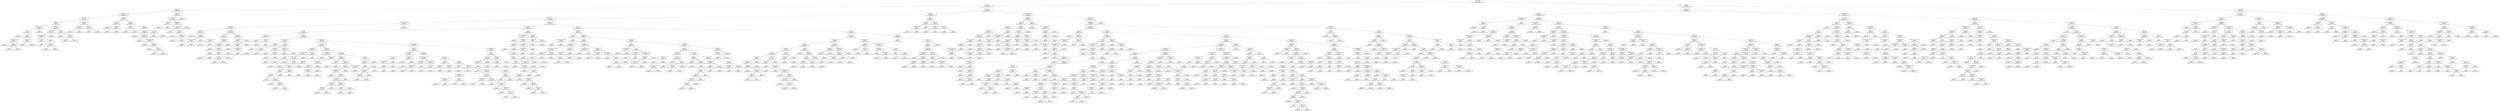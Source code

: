 digraph Tree {
node [shape=box, style="rounded", color="black", fontname=helvetica] ;
edge [fontname=helvetica] ;
0 [label="alcohol <= 10.85\ngini = 0.68\nsamples = 2321\nvalue = [11, 155, 1067, 1634, 665, 137, 3]"] ;
1 [label="citric acid <= 0.19\ngini = 0.64\nsamples = 1446\nvalue = [6, 119, 949, 961, 207, 28, 1]"] ;
0 -> 1 [labeldistance=2.5, labelangle=45, headlabel="True"] ;
2 [label="sulphates <= 0.56\ngini = 0.53\nsamples = 117\nvalue = [0, 34, 121, 35, 1, 0, 0]"] ;
1 -> 2 ;
3 [label="free sulfur dioxide <= 37.5\ngini = 0.48\nsamples = 101\nvalue = [0, 29, 116, 23, 1, 0, 0]"] ;
2 -> 3 ;
4 [label="chlorides <= 0.06\ngini = 0.59\nsamples = 60\nvalue = [0, 27, 58, 17, 1, 0, 0]"] ;
3 -> 4 ;
5 [label="sulphates <= 0.39\ngini = 0.51\nsamples = 45\nvalue = [0, 8, 46, 15, 1, 0, 0]"] ;
4 -> 5 ;
6 [label="free sulfur dioxide <= 24.5\ngini = 0.62\nsamples = 16\nvalue = [0, 4, 10, 11, 0, 0, 0]"] ;
5 -> 6 ;
7 [label="alcohol <= 9.3\ngini = 0.53\nsamples = 10\nvalue = [0, 4, 10, 2, 0, 0, 0]"] ;
6 -> 7 ;
8 [label="gini = 0.0\nsamples = 3\nvalue = [0, 0, 8, 0, 0, 0, 0]"] ;
7 -> 8 ;
9 [label="citric acid <= 0.16\ngini = 0.62\nsamples = 7\nvalue = [0, 4, 2, 2, 0, 0, 0]"] ;
7 -> 9 ;
10 [label="total sulfur dioxide <= 82.5\ngini = 0.48\nsamples = 5\nvalue = [0, 3, 2, 0, 0, 0, 0]"] ;
9 -> 10 ;
11 [label="gini = 0.0\nsamples = 2\nvalue = [0, 2, 0, 0, 0, 0, 0]"] ;
10 -> 11 ;
12 [label="volatile acidity <= 0.33\ngini = 0.44\nsamples = 3\nvalue = [0, 1, 2, 0, 0, 0, 0]"] ;
10 -> 12 ;
13 [label="gini = 0.0\nsamples = 1\nvalue = [0, 1, 0, 0, 0, 0, 0]"] ;
12 -> 13 ;
14 [label="gini = 0.0\nsamples = 2\nvalue = [0, 0, 2, 0, 0, 0, 0]"] ;
12 -> 14 ;
15 [label="chlorides <= 0.04\ngini = 0.44\nsamples = 2\nvalue = [0, 1, 0, 2, 0, 0, 0]"] ;
9 -> 15 ;
16 [label="gini = 0.0\nsamples = 1\nvalue = [0, 1, 0, 0, 0, 0, 0]"] ;
15 -> 16 ;
17 [label="gini = 0.0\nsamples = 1\nvalue = [0, 0, 0, 2, 0, 0, 0]"] ;
15 -> 17 ;
18 [label="gini = 0.0\nsamples = 6\nvalue = [0, 0, 0, 9, 0, 0, 0]"] ;
6 -> 18 ;
19 [label="volatile acidity <= 0.47\ngini = 0.34\nsamples = 29\nvalue = [0, 4, 36, 4, 1, 0, 0]"] ;
5 -> 19 ;
20 [label="sulphates <= 0.45\ngini = 0.19\nsamples = 25\nvalue = [0, 2, 35, 1, 1, 0, 0]"] ;
19 -> 20 ;
21 [label="total sulfur dioxide <= 152.0\ngini = 0.49\nsamples = 10\nvalue = [0, 2, 9, 1, 1, 0, 0]"] ;
20 -> 21 ;
22 [label="density <= 0.99\ngini = 0.4\nsamples = 9\nvalue = [0, 2, 9, 0, 1, 0, 0]"] ;
21 -> 22 ;
23 [label="gini = 0.0\nsamples = 1\nvalue = [0, 2, 0, 0, 0, 0, 0]"] ;
22 -> 23 ;
24 [label="density <= 0.99\ngini = 0.18\nsamples = 8\nvalue = [0, 0, 9, 0, 1, 0, 0]"] ;
22 -> 24 ;
25 [label="gini = 0.0\nsamples = 7\nvalue = [0, 0, 9, 0, 0, 0, 0]"] ;
24 -> 25 ;
26 [label="gini = 0.0\nsamples = 1\nvalue = [0, 0, 0, 0, 1, 0, 0]"] ;
24 -> 26 ;
27 [label="gini = 0.0\nsamples = 1\nvalue = [0, 0, 0, 1, 0, 0, 0]"] ;
21 -> 27 ;
28 [label="gini = 0.0\nsamples = 15\nvalue = [0, 0, 26, 0, 0, 0, 0]"] ;
20 -> 28 ;
29 [label="pH <= 3.15\ngini = 0.61\nsamples = 4\nvalue = [0, 2, 1, 3, 0, 0, 0]"] ;
19 -> 29 ;
30 [label="gini = 0.0\nsamples = 1\nvalue = [0, 2, 0, 0, 0, 0, 0]"] ;
29 -> 30 ;
31 [label="sulphates <= 0.47\ngini = 0.38\nsamples = 3\nvalue = [0, 0, 1, 3, 0, 0, 0]"] ;
29 -> 31 ;
32 [label="gini = 0.0\nsamples = 1\nvalue = [0, 0, 1, 0, 0, 0, 0]"] ;
31 -> 32 ;
33 [label="gini = 0.0\nsamples = 2\nvalue = [0, 0, 0, 3, 0, 0, 0]"] ;
31 -> 33 ;
34 [label="free sulfur dioxide <= 28.0\ngini = 0.53\nsamples = 15\nvalue = [0, 19, 12, 2, 0, 0, 0]"] ;
4 -> 34 ;
35 [label="volatile acidity <= 0.37\ngini = 0.39\nsamples = 12\nvalue = [0, 19, 7, 0, 0, 0, 0]"] ;
34 -> 35 ;
36 [label="gini = 0.0\nsamples = 4\nvalue = [0, 0, 7, 0, 0, 0, 0]"] ;
35 -> 36 ;
37 [label="gini = 0.0\nsamples = 8\nvalue = [0, 19, 0, 0, 0, 0, 0]"] ;
35 -> 37 ;
38 [label="sulphates <= 0.46\ngini = 0.41\nsamples = 3\nvalue = [0, 0, 5, 2, 0, 0, 0]"] ;
34 -> 38 ;
39 [label="gini = 0.0\nsamples = 1\nvalue = [0, 0, 0, 2, 0, 0, 0]"] ;
38 -> 39 ;
40 [label="gini = 0.0\nsamples = 2\nvalue = [0, 0, 5, 0, 0, 0, 0]"] ;
38 -> 40 ;
41 [label="chlorides <= 0.04\ngini = 0.22\nsamples = 41\nvalue = [0, 2, 58, 6, 0, 0, 0]"] ;
3 -> 41 ;
42 [label="chlorides <= 0.03\ngini = 0.49\nsamples = 6\nvalue = [0, 2, 6, 1, 0, 0, 0]"] ;
41 -> 42 ;
43 [label="gini = 0.0\nsamples = 4\nvalue = [0, 0, 6, 0, 0, 0, 0]"] ;
42 -> 43 ;
44 [label="sulphates <= 0.39\ngini = 0.44\nsamples = 2\nvalue = [0, 2, 0, 1, 0, 0, 0]"] ;
42 -> 44 ;
45 [label="gini = 0.0\nsamples = 1\nvalue = [0, 2, 0, 0, 0, 0, 0]"] ;
44 -> 45 ;
46 [label="gini = 0.0\nsamples = 1\nvalue = [0, 0, 0, 1, 0, 0, 0]"] ;
44 -> 46 ;
47 [label="alcohol <= 8.85\ngini = 0.16\nsamples = 35\nvalue = [0, 0, 52, 5, 0, 0, 0]"] ;
41 -> 47 ;
48 [label="citric acid <= 0.16\ngini = 0.5\nsamples = 2\nvalue = [0, 0, 1, 1, 0, 0, 0]"] ;
47 -> 48 ;
49 [label="gini = 0.0\nsamples = 1\nvalue = [0, 0, 1, 0, 0, 0, 0]"] ;
48 -> 49 ;
50 [label="gini = 0.0\nsamples = 1\nvalue = [0, 0, 0, 1, 0, 0, 0]"] ;
48 -> 50 ;
51 [label="sulphates <= 0.5\ngini = 0.13\nsamples = 33\nvalue = [0, 0, 51, 4, 0, 0, 0]"] ;
47 -> 51 ;
52 [label="sulphates <= 0.41\ngini = 0.08\nsamples = 29\nvalue = [0, 0, 48, 2, 0, 0, 0]"] ;
51 -> 52 ;
53 [label="gini = 0.0\nsamples = 11\nvalue = [0, 0, 23, 0, 0, 0, 0]"] ;
52 -> 53 ;
54 [label="fixed acidity <= 6.65\ngini = 0.14\nsamples = 18\nvalue = [0, 0, 25, 2, 0, 0, 0]"] ;
52 -> 54 ;
55 [label="gini = 0.0\nsamples = 10\nvalue = [0, 0, 19, 0, 0, 0, 0]"] ;
54 -> 55 ;
56 [label="total sulfur dioxide <= 139.5\ngini = 0.38\nsamples = 8\nvalue = [0, 0, 6, 2, 0, 0, 0]"] ;
54 -> 56 ;
57 [label="gini = 0.0\nsamples = 1\nvalue = [0, 0, 0, 1, 0, 0, 0]"] ;
56 -> 57 ;
58 [label="chlorides <= 0.04\ngini = 0.24\nsamples = 7\nvalue = [0, 0, 6, 1, 0, 0, 0]"] ;
56 -> 58 ;
59 [label="gini = 0.0\nsamples = 4\nvalue = [0, 0, 4, 0, 0, 0, 0]"] ;
58 -> 59 ;
60 [label="alcohol <= 9.3\ngini = 0.44\nsamples = 3\nvalue = [0, 0, 2, 1, 0, 0, 0]"] ;
58 -> 60 ;
61 [label="gini = 0.0\nsamples = 2\nvalue = [0, 0, 2, 0, 0, 0, 0]"] ;
60 -> 61 ;
62 [label="gini = 0.0\nsamples = 1\nvalue = [0, 0, 0, 1, 0, 0, 0]"] ;
60 -> 62 ;
63 [label="citric acid <= 0.16\ngini = 0.48\nsamples = 4\nvalue = [0, 0, 3, 2, 0, 0, 0]"] ;
51 -> 63 ;
64 [label="gini = 0.0\nsamples = 2\nvalue = [0, 0, 3, 0, 0, 0, 0]"] ;
63 -> 64 ;
65 [label="gini = 0.0\nsamples = 2\nvalue = [0, 0, 0, 2, 0, 0, 0]"] ;
63 -> 65 ;
66 [label="chlorides <= 0.07\ngini = 0.6\nsamples = 16\nvalue = [0, 5, 5, 12, 0, 0, 0]"] ;
2 -> 66 ;
67 [label="free sulfur dioxide <= 21.0\ngini = 0.48\nsamples = 14\nvalue = [0, 1, 5, 12, 0, 0, 0]"] ;
66 -> 67 ;
68 [label="chlorides <= 0.05\ngini = 0.44\nsamples = 2\nvalue = [0, 1, 2, 0, 0, 0, 0]"] ;
67 -> 68 ;
69 [label="gini = 0.0\nsamples = 1\nvalue = [0, 0, 2, 0, 0, 0, 0]"] ;
68 -> 69 ;
70 [label="gini = 0.0\nsamples = 1\nvalue = [0, 1, 0, 0, 0, 0, 0]"] ;
68 -> 70 ;
71 [label="residual sugar <= 6.95\ngini = 0.32\nsamples = 12\nvalue = [0, 0, 3, 12, 0, 0, 0]"] ;
67 -> 71 ;
72 [label="total sulfur dioxide <= 145.0\ngini = 0.42\nsamples = 9\nvalue = [0, 0, 3, 7, 0, 0, 0]"] ;
71 -> 72 ;
73 [label="gini = 0.0\nsamples = 3\nvalue = [0, 0, 0, 4, 0, 0, 0]"] ;
72 -> 73 ;
74 [label="density <= 0.99\ngini = 0.5\nsamples = 6\nvalue = [0, 0, 3, 3, 0, 0, 0]"] ;
72 -> 74 ;
75 [label="gini = 0.0\nsamples = 2\nvalue = [0, 0, 2, 0, 0, 0, 0]"] ;
74 -> 75 ;
76 [label="volatile acidity <= 0.47\ngini = 0.38\nsamples = 4\nvalue = [0, 0, 1, 3, 0, 0, 0]"] ;
74 -> 76 ;
77 [label="gini = 0.0\nsamples = 3\nvalue = [0, 0, 0, 3, 0, 0, 0]"] ;
76 -> 77 ;
78 [label="gini = 0.0\nsamples = 1\nvalue = [0, 0, 1, 0, 0, 0, 0]"] ;
76 -> 78 ;
79 [label="gini = 0.0\nsamples = 3\nvalue = [0, 0, 0, 5, 0, 0, 0]"] ;
71 -> 79 ;
80 [label="gini = 0.0\nsamples = 2\nvalue = [0, 4, 0, 0, 0, 0, 0]"] ;
66 -> 80 ;
81 [label="volatile acidity <= 0.25\ngini = 0.63\nsamples = 1329\nvalue = [6, 85, 828, 926, 206, 28, 1]"] ;
1 -> 81 ;
82 [label="fixed acidity <= 9.1\ngini = 0.62\nsamples = 659\nvalue = [4, 19, 293, 573, 160, 22, 0]"] ;
81 -> 82 ;
83 [label="free sulfur dioxide <= 15.5\ngini = 0.61\nsamples = 648\nvalue = [3, 11, 281, 570, 160, 22, 0]"] ;
82 -> 83 ;
84 [label="total sulfur dioxide <= 133.5\ngini = 0.63\nsamples = 45\nvalue = [0, 6, 33, 21, 1, 4, 0]"] ;
83 -> 84 ;
85 [label="residual sugar <= 1.35\ngini = 0.66\nsamples = 40\nvalue = [0, 6, 25, 21, 1, 4, 0]"] ;
84 -> 85 ;
86 [label="volatile acidity <= 0.11\ngini = 0.21\nsamples = 11\nvalue = [0, 0, 15, 1, 1, 0, 0]"] ;
85 -> 86 ;
87 [label="gini = 0.0\nsamples = 1\nvalue = [0, 0, 0, 0, 1, 0, 0]"] ;
86 -> 87 ;
88 [label="residual sugar <= 0.95\ngini = 0.12\nsamples = 10\nvalue = [0, 0, 15, 1, 0, 0, 0]"] ;
86 -> 88 ;
89 [label="total sulfur dioxide <= 51.0\ngini = 0.28\nsamples = 3\nvalue = [0, 0, 5, 1, 0, 0, 0]"] ;
88 -> 89 ;
90 [label="gini = 0.0\nsamples = 2\nvalue = [0, 0, 5, 0, 0, 0, 0]"] ;
89 -> 90 ;
91 [label="gini = 0.0\nsamples = 1\nvalue = [0, 0, 0, 1, 0, 0, 0]"] ;
89 -> 91 ;
92 [label="gini = 0.0\nsamples = 7\nvalue = [0, 0, 10, 0, 0, 0, 0]"] ;
88 -> 92 ;
93 [label="residual sugar <= 5.25\ngini = 0.66\nsamples = 29\nvalue = [0, 6, 10, 20, 0, 4, 0]"] ;
85 -> 93 ;
94 [label="alcohol <= 9.75\ngini = 0.7\nsamples = 17\nvalue = [0, 6, 8, 9, 0, 2, 0]"] ;
93 -> 94 ;
95 [label="fixed acidity <= 7.25\ngini = 0.47\nsamples = 4\nvalue = [0, 3, 5, 0, 0, 0, 0]"] ;
94 -> 95 ;
96 [label="gini = 0.0\nsamples = 1\nvalue = [0, 3, 0, 0, 0, 0, 0]"] ;
95 -> 96 ;
97 [label="gini = 0.0\nsamples = 3\nvalue = [0, 0, 5, 0, 0, 0, 0]"] ;
95 -> 97 ;
98 [label="sulphates <= 0.63\ngini = 0.64\nsamples = 13\nvalue = [0, 3, 3, 9, 0, 2, 0]"] ;
94 -> 98 ;
99 [label="free sulfur dioxide <= 8.0\ngini = 0.56\nsamples = 12\nvalue = [0, 3, 3, 9, 0, 0, 0]"] ;
98 -> 99 ;
100 [label="gini = 0.0\nsamples = 2\nvalue = [0, 2, 0, 0, 0, 0, 0]"] ;
99 -> 100 ;
101 [label="citric acid <= 0.27\ngini = 0.46\nsamples = 10\nvalue = [0, 1, 3, 9, 0, 0, 0]"] ;
99 -> 101 ;
102 [label="pH <= 3.07\ngini = 0.38\nsamples = 3\nvalue = [0, 0, 3, 1, 0, 0, 0]"] ;
101 -> 102 ;
103 [label="gini = 0.0\nsamples = 1\nvalue = [0, 0, 0, 1, 0, 0, 0]"] ;
102 -> 103 ;
104 [label="gini = 0.0\nsamples = 2\nvalue = [0, 0, 3, 0, 0, 0, 0]"] ;
102 -> 104 ;
105 [label="sulphates <= 0.41\ngini = 0.2\nsamples = 7\nvalue = [0, 1, 0, 8, 0, 0, 0]"] ;
101 -> 105 ;
106 [label="volatile acidity <= 0.18\ngini = 0.38\nsamples = 3\nvalue = [0, 1, 0, 3, 0, 0, 0]"] ;
105 -> 106 ;
107 [label="gini = 0.0\nsamples = 1\nvalue = [0, 1, 0, 0, 0, 0, 0]"] ;
106 -> 107 ;
108 [label="gini = 0.0\nsamples = 2\nvalue = [0, 0, 0, 3, 0, 0, 0]"] ;
106 -> 108 ;
109 [label="gini = 0.0\nsamples = 4\nvalue = [0, 0, 0, 5, 0, 0, 0]"] ;
105 -> 109 ;
110 [label="gini = 0.0\nsamples = 1\nvalue = [0, 0, 0, 0, 0, 2, 0]"] ;
98 -> 110 ;
111 [label="chlorides <= 0.04\ngini = 0.43\nsamples = 12\nvalue = [0, 0, 2, 11, 0, 2, 0]"] ;
93 -> 111 ;
112 [label="citric acid <= 0.35\ngini = 0.67\nsamples = 5\nvalue = [0, 0, 2, 2, 0, 2, 0]"] ;
111 -> 112 ;
113 [label="free sulfur dioxide <= 10.0\ngini = 0.5\nsamples = 4\nvalue = [0, 0, 2, 2, 0, 0, 0]"] ;
112 -> 113 ;
114 [label="gini = 0.0\nsamples = 1\nvalue = [0, 0, 0, 1, 0, 0, 0]"] ;
113 -> 114 ;
115 [label="total sulfur dioxide <= 96.5\ngini = 0.44\nsamples = 3\nvalue = [0, 0, 2, 1, 0, 0, 0]"] ;
113 -> 115 ;
116 [label="gini = 0.0\nsamples = 2\nvalue = [0, 0, 2, 0, 0, 0, 0]"] ;
115 -> 116 ;
117 [label="gini = 0.0\nsamples = 1\nvalue = [0, 0, 0, 1, 0, 0, 0]"] ;
115 -> 117 ;
118 [label="gini = 0.0\nsamples = 1\nvalue = [0, 0, 0, 0, 0, 2, 0]"] ;
112 -> 118 ;
119 [label="gini = 0.0\nsamples = 7\nvalue = [0, 0, 0, 9, 0, 0, 0]"] ;
111 -> 119 ;
120 [label="gini = 0.0\nsamples = 5\nvalue = [0, 0, 8, 0, 0, 0, 0]"] ;
84 -> 120 ;
121 [label="volatile acidity <= 0.21\ngini = 0.6\nsamples = 603\nvalue = [3, 5, 248, 549, 159, 18, 0]"] ;
83 -> 121 ;
122 [label="total sulfur dioxide <= 172.5\ngini = 0.61\nsamples = 296\nvalue = [0, 4, 86, 261, 106, 16, 0]"] ;
121 -> 122 ;
123 [label="alcohol <= 8.75\ngini = 0.63\nsamples = 252\nvalue = [0, 4, 84, 207, 98, 10, 0]"] ;
122 -> 123 ;
124 [label="fixed acidity <= 5.5\ngini = 0.26\nsamples = 10\nvalue = [0, 0, 1, 0, 12, 1, 0]"] ;
123 -> 124 ;
125 [label="gini = 0.0\nsamples = 1\nvalue = [0, 0, 1, 0, 0, 0, 0]"] ;
124 -> 125 ;
126 [label="sulphates <= 0.6\ngini = 0.14\nsamples = 9\nvalue = [0, 0, 0, 0, 12, 1, 0]"] ;
124 -> 126 ;
127 [label="gini = 0.0\nsamples = 8\nvalue = [0, 0, 0, 0, 12, 0, 0]"] ;
126 -> 127 ;
128 [label="gini = 0.0\nsamples = 1\nvalue = [0, 0, 0, 0, 0, 1, 0]"] ;
126 -> 128 ;
129 [label="citric acid <= 0.24\ngini = 0.62\nsamples = 242\nvalue = [0, 4, 83, 207, 86, 9, 0]"] ;
123 -> 129 ;
130 [label="fixed acidity <= 6.35\ngini = 0.59\nsamples = 16\nvalue = [0, 0, 13, 9, 2, 1, 0]"] ;
129 -> 130 ;
131 [label="sulphates <= 0.42\ngini = 0.34\nsamples = 7\nvalue = [0, 0, 11, 3, 0, 0, 0]"] ;
130 -> 131 ;
132 [label="gini = 0.0\nsamples = 1\nvalue = [0, 0, 0, 2, 0, 0, 0]"] ;
131 -> 132 ;
133 [label="alcohol <= 10.25\ngini = 0.15\nsamples = 6\nvalue = [0, 0, 11, 1, 0, 0, 0]"] ;
131 -> 133 ;
134 [label="gini = 0.0\nsamples = 5\nvalue = [0, 0, 11, 0, 0, 0, 0]"] ;
133 -> 134 ;
135 [label="gini = 0.0\nsamples = 1\nvalue = [0, 0, 0, 1, 0, 0, 0]"] ;
133 -> 135 ;
136 [label="citric acid <= 0.23\ngini = 0.63\nsamples = 9\nvalue = [0, 0, 2, 6, 2, 1, 0]"] ;
130 -> 136 ;
137 [label="volatile acidity <= 0.14\ngini = 0.38\nsamples = 7\nvalue = [0, 0, 2, 6, 0, 0, 0]"] ;
136 -> 137 ;
138 [label="gini = 0.0\nsamples = 1\nvalue = [0, 0, 1, 0, 0, 0, 0]"] ;
137 -> 138 ;
139 [label="volatile acidity <= 0.2\ngini = 0.24\nsamples = 6\nvalue = [0, 0, 1, 6, 0, 0, 0]"] ;
137 -> 139 ;
140 [label="gini = 0.0\nsamples = 5\nvalue = [0, 0, 0, 6, 0, 0, 0]"] ;
139 -> 140 ;
141 [label="gini = 0.0\nsamples = 1\nvalue = [0, 0, 1, 0, 0, 0, 0]"] ;
139 -> 141 ;
142 [label="volatile acidity <= 0.18\ngini = 0.44\nsamples = 2\nvalue = [0, 0, 0, 0, 2, 1, 0]"] ;
136 -> 142 ;
143 [label="gini = 0.0\nsamples = 1\nvalue = [0, 0, 0, 0, 0, 1, 0]"] ;
142 -> 143 ;
144 [label="gini = 0.0\nsamples = 1\nvalue = [0, 0, 0, 0, 2, 0, 0]"] ;
142 -> 144 ;
145 [label="fixed acidity <= 6.85\ngini = 0.61\nsamples = 226\nvalue = [0, 4, 70, 198, 84, 8, 0]"] ;
129 -> 145 ;
146 [label="total sulfur dioxide <= 110.5\ngini = 0.51\nsamples = 102\nvalue = [0, 0, 15, 104, 41, 1, 0]"] ;
145 -> 146 ;
147 [label="residual sugar <= 11.1\ngini = 0.16\nsamples = 34\nvalue = [0, 0, 2, 52, 3, 0, 0]"] ;
146 -> 147 ;
148 [label="free sulfur dioxide <= 16.5\ngini = 0.11\nsamples = 30\nvalue = [0, 0, 0, 47, 3, 0, 0]"] ;
147 -> 148 ;
149 [label="pH <= 3.39\ngini = 0.5\nsamples = 2\nvalue = [0, 0, 0, 1, 1, 0, 0]"] ;
148 -> 149 ;
150 [label="gini = 0.0\nsamples = 1\nvalue = [0, 0, 0, 1, 0, 0, 0]"] ;
149 -> 150 ;
151 [label="gini = 0.0\nsamples = 1\nvalue = [0, 0, 0, 0, 1, 0, 0]"] ;
149 -> 151 ;
152 [label="alcohol <= 10.62\ngini = 0.08\nsamples = 28\nvalue = [0, 0, 0, 46, 2, 0, 0]"] ;
148 -> 152 ;
153 [label="gini = 0.0\nsamples = 24\nvalue = [0, 0, 0, 43, 0, 0, 0]"] ;
152 -> 153 ;
154 [label="pH <= 3.29\ngini = 0.48\nsamples = 4\nvalue = [0, 0, 0, 3, 2, 0, 0]"] ;
152 -> 154 ;
155 [label="gini = 0.0\nsamples = 1\nvalue = [0, 0, 0, 0, 2, 0, 0]"] ;
154 -> 155 ;
156 [label="gini = 0.0\nsamples = 3\nvalue = [0, 0, 0, 3, 0, 0, 0]"] ;
154 -> 156 ;
157 [label="alcohol <= 10.3\ngini = 0.41\nsamples = 4\nvalue = [0, 0, 2, 5, 0, 0, 0]"] ;
147 -> 157 ;
158 [label="gini = 0.0\nsamples = 3\nvalue = [0, 0, 0, 5, 0, 0, 0]"] ;
157 -> 158 ;
159 [label="gini = 0.0\nsamples = 1\nvalue = [0, 0, 2, 0, 0, 0, 0]"] ;
157 -> 159 ;
160 [label="chlorides <= 0.04\ngini = 0.6\nsamples = 68\nvalue = [0, 0, 13, 52, 38, 1, 0]"] ;
146 -> 160 ;
161 [label="free sulfur dioxide <= 20.5\ngini = 0.55\nsamples = 29\nvalue = [0, 0, 3, 16, 27, 1, 0]"] ;
160 -> 161 ;
162 [label="gini = 0.0\nsamples = 1\nvalue = [0, 0, 0, 4, 0, 0, 0]"] ;
161 -> 162 ;
163 [label="fixed acidity <= 6.25\ngini = 0.52\nsamples = 28\nvalue = [0, 0, 3, 12, 27, 1, 0]"] ;
161 -> 163 ;
164 [label="sulphates <= 0.56\ngini = 0.62\nsamples = 13\nvalue = [0, 0, 2, 9, 6, 1, 0]"] ;
163 -> 164 ;
165 [label="residual sugar <= 11.2\ngini = 0.6\nsamples = 11\nvalue = [0, 0, 2, 9, 4, 1, 0]"] ;
164 -> 165 ;
166 [label="sulphates <= 0.45\ngini = 0.5\nsamples = 9\nvalue = [0, 0, 1, 9, 4, 0, 0]"] ;
165 -> 166 ;
167 [label="alcohol <= 9.3\ngini = 0.59\nsamples = 5\nvalue = [0, 0, 1, 3, 4, 0, 0]"] ;
166 -> 167 ;
168 [label="gini = 0.0\nsamples = 1\nvalue = [0, 0, 0, 2, 0, 0, 0]"] ;
167 -> 168 ;
169 [label="density <= 0.99\ngini = 0.5\nsamples = 4\nvalue = [0, 0, 1, 1, 4, 0, 0]"] ;
167 -> 169 ;
170 [label="gini = 0.0\nsamples = 1\nvalue = [0, 0, 1, 0, 0, 0, 0]"] ;
169 -> 170 ;
171 [label="fixed acidity <= 5.85\ngini = 0.32\nsamples = 3\nvalue = [0, 0, 0, 1, 4, 0, 0]"] ;
169 -> 171 ;
172 [label="gini = 0.0\nsamples = 2\nvalue = [0, 0, 0, 0, 4, 0, 0]"] ;
171 -> 172 ;
173 [label="gini = 0.0\nsamples = 1\nvalue = [0, 0, 0, 1, 0, 0, 0]"] ;
171 -> 173 ;
174 [label="gini = 0.0\nsamples = 4\nvalue = [0, 0, 0, 6, 0, 0, 0]"] ;
166 -> 174 ;
175 [label="fixed acidity <= 5.9\ngini = 0.5\nsamples = 2\nvalue = [0, 0, 1, 0, 0, 1, 0]"] ;
165 -> 175 ;
176 [label="gini = 0.0\nsamples = 1\nvalue = [0, 0, 0, 0, 0, 1, 0]"] ;
175 -> 176 ;
177 [label="gini = 0.0\nsamples = 1\nvalue = [0, 0, 1, 0, 0, 0, 0]"] ;
175 -> 177 ;
178 [label="gini = 0.0\nsamples = 2\nvalue = [0, 0, 0, 0, 2, 0, 0]"] ;
164 -> 178 ;
179 [label="sulphates <= 0.53\ngini = 0.28\nsamples = 15\nvalue = [0, 0, 1, 3, 21, 0, 0]"] ;
163 -> 179 ;
180 [label="citric acid <= 0.28\ngini = 0.61\nsamples = 5\nvalue = [0, 0, 1, 3, 2, 0, 0]"] ;
179 -> 180 ;
181 [label="free sulfur dioxide <= 34.0\ngini = 0.44\nsamples = 2\nvalue = [0, 0, 1, 0, 2, 0, 0]"] ;
180 -> 181 ;
182 [label="gini = 0.0\nsamples = 1\nvalue = [0, 0, 0, 0, 2, 0, 0]"] ;
181 -> 182 ;
183 [label="gini = 0.0\nsamples = 1\nvalue = [0, 0, 1, 0, 0, 0, 0]"] ;
181 -> 183 ;
184 [label="gini = 0.0\nsamples = 3\nvalue = [0, 0, 0, 3, 0, 0, 0]"] ;
180 -> 184 ;
185 [label="gini = 0.0\nsamples = 10\nvalue = [0, 0, 0, 0, 19, 0, 0]"] ;
179 -> 185 ;
186 [label="density <= 1.0\ngini = 0.53\nsamples = 39\nvalue = [0, 0, 10, 36, 11, 0, 0]"] ;
160 -> 186 ;
187 [label="volatile acidity <= 0.12\ngini = 0.48\nsamples = 35\nvalue = [0, 0, 9, 35, 7, 0, 0]"] ;
186 -> 187 ;
188 [label="alcohol <= 10.25\ngini = 0.32\nsamples = 4\nvalue = [0, 0, 0, 1, 4, 0, 0]"] ;
187 -> 188 ;
189 [label="gini = 0.0\nsamples = 3\nvalue = [0, 0, 0, 0, 4, 0, 0]"] ;
188 -> 189 ;
190 [label="gini = 0.0\nsamples = 1\nvalue = [0, 0, 0, 1, 0, 0, 0]"] ;
188 -> 190 ;
191 [label="chlorides <= 0.05\ngini = 0.41\nsamples = 31\nvalue = [0, 0, 9, 34, 3, 0, 0]"] ;
187 -> 191 ;
192 [label="citric acid <= 0.72\ngini = 0.31\nsamples = 25\nvalue = [0, 0, 5, 31, 2, 0, 0]"] ;
191 -> 192 ;
193 [label="total sulfur dioxide <= 129.0\ngini = 0.28\nsamples = 24\nvalue = [0, 0, 4, 31, 2, 0, 0]"] ;
192 -> 193 ;
194 [label="gini = 0.0\nsamples = 10\nvalue = [0, 0, 0, 17, 0, 0, 0]"] ;
193 -> 194 ;
195 [label="sulphates <= 0.81\ngini = 0.46\nsamples = 14\nvalue = [0, 0, 4, 14, 2, 0, 0]"] ;
193 -> 195 ;
196 [label="free sulfur dioxide <= 54.5\ngini = 0.35\nsamples = 13\nvalue = [0, 0, 4, 14, 0, 0, 0]"] ;
195 -> 196 ;
197 [label="fixed acidity <= 6.05\ngini = 0.13\nsamples = 9\nvalue = [0, 0, 1, 13, 0, 0, 0]"] ;
196 -> 197 ;
198 [label="density <= 0.99\ngini = 0.44\nsamples = 3\nvalue = [0, 0, 1, 2, 0, 0, 0]"] ;
197 -> 198 ;
199 [label="gini = 0.0\nsamples = 2\nvalue = [0, 0, 0, 2, 0, 0, 0]"] ;
198 -> 199 ;
200 [label="gini = 0.0\nsamples = 1\nvalue = [0, 0, 1, 0, 0, 0, 0]"] ;
198 -> 200 ;
201 [label="gini = 0.0\nsamples = 6\nvalue = [0, 0, 0, 11, 0, 0, 0]"] ;
197 -> 201 ;
202 [label="residual sugar <= 11.1\ngini = 0.38\nsamples = 4\nvalue = [0, 0, 3, 1, 0, 0, 0]"] ;
196 -> 202 ;
203 [label="pH <= 3.09\ngini = 0.5\nsamples = 2\nvalue = [0, 0, 1, 1, 0, 0, 0]"] ;
202 -> 203 ;
204 [label="gini = 0.0\nsamples = 1\nvalue = [0, 0, 1, 0, 0, 0, 0]"] ;
203 -> 204 ;
205 [label="gini = 0.0\nsamples = 1\nvalue = [0, 0, 0, 1, 0, 0, 0]"] ;
203 -> 205 ;
206 [label="gini = 0.0\nsamples = 2\nvalue = [0, 0, 2, 0, 0, 0, 0]"] ;
202 -> 206 ;
207 [label="gini = 0.0\nsamples = 1\nvalue = [0, 0, 0, 0, 2, 0, 0]"] ;
195 -> 207 ;
208 [label="gini = 0.0\nsamples = 1\nvalue = [0, 0, 1, 0, 0, 0, 0]"] ;
192 -> 208 ;
209 [label="total sulfur dioxide <= 128.0\ngini = 0.59\nsamples = 6\nvalue = [0, 0, 4, 3, 1, 0, 0]"] ;
191 -> 209 ;
210 [label="gini = 0.0\nsamples = 1\nvalue = [0, 0, 3, 0, 0, 0, 0]"] ;
209 -> 210 ;
211 [label="volatile acidity <= 0.18\ngini = 0.56\nsamples = 5\nvalue = [0, 0, 1, 3, 1, 0, 0]"] ;
209 -> 211 ;
212 [label="citric acid <= 0.56\ngini = 0.38\nsamples = 4\nvalue = [0, 0, 0, 3, 1, 0, 0]"] ;
211 -> 212 ;
213 [label="gini = 0.0\nsamples = 3\nvalue = [0, 0, 0, 3, 0, 0, 0]"] ;
212 -> 213 ;
214 [label="gini = 0.0\nsamples = 1\nvalue = [0, 0, 0, 0, 1, 0, 0]"] ;
212 -> 214 ;
215 [label="gini = 0.0\nsamples = 1\nvalue = [0, 0, 1, 0, 0, 0, 0]"] ;
211 -> 215 ;
216 [label="fixed acidity <= 6.7\ngini = 0.5\nsamples = 4\nvalue = [0, 0, 1, 1, 4, 0, 0]"] ;
186 -> 216 ;
217 [label="residual sugar <= 14.95\ngini = 0.5\nsamples = 2\nvalue = [0, 0, 1, 1, 0, 0, 0]"] ;
216 -> 217 ;
218 [label="gini = 0.0\nsamples = 1\nvalue = [0, 0, 1, 0, 0, 0, 0]"] ;
217 -> 218 ;
219 [label="gini = 0.0\nsamples = 1\nvalue = [0, 0, 0, 1, 0, 0, 0]"] ;
217 -> 219 ;
220 [label="gini = 0.0\nsamples = 2\nvalue = [0, 0, 0, 0, 4, 0, 0]"] ;
216 -> 220 ;
221 [label="free sulfur dioxide <= 43.0\ngini = 0.67\nsamples = 124\nvalue = [0, 4, 55, 94, 43, 7, 0]"] ;
145 -> 221 ;
222 [label="sulphates <= 0.37\ngini = 0.7\nsamples = 85\nvalue = [0, 4, 44, 54, 36, 5, 0]"] ;
221 -> 222 ;
223 [label="citric acid <= 0.38\ngini = 0.57\nsamples = 9\nvalue = [0, 3, 11, 1, 3, 0, 0]"] ;
222 -> 223 ;
224 [label="alcohol <= 10.5\ngini = 0.37\nsamples = 7\nvalue = [0, 1, 11, 1, 1, 0, 0]"] ;
223 -> 224 ;
225 [label="residual sugar <= 11.35\ngini = 0.27\nsamples = 6\nvalue = [0, 1, 11, 1, 0, 0, 0]"] ;
224 -> 225 ;
226 [label="pH <= 2.89\ngini = 0.15\nsamples = 5\nvalue = [0, 1, 11, 0, 0, 0, 0]"] ;
225 -> 226 ;
227 [label="gini = 0.0\nsamples = 1\nvalue = [0, 1, 0, 0, 0, 0, 0]"] ;
226 -> 227 ;
228 [label="gini = 0.0\nsamples = 4\nvalue = [0, 0, 11, 0, 0, 0, 0]"] ;
226 -> 228 ;
229 [label="gini = 0.0\nsamples = 1\nvalue = [0, 0, 0, 1, 0, 0, 0]"] ;
225 -> 229 ;
230 [label="gini = 0.0\nsamples = 1\nvalue = [0, 0, 0, 0, 1, 0, 0]"] ;
224 -> 230 ;
231 [label="sulphates <= 0.33\ngini = 0.5\nsamples = 2\nvalue = [0, 2, 0, 0, 2, 0, 0]"] ;
223 -> 231 ;
232 [label="gini = 0.0\nsamples = 1\nvalue = [0, 0, 0, 0, 2, 0, 0]"] ;
231 -> 232 ;
233 [label="gini = 0.0\nsamples = 1\nvalue = [0, 2, 0, 0, 0, 0, 0]"] ;
231 -> 233 ;
234 [label="citric acid <= 0.3\ngini = 0.68\nsamples = 76\nvalue = [0, 1, 33, 53, 33, 5, 0]"] ;
222 -> 234 ;
235 [label="total sulfur dioxide <= 100.0\ngini = 0.48\nsamples = 16\nvalue = [0, 0, 0, 8, 17, 1, 0]"] ;
234 -> 235 ;
236 [label="residual sugar <= 6.85\ngini = 0.49\nsamples = 6\nvalue = [0, 0, 0, 6, 2, 1, 0]"] ;
235 -> 236 ;
237 [label="gini = 0.0\nsamples = 4\nvalue = [0, 0, 0, 6, 0, 0, 0]"] ;
236 -> 237 ;
238 [label="residual sugar <= 9.7\ngini = 0.44\nsamples = 2\nvalue = [0, 0, 0, 0, 2, 1, 0]"] ;
236 -> 238 ;
239 [label="gini = 0.0\nsamples = 1\nvalue = [0, 0, 0, 0, 2, 0, 0]"] ;
238 -> 239 ;
240 [label="gini = 0.0\nsamples = 1\nvalue = [0, 0, 0, 0, 0, 1, 0]"] ;
238 -> 240 ;
241 [label="total sulfur dioxide <= 141.5\ngini = 0.21\nsamples = 10\nvalue = [0, 0, 0, 2, 15, 0, 0]"] ;
235 -> 241 ;
242 [label="gini = 0.0\nsamples = 5\nvalue = [0, 0, 0, 0, 10, 0, 0]"] ;
241 -> 242 ;
243 [label="citric acid <= 0.28\ngini = 0.41\nsamples = 5\nvalue = [0, 0, 0, 2, 5, 0, 0]"] ;
241 -> 243 ;
244 [label="gini = 0.0\nsamples = 2\nvalue = [0, 0, 0, 2, 0, 0, 0]"] ;
243 -> 244 ;
245 [label="gini = 0.0\nsamples = 3\nvalue = [0, 0, 0, 0, 5, 0, 0]"] ;
243 -> 245 ;
246 [label="density <= 0.99\ngini = 0.65\nsamples = 60\nvalue = [0, 1, 33, 45, 16, 4, 0]"] ;
234 -> 246 ;
247 [label="citric acid <= 0.44\ngini = 0.42\nsamples = 10\nvalue = [0, 0, 11, 3, 1, 0, 0]"] ;
246 -> 247 ;
248 [label="fixed acidity <= 7.95\ngini = 0.15\nsamples = 8\nvalue = [0, 0, 11, 1, 0, 0, 0]"] ;
247 -> 248 ;
249 [label="gini = 0.0\nsamples = 7\nvalue = [0, 0, 11, 0, 0, 0, 0]"] ;
248 -> 249 ;
250 [label="gini = 0.0\nsamples = 1\nvalue = [0, 0, 0, 1, 0, 0, 0]"] ;
248 -> 250 ;
251 [label="volatile acidity <= 0.16\ngini = 0.44\nsamples = 2\nvalue = [0, 0, 0, 2, 1, 0, 0]"] ;
247 -> 251 ;
252 [label="gini = 0.0\nsamples = 1\nvalue = [0, 0, 0, 0, 1, 0, 0]"] ;
251 -> 252 ;
253 [label="gini = 0.0\nsamples = 1\nvalue = [0, 0, 0, 2, 0, 0, 0]"] ;
251 -> 253 ;
254 [label="pH <= 2.95\ngini = 0.65\nsamples = 50\nvalue = [0, 1, 22, 42, 15, 4, 0]"] ;
246 -> 254 ;
255 [label="alcohol <= 9.2\ngini = 0.2\nsamples = 3\nvalue = [0, 0, 8, 0, 1, 0, 0]"] ;
254 -> 255 ;
256 [label="gini = 0.0\nsamples = 1\nvalue = [0, 0, 0, 0, 1, 0, 0]"] ;
255 -> 256 ;
257 [label="gini = 0.0\nsamples = 2\nvalue = [0, 0, 8, 0, 0, 0, 0]"] ;
255 -> 257 ;
258 [label="sulphates <= 0.48\ngini = 0.61\nsamples = 47\nvalue = [0, 1, 14, 42, 14, 4, 0]"] ;
254 -> 258 ;
259 [label="citric acid <= 0.34\ngini = 0.65\nsamples = 27\nvalue = [0, 1, 13, 19, 3, 4, 0]"] ;
258 -> 259 ;
260 [label="free sulfur dioxide <= 35.0\ngini = 0.35\nsamples = 10\nvalue = [0, 1, 1, 12, 1, 0, 0]"] ;
259 -> 260 ;
261 [label="residual sugar <= 1.15\ngini = 0.14\nsamples = 8\nvalue = [0, 0, 0, 12, 1, 0, 0]"] ;
260 -> 261 ;
262 [label="gini = 0.0\nsamples = 1\nvalue = [0, 0, 0, 0, 1, 0, 0]"] ;
261 -> 262 ;
263 [label="gini = 0.0\nsamples = 7\nvalue = [0, 0, 0, 12, 0, 0, 0]"] ;
261 -> 263 ;
264 [label="alcohol <= 9.3\ngini = 0.5\nsamples = 2\nvalue = [0, 1, 1, 0, 0, 0, 0]"] ;
260 -> 264 ;
265 [label="gini = 0.0\nsamples = 1\nvalue = [0, 1, 0, 0, 0, 0, 0]"] ;
264 -> 265 ;
266 [label="gini = 0.0\nsamples = 1\nvalue = [0, 0, 1, 0, 0, 0, 0]"] ;
264 -> 266 ;
267 [label="density <= 0.99\ngini = 0.66\nsamples = 17\nvalue = [0, 0, 12, 7, 2, 4, 0]"] ;
259 -> 267 ;
268 [label="residual sugar <= 1.85\ngini = 0.44\nsamples = 2\nvalue = [0, 0, 0, 0, 2, 4, 0]"] ;
267 -> 268 ;
269 [label="gini = 0.0\nsamples = 1\nvalue = [0, 0, 0, 0, 2, 0, 0]"] ;
268 -> 269 ;
270 [label="gini = 0.0\nsamples = 1\nvalue = [0, 0, 0, 0, 0, 4, 0]"] ;
268 -> 270 ;
271 [label="alcohol <= 10.15\ngini = 0.47\nsamples = 15\nvalue = [0, 0, 12, 7, 0, 0, 0]"] ;
267 -> 271 ;
272 [label="gini = 0.0\nsamples = 6\nvalue = [0, 0, 7, 0, 0, 0, 0]"] ;
271 -> 272 ;
273 [label="total sulfur dioxide <= 105.0\ngini = 0.49\nsamples = 9\nvalue = [0, 0, 5, 7, 0, 0, 0]"] ;
271 -> 273 ;
274 [label="gini = 0.0\nsamples = 2\nvalue = [0, 0, 4, 0, 0, 0, 0]"] ;
273 -> 274 ;
275 [label="sulphates <= 0.45\ngini = 0.22\nsamples = 7\nvalue = [0, 0, 1, 7, 0, 0, 0]"] ;
273 -> 275 ;
276 [label="gini = 0.0\nsamples = 5\nvalue = [0, 0, 0, 6, 0, 0, 0]"] ;
275 -> 276 ;
277 [label="citric acid <= 0.43\ngini = 0.5\nsamples = 2\nvalue = [0, 0, 1, 1, 0, 0, 0]"] ;
275 -> 277 ;
278 [label="gini = 0.0\nsamples = 1\nvalue = [0, 0, 1, 0, 0, 0, 0]"] ;
277 -> 278 ;
279 [label="gini = 0.0\nsamples = 1\nvalue = [0, 0, 0, 1, 0, 0, 0]"] ;
277 -> 279 ;
280 [label="chlorides <= 0.04\ngini = 0.47\nsamples = 20\nvalue = [0, 0, 1, 23, 11, 0, 0]"] ;
258 -> 280 ;
281 [label="chlorides <= 0.03\ngini = 0.4\nsamples = 6\nvalue = [0, 0, 0, 3, 8, 0, 0]"] ;
280 -> 281 ;
282 [label="gini = 0.0\nsamples = 2\nvalue = [0, 0, 0, 3, 0, 0, 0]"] ;
281 -> 282 ;
283 [label="gini = 0.0\nsamples = 4\nvalue = [0, 0, 0, 0, 8, 0, 0]"] ;
281 -> 283 ;
284 [label="volatile acidity <= 0.15\ngini = 0.29\nsamples = 14\nvalue = [0, 0, 1, 20, 3, 0, 0]"] ;
280 -> 284 ;
285 [label="gini = 0.0\nsamples = 1\nvalue = [0, 0, 0, 0, 2, 0, 0]"] ;
284 -> 285 ;
286 [label="residual sugar <= 1.15\ngini = 0.17\nsamples = 13\nvalue = [0, 0, 1, 20, 1, 0, 0]"] ;
284 -> 286 ;
287 [label="gini = 0.0\nsamples = 1\nvalue = [0, 0, 1, 0, 0, 0, 0]"] ;
286 -> 287 ;
288 [label="density <= 1.0\ngini = 0.09\nsamples = 12\nvalue = [0, 0, 0, 20, 1, 0, 0]"] ;
286 -> 288 ;
289 [label="gini = 0.0\nsamples = 10\nvalue = [0, 0, 0, 18, 0, 0, 0]"] ;
288 -> 289 ;
290 [label="citric acid <= 0.45\ngini = 0.44\nsamples = 2\nvalue = [0, 0, 0, 2, 1, 0, 0]"] ;
288 -> 290 ;
291 [label="gini = 0.0\nsamples = 1\nvalue = [0, 0, 0, 0, 1, 0, 0]"] ;
290 -> 291 ;
292 [label="gini = 0.0\nsamples = 1\nvalue = [0, 0, 0, 2, 0, 0, 0]"] ;
290 -> 292 ;
293 [label="free sulfur dioxide <= 52.0\ngini = 0.51\nsamples = 39\nvalue = [0, 0, 11, 40, 7, 2, 0]"] ;
221 -> 293 ;
294 [label="pH <= 3.34\ngini = 0.33\nsamples = 25\nvalue = [0, 0, 3, 30, 2, 2, 0]"] ;
293 -> 294 ;
295 [label="citric acid <= 0.28\ngini = 0.12\nsamples = 21\nvalue = [0, 0, 0, 29, 0, 2, 0]"] ;
294 -> 295 ;
296 [label="residual sugar <= 12.55\ngini = 0.44\nsamples = 3\nvalue = [0, 0, 0, 1, 0, 2, 0]"] ;
295 -> 296 ;
297 [label="gini = 0.0\nsamples = 1\nvalue = [0, 0, 0, 1, 0, 0, 0]"] ;
296 -> 297 ;
298 [label="gini = 0.0\nsamples = 2\nvalue = [0, 0, 0, 0, 0, 2, 0]"] ;
296 -> 298 ;
299 [label="gini = 0.0\nsamples = 18\nvalue = [0, 0, 0, 28, 0, 0, 0]"] ;
295 -> 299 ;
300 [label="fixed acidity <= 7.5\ngini = 0.61\nsamples = 4\nvalue = [0, 0, 3, 1, 2, 0, 0]"] ;
294 -> 300 ;
301 [label="total sulfur dioxide <= 145.0\ngini = 0.48\nsamples = 3\nvalue = [0, 0, 3, 0, 2, 0, 0]"] ;
300 -> 301 ;
302 [label="gini = 0.0\nsamples = 2\nvalue = [0, 0, 0, 0, 2, 0, 0]"] ;
301 -> 302 ;
303 [label="gini = 0.0\nsamples = 1\nvalue = [0, 0, 3, 0, 0, 0, 0]"] ;
301 -> 303 ;
304 [label="gini = 0.0\nsamples = 1\nvalue = [0, 0, 0, 1, 0, 0, 0]"] ;
300 -> 304 ;
305 [label="volatile acidity <= 0.19\ngini = 0.64\nsamples = 14\nvalue = [0, 0, 8, 10, 5, 0, 0]"] ;
293 -> 305 ;
306 [label="fixed acidity <= 7.25\ngini = 0.6\nsamples = 12\nvalue = [0, 0, 3, 9, 5, 0, 0]"] ;
305 -> 306 ;
307 [label="pH <= 3.12\ngini = 0.62\nsamples = 7\nvalue = [0, 0, 2, 3, 5, 0, 0]"] ;
306 -> 307 ;
308 [label="gini = 0.0\nsamples = 1\nvalue = [0, 0, 1, 0, 0, 0, 0]"] ;
307 -> 308 ;
309 [label="fixed acidity <= 7.05\ngini = 0.57\nsamples = 6\nvalue = [0, 0, 1, 3, 5, 0, 0]"] ;
307 -> 309 ;
310 [label="gini = 0.0\nsamples = 2\nvalue = [0, 0, 0, 3, 0, 0, 0]"] ;
309 -> 310 ;
311 [label="pH <= 3.35\ngini = 0.28\nsamples = 4\nvalue = [0, 0, 1, 0, 5, 0, 0]"] ;
309 -> 311 ;
312 [label="gini = 0.0\nsamples = 3\nvalue = [0, 0, 0, 0, 5, 0, 0]"] ;
311 -> 312 ;
313 [label="gini = 0.0\nsamples = 1\nvalue = [0, 0, 1, 0, 0, 0, 0]"] ;
311 -> 313 ;
314 [label="free sulfur dioxide <= 55.0\ngini = 0.24\nsamples = 5\nvalue = [0, 0, 1, 6, 0, 0, 0]"] ;
306 -> 314 ;
315 [label="gini = 0.0\nsamples = 1\nvalue = [0, 0, 1, 0, 0, 0, 0]"] ;
314 -> 315 ;
316 [label="gini = 0.0\nsamples = 4\nvalue = [0, 0, 0, 6, 0, 0, 0]"] ;
314 -> 316 ;
317 [label="pH <= 3.25\ngini = 0.28\nsamples = 2\nvalue = [0, 0, 5, 1, 0, 0, 0]"] ;
305 -> 317 ;
318 [label="gini = 0.0\nsamples = 1\nvalue = [0, 0, 0, 1, 0, 0, 0]"] ;
317 -> 318 ;
319 [label="gini = 0.0\nsamples = 1\nvalue = [0, 0, 5, 0, 0, 0, 0]"] ;
317 -> 319 ;
320 [label="pH <= 3.2\ngini = 0.38\nsamples = 44\nvalue = [0, 0, 2, 54, 8, 6, 0]"] ;
122 -> 320 ;
321 [label="total sulfur dioxide <= 196.0\ngini = 0.59\nsamples = 23\nvalue = [0, 0, 1, 19, 7, 6, 0]"] ;
320 -> 321 ;
322 [label="gini = 0.0\nsamples = 11\nvalue = [0, 0, 0, 18, 0, 0, 0]"] ;
321 -> 322 ;
323 [label="volatile acidity <= 0.2\ngini = 0.61\nsamples = 12\nvalue = [0, 0, 1, 1, 7, 6, 0]"] ;
321 -> 323 ;
324 [label="sulphates <= 0.44\ngini = 0.24\nsamples = 7\nvalue = [0, 0, 1, 0, 6, 0, 0]"] ;
323 -> 324 ;
325 [label="gini = 0.0\nsamples = 1\nvalue = [0, 0, 1, 0, 0, 0, 0]"] ;
324 -> 325 ;
326 [label="gini = 0.0\nsamples = 6\nvalue = [0, 0, 0, 0, 6, 0, 0]"] ;
324 -> 326 ;
327 [label="free sulfur dioxide <= 51.5\ngini = 0.41\nsamples = 5\nvalue = [0, 0, 0, 1, 1, 6, 0]"] ;
323 -> 327 ;
328 [label="residual sugar <= 14.95\ngini = 0.5\nsamples = 2\nvalue = [0, 0, 0, 1, 1, 0, 0]"] ;
327 -> 328 ;
329 [label="gini = 0.0\nsamples = 1\nvalue = [0, 0, 0, 0, 1, 0, 0]"] ;
328 -> 329 ;
330 [label="gini = 0.0\nsamples = 1\nvalue = [0, 0, 0, 1, 0, 0, 0]"] ;
328 -> 330 ;
331 [label="gini = 0.0\nsamples = 3\nvalue = [0, 0, 0, 0, 0, 6, 0]"] ;
327 -> 331 ;
332 [label="density <= 0.99\ngini = 0.1\nsamples = 21\nvalue = [0, 0, 1, 35, 1, 0, 0]"] ;
320 -> 332 ;
333 [label="chlorides <= 0.04\ngini = 0.5\nsamples = 2\nvalue = [0, 0, 1, 0, 1, 0, 0]"] ;
332 -> 333 ;
334 [label="gini = 0.0\nsamples = 1\nvalue = [0, 0, 1, 0, 0, 0, 0]"] ;
333 -> 334 ;
335 [label="gini = 0.0\nsamples = 1\nvalue = [0, 0, 0, 0, 1, 0, 0]"] ;
333 -> 335 ;
336 [label="gini = 0.0\nsamples = 19\nvalue = [0, 0, 0, 35, 0, 0, 0]"] ;
332 -> 336 ;
337 [label="alcohol <= 9.77\ngini = 0.57\nsamples = 307\nvalue = [3, 1, 162, 288, 53, 2, 0]"] ;
121 -> 337 ;
338 [label="chlorides <= 0.04\ngini = 0.57\nsamples = 163\nvalue = [3, 0, 123, 129, 18, 0, 0]"] ;
337 -> 338 ;
339 [label="sulphates <= 0.5\ngini = 0.13\nsamples = 8\nvalue = [0, 0, 13, 1, 0, 0, 0]"] ;
338 -> 339 ;
340 [label="total sulfur dioxide <= 135.5\ngini = 0.38\nsamples = 3\nvalue = [0, 0, 3, 1, 0, 0, 0]"] ;
339 -> 340 ;
341 [label="gini = 0.0\nsamples = 1\nvalue = [0, 0, 0, 1, 0, 0, 0]"] ;
340 -> 341 ;
342 [label="gini = 0.0\nsamples = 2\nvalue = [0, 0, 3, 0, 0, 0, 0]"] ;
340 -> 342 ;
343 [label="gini = 0.0\nsamples = 5\nvalue = [0, 0, 10, 0, 0, 0, 0]"] ;
339 -> 343 ;
344 [label="chlorides <= 0.04\ngini = 0.57\nsamples = 155\nvalue = [3, 0, 110, 128, 18, 0, 0]"] ;
338 -> 344 ;
345 [label="pH <= 3.25\ngini = 0.48\nsamples = 48\nvalue = [3, 0, 19, 54, 4, 0, 0]"] ;
344 -> 345 ;
346 [label="free sulfur dioxide <= 60.5\ngini = 0.34\nsamples = 38\nvalue = [0, 0, 9, 47, 3, 0, 0]"] ;
345 -> 346 ;
347 [label="total sulfur dioxide <= 159.5\ngini = 0.15\nsamples = 33\nvalue = [0, 0, 1, 45, 3, 0, 0]"] ;
346 -> 347 ;
348 [label="fixed acidity <= 5.5\ngini = 0.05\nsamples = 23\nvalue = [0, 0, 1, 35, 0, 0, 0]"] ;
347 -> 348 ;
349 [label="gini = 0.0\nsamples = 1\nvalue = [0, 0, 1, 0, 0, 0, 0]"] ;
348 -> 349 ;
350 [label="gini = 0.0\nsamples = 22\nvalue = [0, 0, 0, 35, 0, 0, 0]"] ;
348 -> 350 ;
351 [label="alcohol <= 8.65\ngini = 0.36\nsamples = 10\nvalue = [0, 0, 0, 10, 3, 0, 0]"] ;
347 -> 351 ;
352 [label="gini = 0.0\nsamples = 2\nvalue = [0, 0, 0, 0, 2, 0, 0]"] ;
351 -> 352 ;
353 [label="density <= 1.0\ngini = 0.17\nsamples = 8\nvalue = [0, 0, 0, 10, 1, 0, 0]"] ;
351 -> 353 ;
354 [label="gini = 0.0\nsamples = 7\nvalue = [0, 0, 0, 10, 0, 0, 0]"] ;
353 -> 354 ;
355 [label="gini = 0.0\nsamples = 1\nvalue = [0, 0, 0, 0, 1, 0, 0]"] ;
353 -> 355 ;
356 [label="fixed acidity <= 7.45\ngini = 0.32\nsamples = 5\nvalue = [0, 0, 8, 2, 0, 0, 0]"] ;
346 -> 356 ;
357 [label="residual sugar <= 8.75\ngini = 0.5\nsamples = 2\nvalue = [0, 0, 2, 2, 0, 0, 0]"] ;
356 -> 357 ;
358 [label="gini = 0.0\nsamples = 1\nvalue = [0, 0, 2, 0, 0, 0, 0]"] ;
357 -> 358 ;
359 [label="gini = 0.0\nsamples = 1\nvalue = [0, 0, 0, 2, 0, 0, 0]"] ;
357 -> 359 ;
360 [label="gini = 0.0\nsamples = 3\nvalue = [0, 0, 6, 0, 0, 0, 0]"] ;
356 -> 360 ;
361 [label="residual sugar <= 5.25\ngini = 0.64\nsamples = 10\nvalue = [3, 0, 10, 7, 1, 0, 0]"] ;
345 -> 361 ;
362 [label="free sulfur dioxide <= 84.75\ngini = 0.49\nsamples = 3\nvalue = [3, 0, 0, 4, 0, 0, 0]"] ;
361 -> 362 ;
363 [label="gini = 0.0\nsamples = 2\nvalue = [0, 0, 0, 4, 0, 0, 0]"] ;
362 -> 363 ;
364 [label="gini = 0.0\nsamples = 1\nvalue = [3, 0, 0, 0, 0, 0, 0]"] ;
362 -> 364 ;
365 [label="fixed acidity <= 7.05\ngini = 0.44\nsamples = 7\nvalue = [0, 0, 10, 3, 1, 0, 0]"] ;
361 -> 365 ;
366 [label="free sulfur dioxide <= 34.5\ngini = 0.17\nsamples = 5\nvalue = [0, 0, 10, 1, 0, 0, 0]"] ;
365 -> 366 ;
367 [label="gini = 0.0\nsamples = 1\nvalue = [0, 0, 0, 1, 0, 0, 0]"] ;
366 -> 367 ;
368 [label="gini = 0.0\nsamples = 4\nvalue = [0, 0, 10, 0, 0, 0, 0]"] ;
366 -> 368 ;
369 [label="total sulfur dioxide <= 147.0\ngini = 0.44\nsamples = 2\nvalue = [0, 0, 0, 2, 1, 0, 0]"] ;
365 -> 369 ;
370 [label="gini = 0.0\nsamples = 1\nvalue = [0, 0, 0, 2, 0, 0, 0]"] ;
369 -> 370 ;
371 [label="gini = 0.0\nsamples = 1\nvalue = [0, 0, 0, 0, 1, 0, 0]"] ;
369 -> 371 ;
372 [label="citric acid <= 0.3\ngini = 0.56\nsamples = 107\nvalue = [0, 0, 91, 74, 14, 0, 0]"] ;
344 -> 372 ;
373 [label="alcohol <= 8.75\ngini = 0.41\nsamples = 34\nvalue = [0, 0, 42, 12, 3, 0, 0]"] ;
372 -> 373 ;
374 [label="total sulfur dioxide <= 117.0\ngini = 0.32\nsamples = 4\nvalue = [0, 0, 1, 4, 0, 0, 0]"] ;
373 -> 374 ;
375 [label="gini = 0.0\nsamples = 1\nvalue = [0, 0, 1, 0, 0, 0, 0]"] ;
374 -> 375 ;
376 [label="gini = 0.0\nsamples = 3\nvalue = [0, 0, 0, 4, 0, 0, 0]"] ;
374 -> 376 ;
377 [label="pH <= 3.1\ngini = 0.35\nsamples = 30\nvalue = [0, 0, 41, 8, 3, 0, 0]"] ;
373 -> 377 ;
378 [label="residual sugar <= 11.3\ngini = 0.49\nsamples = 7\nvalue = [0, 0, 4, 5, 0, 0, 0]"] ;
377 -> 378 ;
379 [label="gini = 0.0\nsamples = 2\nvalue = [0, 0, 3, 0, 0, 0, 0]"] ;
378 -> 379 ;
380 [label="pH <= 3.04\ngini = 0.28\nsamples = 5\nvalue = [0, 0, 1, 5, 0, 0, 0]"] ;
378 -> 380 ;
381 [label="pH <= 3.01\ngini = 0.5\nsamples = 2\nvalue = [0, 0, 1, 1, 0, 0, 0]"] ;
380 -> 381 ;
382 [label="gini = 0.0\nsamples = 1\nvalue = [0, 0, 0, 1, 0, 0, 0]"] ;
381 -> 382 ;
383 [label="gini = 0.0\nsamples = 1\nvalue = [0, 0, 1, 0, 0, 0, 0]"] ;
381 -> 383 ;
384 [label="gini = 0.0\nsamples = 3\nvalue = [0, 0, 0, 4, 0, 0, 0]"] ;
380 -> 384 ;
385 [label="total sulfur dioxide <= 209.0\ngini = 0.25\nsamples = 23\nvalue = [0, 0, 37, 3, 3, 0, 0]"] ;
377 -> 385 ;
386 [label="sulphates <= 0.54\ngini = 0.18\nsamples = 22\nvalue = [0, 0, 37, 1, 3, 0, 0]"] ;
385 -> 386 ;
387 [label="free sulfur dioxide <= 53.5\ngini = 0.14\nsamples = 21\nvalue = [0, 0, 37, 0, 3, 0, 0]"] ;
386 -> 387 ;
388 [label="gini = 0.0\nsamples = 19\nvalue = [0, 0, 37, 0, 0, 0, 0]"] ;
387 -> 388 ;
389 [label="gini = 0.0\nsamples = 2\nvalue = [0, 0, 0, 0, 3, 0, 0]"] ;
387 -> 389 ;
390 [label="gini = 0.0\nsamples = 1\nvalue = [0, 0, 0, 1, 0, 0, 0]"] ;
386 -> 390 ;
391 [label="gini = 0.0\nsamples = 1\nvalue = [0, 0, 0, 2, 0, 0, 0]"] ;
385 -> 391 ;
392 [label="chlorides <= 0.06\ngini = 0.57\nsamples = 73\nvalue = [0, 0, 49, 62, 11, 0, 0]"] ;
372 -> 392 ;
393 [label="density <= 1.0\ngini = 0.58\nsamples = 63\nvalue = [0, 0, 48, 48, 10, 0, 0]"] ;
392 -> 393 ;
394 [label="citric acid <= 0.34\ngini = 0.45\nsamples = 14\nvalue = [0, 0, 17, 5, 2, 0, 0]"] ;
393 -> 394 ;
395 [label="fixed acidity <= 6.6\ngini = 0.48\nsamples = 2\nvalue = [0, 0, 0, 3, 2, 0, 0]"] ;
394 -> 395 ;
396 [label="gini = 0.0\nsamples = 1\nvalue = [0, 0, 0, 3, 0, 0, 0]"] ;
395 -> 396 ;
397 [label="gini = 0.0\nsamples = 1\nvalue = [0, 0, 0, 0, 2, 0, 0]"] ;
395 -> 397 ;
398 [label="fixed acidity <= 5.95\ngini = 0.19\nsamples = 12\nvalue = [0, 0, 17, 2, 0, 0, 0]"] ;
394 -> 398 ;
399 [label="gini = 0.0\nsamples = 1\nvalue = [0, 0, 0, 1, 0, 0, 0]"] ;
398 -> 399 ;
400 [label="alcohol <= 9.25\ngini = 0.1\nsamples = 11\nvalue = [0, 0, 17, 1, 0, 0, 0]"] ;
398 -> 400 ;
401 [label="total sulfur dioxide <= 199.0\ngini = 0.32\nsamples = 4\nvalue = [0, 0, 4, 1, 0, 0, 0]"] ;
400 -> 401 ;
402 [label="gini = 0.0\nsamples = 3\nvalue = [0, 0, 4, 0, 0, 0, 0]"] ;
401 -> 402 ;
403 [label="gini = 0.0\nsamples = 1\nvalue = [0, 0, 0, 1, 0, 0, 0]"] ;
401 -> 403 ;
404 [label="gini = 0.0\nsamples = 7\nvalue = [0, 0, 13, 0, 0, 0, 0]"] ;
400 -> 404 ;
405 [label="citric acid <= 0.34\ngini = 0.57\nsamples = 49\nvalue = [0, 0, 31, 43, 8, 0, 0]"] ;
393 -> 405 ;
406 [label="fixed acidity <= 7.4\ngini = 0.34\nsamples = 18\nvalue = [0, 0, 7, 25, 0, 0, 0]"] ;
405 -> 406 ;
407 [label="chlorides <= 0.05\ngini = 0.16\nsamples = 13\nvalue = [0, 0, 2, 21, 0, 0, 0]"] ;
406 -> 407 ;
408 [label="fixed acidity <= 6.85\ngini = 0.5\nsamples = 3\nvalue = [0, 0, 2, 2, 0, 0, 0]"] ;
407 -> 408 ;
409 [label="gini = 0.0\nsamples = 2\nvalue = [0, 0, 2, 0, 0, 0, 0]"] ;
408 -> 409 ;
410 [label="gini = 0.0\nsamples = 1\nvalue = [0, 0, 0, 2, 0, 0, 0]"] ;
408 -> 410 ;
411 [label="gini = 0.0\nsamples = 10\nvalue = [0, 0, 0, 19, 0, 0, 0]"] ;
407 -> 411 ;
412 [label="alcohol <= 8.95\ngini = 0.49\nsamples = 5\nvalue = [0, 0, 5, 4, 0, 0, 0]"] ;
406 -> 412 ;
413 [label="gini = 0.0\nsamples = 2\nvalue = [0, 0, 5, 0, 0, 0, 0]"] ;
412 -> 413 ;
414 [label="gini = 0.0\nsamples = 3\nvalue = [0, 0, 0, 4, 0, 0, 0]"] ;
412 -> 414 ;
415 [label="alcohol <= 9.35\ngini = 0.61\nsamples = 31\nvalue = [0, 0, 24, 18, 8, 0, 0]"] ;
405 -> 415 ;
416 [label="residual sugar <= 17.55\ngini = 0.61\nsamples = 22\nvalue = [0, 0, 11, 17, 6, 0, 0]"] ;
415 -> 416 ;
417 [label="density <= 1.0\ngini = 0.57\nsamples = 18\nvalue = [0, 0, 6, 17, 6, 0, 0]"] ;
416 -> 417 ;
418 [label="free sulfur dioxide <= 53.5\ngini = 0.66\nsamples = 11\nvalue = [0, 0, 6, 5, 6, 0, 0]"] ;
417 -> 418 ;
419 [label="alcohol <= 9.05\ngini = 0.61\nsamples = 9\nvalue = [0, 0, 6, 2, 6, 0, 0]"] ;
418 -> 419 ;
420 [label="density <= 1.0\ngini = 0.49\nsamples = 6\nvalue = [0, 0, 1, 2, 6, 0, 0]"] ;
419 -> 420 ;
421 [label="chlorides <= 0.05\ngini = 0.44\nsamples = 2\nvalue = [0, 0, 1, 2, 0, 0, 0]"] ;
420 -> 421 ;
422 [label="gini = 0.0\nsamples = 1\nvalue = [0, 0, 1, 0, 0, 0, 0]"] ;
421 -> 422 ;
423 [label="gini = 0.0\nsamples = 1\nvalue = [0, 0, 0, 2, 0, 0, 0]"] ;
421 -> 423 ;
424 [label="gini = 0.0\nsamples = 4\nvalue = [0, 0, 0, 0, 6, 0, 0]"] ;
420 -> 424 ;
425 [label="gini = 0.0\nsamples = 3\nvalue = [0, 0, 5, 0, 0, 0, 0]"] ;
419 -> 425 ;
426 [label="gini = 0.0\nsamples = 2\nvalue = [0, 0, 0, 3, 0, 0, 0]"] ;
418 -> 426 ;
427 [label="gini = 0.0\nsamples = 7\nvalue = [0, 0, 0, 12, 0, 0, 0]"] ;
417 -> 427 ;
428 [label="gini = 0.0\nsamples = 4\nvalue = [0, 0, 5, 0, 0, 0, 0]"] ;
416 -> 428 ;
429 [label="alcohol <= 9.45\ngini = 0.32\nsamples = 9\nvalue = [0, 0, 13, 1, 2, 0, 0]"] ;
415 -> 429 ;
430 [label="fixed acidity <= 7.25\ngini = 0.18\nsamples = 5\nvalue = [0, 0, 9, 1, 0, 0, 0]"] ;
429 -> 430 ;
431 [label="gini = 0.0\nsamples = 4\nvalue = [0, 0, 9, 0, 0, 0, 0]"] ;
430 -> 431 ;
432 [label="gini = 0.0\nsamples = 1\nvalue = [0, 0, 0, 1, 0, 0, 0]"] ;
430 -> 432 ;
433 [label="alcohol <= 9.55\ngini = 0.44\nsamples = 4\nvalue = [0, 0, 4, 0, 2, 0, 0]"] ;
429 -> 433 ;
434 [label="gini = 0.0\nsamples = 1\nvalue = [0, 0, 0, 0, 2, 0, 0]"] ;
433 -> 434 ;
435 [label="gini = 0.0\nsamples = 3\nvalue = [0, 0, 4, 0, 0, 0, 0]"] ;
433 -> 435 ;
436 [label="fixed acidity <= 6.7\ngini = 0.23\nsamples = 10\nvalue = [0, 0, 1, 14, 1, 0, 0]"] ;
392 -> 436 ;
437 [label="alcohol <= 9.52\ngini = 0.5\nsamples = 2\nvalue = [0, 0, 1, 0, 1, 0, 0]"] ;
436 -> 437 ;
438 [label="gini = 0.0\nsamples = 1\nvalue = [0, 0, 0, 0, 1, 0, 0]"] ;
437 -> 438 ;
439 [label="gini = 0.0\nsamples = 1\nvalue = [0, 0, 1, 0, 0, 0, 0]"] ;
437 -> 439 ;
440 [label="gini = 0.0\nsamples = 8\nvalue = [0, 0, 0, 14, 0, 0, 0]"] ;
436 -> 440 ;
441 [label="density <= 0.99\ngini = 0.5\nsamples = 144\nvalue = [0, 1, 39, 159, 35, 2, 0]"] ;
337 -> 441 ;
442 [label="density <= 0.99\ngini = 0.61\nsamples = 89\nvalue = [0, 1, 34, 79, 28, 2, 0]"] ;
441 -> 442 ;
443 [label="residual sugar <= 2.35\ngini = 0.57\nsamples = 75\nvalue = [0, 0, 22, 74, 27, 2, 0]"] ;
442 -> 443 ;
444 [label="pH <= 3.28\ngini = 0.66\nsamples = 48\nvalue = [0, 0, 19, 34, 21, 2, 0]"] ;
443 -> 444 ;
445 [label="alcohol <= 10.65\ngini = 0.61\nsamples = 32\nvalue = [0, 0, 19, 24, 7, 0, 0]"] ;
444 -> 445 ;
446 [label="sulphates <= 0.46\ngini = 0.58\nsamples = 25\nvalue = [0, 0, 19, 16, 4, 0, 0]"] ;
445 -> 446 ;
447 [label="density <= 0.99\ngini = 0.4\nsamples = 11\nvalue = [0, 0, 13, 5, 0, 0, 0]"] ;
446 -> 447 ;
448 [label="sulphates <= 0.42\ngini = 0.49\nsamples = 8\nvalue = [0, 0, 7, 5, 0, 0, 0]"] ;
447 -> 448 ;
449 [label="citric acid <= 0.56\ngini = 0.35\nsamples = 6\nvalue = [0, 0, 7, 2, 0, 0, 0]"] ;
448 -> 449 ;
450 [label="alcohol <= 10.35\ngini = 0.22\nsamples = 5\nvalue = [0, 0, 7, 1, 0, 0, 0]"] ;
449 -> 450 ;
451 [label="sulphates <= 0.38\ngini = 0.5\nsamples = 2\nvalue = [0, 0, 1, 1, 0, 0, 0]"] ;
450 -> 451 ;
452 [label="gini = 0.0\nsamples = 1\nvalue = [0, 0, 1, 0, 0, 0, 0]"] ;
451 -> 452 ;
453 [label="gini = 0.0\nsamples = 1\nvalue = [0, 0, 0, 1, 0, 0, 0]"] ;
451 -> 453 ;
454 [label="gini = 0.0\nsamples = 3\nvalue = [0, 0, 6, 0, 0, 0, 0]"] ;
450 -> 454 ;
455 [label="gini = 0.0\nsamples = 1\nvalue = [0, 0, 0, 1, 0, 0, 0]"] ;
449 -> 455 ;
456 [label="gini = 0.0\nsamples = 2\nvalue = [0, 0, 0, 3, 0, 0, 0]"] ;
448 -> 456 ;
457 [label="gini = 0.0\nsamples = 3\nvalue = [0, 0, 6, 0, 0, 0, 0]"] ;
447 -> 457 ;
458 [label="density <= 0.99\ngini = 0.61\nsamples = 14\nvalue = [0, 0, 6, 11, 4, 0, 0]"] ;
446 -> 458 ;
459 [label="chlorides <= 0.03\ngini = 0.51\nsamples = 12\nvalue = [0, 0, 6, 11, 1, 0, 0]"] ;
458 -> 459 ;
460 [label="gini = 0.0\nsamples = 1\nvalue = [0, 0, 2, 0, 0, 0, 0]"] ;
459 -> 460 ;
461 [label="fixed acidity <= 5.7\ngini = 0.46\nsamples = 11\nvalue = [0, 0, 4, 11, 1, 0, 0]"] ;
459 -> 461 ;
462 [label="gini = 0.0\nsamples = 1\nvalue = [0, 0, 2, 0, 0, 0, 0]"] ;
461 -> 462 ;
463 [label="total sulfur dioxide <= 87.5\ngini = 0.36\nsamples = 10\nvalue = [0, 0, 2, 11, 1, 0, 0]"] ;
461 -> 463 ;
464 [label="gini = 0.0\nsamples = 1\nvalue = [0, 0, 1, 0, 0, 0, 0]"] ;
463 -> 464 ;
465 [label="density <= 0.99\ngini = 0.27\nsamples = 9\nvalue = [0, 0, 1, 11, 1, 0, 0]"] ;
463 -> 465 ;
466 [label="sulphates <= 0.56\ngini = 0.15\nsamples = 8\nvalue = [0, 0, 0, 11, 1, 0, 0]"] ;
465 -> 466 ;
467 [label="gini = 0.0\nsamples = 6\nvalue = [0, 0, 0, 10, 0, 0, 0]"] ;
466 -> 467 ;
468 [label="free sulfur dioxide <= 38.0\ngini = 0.5\nsamples = 2\nvalue = [0, 0, 0, 1, 1, 0, 0]"] ;
466 -> 468 ;
469 [label="gini = 0.0\nsamples = 1\nvalue = [0, 0, 0, 0, 1, 0, 0]"] ;
468 -> 469 ;
470 [label="gini = 0.0\nsamples = 1\nvalue = [0, 0, 0, 1, 0, 0, 0]"] ;
468 -> 470 ;
471 [label="gini = 0.0\nsamples = 1\nvalue = [0, 0, 1, 0, 0, 0, 0]"] ;
465 -> 471 ;
472 [label="gini = 0.0\nsamples = 2\nvalue = [0, 0, 0, 0, 3, 0, 0]"] ;
458 -> 472 ;
473 [label="density <= 0.99\ngini = 0.4\nsamples = 7\nvalue = [0, 0, 0, 8, 3, 0, 0]"] ;
445 -> 473 ;
474 [label="citric acid <= 0.34\ngini = 0.38\nsamples = 3\nvalue = [0, 0, 0, 1, 3, 0, 0]"] ;
473 -> 474 ;
475 [label="gini = 0.0\nsamples = 1\nvalue = [0, 0, 0, 1, 0, 0, 0]"] ;
474 -> 475 ;
476 [label="gini = 0.0\nsamples = 2\nvalue = [0, 0, 0, 0, 3, 0, 0]"] ;
474 -> 476 ;
477 [label="gini = 0.0\nsamples = 4\nvalue = [0, 0, 0, 7, 0, 0, 0]"] ;
473 -> 477 ;
478 [label="pH <= 3.31\ngini = 0.56\nsamples = 16\nvalue = [0, 0, 0, 10, 14, 2, 0]"] ;
444 -> 478 ;
479 [label="gini = 0.0\nsamples = 3\nvalue = [0, 0, 0, 0, 5, 0, 0]"] ;
478 -> 479 ;
480 [label="fixed acidity <= 6.75\ngini = 0.58\nsamples = 13\nvalue = [0, 0, 0, 10, 9, 2, 0]"] ;
478 -> 480 ;
481 [label="pH <= 3.35\ngini = 0.57\nsamples = 7\nvalue = [0, 0, 0, 4, 8, 2, 0]"] ;
480 -> 481 ;
482 [label="residual sugar <= 1.9\ngini = 0.44\nsamples = 2\nvalue = [0, 0, 0, 1, 0, 2, 0]"] ;
481 -> 482 ;
483 [label="gini = 0.0\nsamples = 1\nvalue = [0, 0, 0, 1, 0, 0, 0]"] ;
482 -> 483 ;
484 [label="gini = 0.0\nsamples = 1\nvalue = [0, 0, 0, 0, 0, 2, 0]"] ;
482 -> 484 ;
485 [label="citric acid <= 0.25\ngini = 0.4\nsamples = 5\nvalue = [0, 0, 0, 3, 8, 0, 0]"] ;
481 -> 485 ;
486 [label="gini = 0.0\nsamples = 1\nvalue = [0, 0, 0, 3, 0, 0, 0]"] ;
485 -> 486 ;
487 [label="gini = 0.0\nsamples = 4\nvalue = [0, 0, 0, 0, 8, 0, 0]"] ;
485 -> 487 ;
488 [label="fixed acidity <= 7.75\ngini = 0.24\nsamples = 6\nvalue = [0, 0, 0, 6, 1, 0, 0]"] ;
480 -> 488 ;
489 [label="gini = 0.0\nsamples = 5\nvalue = [0, 0, 0, 6, 0, 0, 0]"] ;
488 -> 489 ;
490 [label="gini = 0.0\nsamples = 1\nvalue = [0, 0, 0, 0, 1, 0, 0]"] ;
488 -> 490 ;
491 [label="chlorides <= 0.04\ngini = 0.31\nsamples = 27\nvalue = [0, 0, 3, 40, 6, 0, 0]"] ;
443 -> 491 ;
492 [label="fixed acidity <= 6.7\ngini = 0.6\nsamples = 11\nvalue = [0, 0, 3, 9, 5, 0, 0]"] ;
491 -> 492 ;
493 [label="chlorides <= 0.03\ngini = 0.47\nsamples = 6\nvalue = [0, 0, 3, 0, 5, 0, 0]"] ;
492 -> 493 ;
494 [label="gini = 0.0\nsamples = 1\nvalue = [0, 0, 2, 0, 0, 0, 0]"] ;
493 -> 494 ;
495 [label="volatile acidity <= 0.21\ngini = 0.28\nsamples = 5\nvalue = [0, 0, 1, 0, 5, 0, 0]"] ;
493 -> 495 ;
496 [label="gini = 0.0\nsamples = 1\nvalue = [0, 0, 1, 0, 0, 0, 0]"] ;
495 -> 496 ;
497 [label="gini = 0.0\nsamples = 4\nvalue = [0, 0, 0, 0, 5, 0, 0]"] ;
495 -> 497 ;
498 [label="gini = 0.0\nsamples = 5\nvalue = [0, 0, 0, 9, 0, 0, 0]"] ;
492 -> 498 ;
499 [label="volatile acidity <= 0.21\ngini = 0.06\nsamples = 16\nvalue = [0, 0, 0, 31, 1, 0, 0]"] ;
491 -> 499 ;
500 [label="sulphates <= 0.51\ngini = 0.32\nsamples = 3\nvalue = [0, 0, 0, 4, 1, 0, 0]"] ;
499 -> 500 ;
501 [label="gini = 0.0\nsamples = 2\nvalue = [0, 0, 0, 4, 0, 0, 0]"] ;
500 -> 501 ;
502 [label="gini = 0.0\nsamples = 1\nvalue = [0, 0, 0, 0, 1, 0, 0]"] ;
500 -> 502 ;
503 [label="gini = 0.0\nsamples = 13\nvalue = [0, 0, 0, 27, 0, 0, 0]"] ;
499 -> 503 ;
504 [label="residual sugar <= 5.45\ngini = 0.53\nsamples = 14\nvalue = [0, 1, 12, 5, 1, 0, 0]"] ;
442 -> 504 ;
505 [label="sulphates <= 0.63\ngini = 0.62\nsamples = 4\nvalue = [0, 1, 0, 2, 1, 0, 0]"] ;
504 -> 505 ;
506 [label="gini = 0.0\nsamples = 2\nvalue = [0, 0, 0, 2, 0, 0, 0]"] ;
505 -> 506 ;
507 [label="chlorides <= 0.03\ngini = 0.5\nsamples = 2\nvalue = [0, 1, 0, 0, 1, 0, 0]"] ;
505 -> 507 ;
508 [label="gini = 0.0\nsamples = 1\nvalue = [0, 0, 0, 0, 1, 0, 0]"] ;
507 -> 508 ;
509 [label="gini = 0.0\nsamples = 1\nvalue = [0, 1, 0, 0, 0, 0, 0]"] ;
507 -> 509 ;
510 [label="total sulfur dioxide <= 125.5\ngini = 0.32\nsamples = 10\nvalue = [0, 0, 12, 3, 0, 0, 0]"] ;
504 -> 510 ;
511 [label="volatile acidity <= 0.21\ngini = 0.44\nsamples = 3\nvalue = [0, 0, 1, 2, 0, 0, 0]"] ;
510 -> 511 ;
512 [label="gini = 0.0\nsamples = 1\nvalue = [0, 0, 0, 1, 0, 0, 0]"] ;
511 -> 512 ;
513 [label="free sulfur dioxide <= 21.5\ngini = 0.5\nsamples = 2\nvalue = [0, 0, 1, 1, 0, 0, 0]"] ;
511 -> 513 ;
514 [label="gini = 0.0\nsamples = 1\nvalue = [0, 0, 0, 1, 0, 0, 0]"] ;
513 -> 514 ;
515 [label="gini = 0.0\nsamples = 1\nvalue = [0, 0, 1, 0, 0, 0, 0]"] ;
513 -> 515 ;
516 [label="pH <= 3.23\ngini = 0.15\nsamples = 7\nvalue = [0, 0, 11, 1, 0, 0, 0]"] ;
510 -> 516 ;
517 [label="gini = 0.0\nsamples = 5\nvalue = [0, 0, 10, 0, 0, 0, 0]"] ;
516 -> 517 ;
518 [label="pH <= 3.38\ngini = 0.5\nsamples = 2\nvalue = [0, 0, 1, 1, 0, 0, 0]"] ;
516 -> 518 ;
519 [label="gini = 0.0\nsamples = 1\nvalue = [0, 0, 0, 1, 0, 0, 0]"] ;
518 -> 519 ;
520 [label="gini = 0.0\nsamples = 1\nvalue = [0, 0, 1, 0, 0, 0, 0]"] ;
518 -> 520 ;
521 [label="chlorides <= 0.03\ngini = 0.24\nsamples = 55\nvalue = [0, 0, 5, 80, 7, 0, 0]"] ;
441 -> 521 ;
522 [label="gini = 0.0\nsamples = 1\nvalue = [0, 0, 0, 0, 2, 0, 0]"] ;
521 -> 522 ;
523 [label="density <= 1.0\ngini = 0.2\nsamples = 54\nvalue = [0, 0, 5, 80, 5, 0, 0]"] ;
521 -> 523 ;
524 [label="citric acid <= 0.41\ngini = 0.19\nsamples = 53\nvalue = [0, 0, 4, 80, 5, 0, 0]"] ;
523 -> 524 ;
525 [label="alcohol <= 10.05\ngini = 0.11\nsamples = 45\nvalue = [0, 0, 2, 68, 2, 0, 0]"] ;
524 -> 525 ;
526 [label="total sulfur dioxide <= 88.0\ngini = 0.23\nsamples = 19\nvalue = [0, 0, 2, 21, 1, 0, 0]"] ;
525 -> 526 ;
527 [label="gini = 0.0\nsamples = 1\nvalue = [0, 0, 1, 0, 0, 0, 0]"] ;
526 -> 527 ;
528 [label="volatile acidity <= 0.21\ngini = 0.16\nsamples = 18\nvalue = [0, 0, 1, 21, 1, 0, 0]"] ;
526 -> 528 ;
529 [label="fixed acidity <= 6.8\ngini = 0.44\nsamples = 2\nvalue = [0, 0, 0, 2, 1, 0, 0]"] ;
528 -> 529 ;
530 [label="gini = 0.0\nsamples = 1\nvalue = [0, 0, 0, 0, 1, 0, 0]"] ;
529 -> 530 ;
531 [label="gini = 0.0\nsamples = 1\nvalue = [0, 0, 0, 2, 0, 0, 0]"] ;
529 -> 531 ;
532 [label="residual sugar <= 8.1\ngini = 0.09\nsamples = 16\nvalue = [0, 0, 1, 19, 0, 0, 0]"] ;
528 -> 532 ;
533 [label="gini = 0.0\nsamples = 1\nvalue = [0, 0, 1, 0, 0, 0, 0]"] ;
532 -> 533 ;
534 [label="gini = 0.0\nsamples = 15\nvalue = [0, 0, 0, 19, 0, 0, 0]"] ;
532 -> 534 ;
535 [label="chlorides <= 0.04\ngini = 0.04\nsamples = 26\nvalue = [0, 0, 0, 47, 1, 0, 0]"] ;
525 -> 535 ;
536 [label="chlorides <= 0.04\ngini = 0.2\nsamples = 7\nvalue = [0, 0, 0, 8, 1, 0, 0]"] ;
535 -> 536 ;
537 [label="gini = 0.0\nsamples = 5\nvalue = [0, 0, 0, 6, 0, 0, 0]"] ;
536 -> 537 ;
538 [label="fixed acidity <= 6.35\ngini = 0.44\nsamples = 2\nvalue = [0, 0, 0, 2, 1, 0, 0]"] ;
536 -> 538 ;
539 [label="gini = 0.0\nsamples = 1\nvalue = [0, 0, 0, 0, 1, 0, 0]"] ;
538 -> 539 ;
540 [label="gini = 0.0\nsamples = 1\nvalue = [0, 0, 0, 2, 0, 0, 0]"] ;
538 -> 540 ;
541 [label="gini = 0.0\nsamples = 19\nvalue = [0, 0, 0, 39, 0, 0, 0]"] ;
535 -> 541 ;
542 [label="total sulfur dioxide <= 151.5\ngini = 0.46\nsamples = 8\nvalue = [0, 0, 2, 12, 3, 0, 0]"] ;
524 -> 542 ;
543 [label="fixed acidity <= 7.6\ngini = 0.48\nsamples = 2\nvalue = [0, 0, 0, 2, 3, 0, 0]"] ;
542 -> 543 ;
544 [label="gini = 0.0\nsamples = 1\nvalue = [0, 0, 0, 0, 3, 0, 0]"] ;
543 -> 544 ;
545 [label="gini = 0.0\nsamples = 1\nvalue = [0, 0, 0, 2, 0, 0, 0]"] ;
543 -> 545 ;
546 [label="residual sugar <= 10.8\ngini = 0.28\nsamples = 6\nvalue = [0, 0, 2, 10, 0, 0, 0]"] ;
542 -> 546 ;
547 [label="gini = 0.0\nsamples = 5\nvalue = [0, 0, 0, 10, 0, 0, 0]"] ;
546 -> 547 ;
548 [label="gini = 0.0\nsamples = 1\nvalue = [0, 0, 2, 0, 0, 0, 0]"] ;
546 -> 548 ;
549 [label="gini = 0.0\nsamples = 1\nvalue = [0, 0, 1, 0, 0, 0, 0]"] ;
523 -> 549 ;
550 [label="density <= 1.0\ngini = 0.62\nsamples = 11\nvalue = [1, 8, 12, 3, 0, 0, 0]"] ;
82 -> 550 ;
551 [label="density <= 1.0\ngini = 0.54\nsamples = 6\nvalue = [0, 8, 3, 2, 0, 0, 0]"] ;
550 -> 551 ;
552 [label="fixed acidity <= 9.5\ngini = 0.48\nsamples = 3\nvalue = [0, 0, 3, 2, 0, 0, 0]"] ;
551 -> 552 ;
553 [label="gini = 0.0\nsamples = 2\nvalue = [0, 0, 0, 2, 0, 0, 0]"] ;
552 -> 553 ;
554 [label="gini = 0.0\nsamples = 1\nvalue = [0, 0, 3, 0, 0, 0, 0]"] ;
552 -> 554 ;
555 [label="gini = 0.0\nsamples = 3\nvalue = [0, 8, 0, 0, 0, 0, 0]"] ;
551 -> 555 ;
556 [label="density <= 1.0\ngini = 0.31\nsamples = 5\nvalue = [1, 0, 9, 1, 0, 0, 0]"] ;
550 -> 556 ;
557 [label="fixed acidity <= 10.5\ngini = 0.2\nsamples = 3\nvalue = [0, 0, 8, 1, 0, 0, 0]"] ;
556 -> 557 ;
558 [label="gini = 0.0\nsamples = 2\nvalue = [0, 0, 8, 0, 0, 0, 0]"] ;
557 -> 558 ;
559 [label="gini = 0.0\nsamples = 1\nvalue = [0, 0, 0, 1, 0, 0, 0]"] ;
557 -> 559 ;
560 [label="chlorides <= 0.05\ngini = 0.5\nsamples = 2\nvalue = [1, 0, 1, 0, 0, 0, 0]"] ;
556 -> 560 ;
561 [label="gini = 0.0\nsamples = 1\nvalue = [1, 0, 0, 0, 0, 0, 0]"] ;
560 -> 561 ;
562 [label="gini = 0.0\nsamples = 1\nvalue = [0, 0, 1, 0, 0, 0, 0]"] ;
560 -> 562 ;
563 [label="free sulfur dioxide <= 17.5\ngini = 0.59\nsamples = 670\nvalue = [2, 66, 535, 353, 46, 6, 1]"] ;
81 -> 563 ;
564 [label="sulphates <= 0.61\ngini = 0.52\nsamples = 89\nvalue = [0, 28, 89, 21, 0, 0, 0]"] ;
563 -> 564 ;
565 [label="density <= 0.99\ngini = 0.44\nsamples = 76\nvalue = [0, 22, 83, 11, 0, 0, 0]"] ;
564 -> 565 ;
566 [label="free sulfur dioxide <= 10.5\ngini = 0.29\nsamples = 49\nvalue = [0, 7, 64, 6, 0, 0, 0]"] ;
565 -> 566 ;
567 [label="sulphates <= 0.56\ngini = 0.54\nsamples = 12\nvalue = [0, 5, 11, 2, 0, 0, 0]"] ;
566 -> 567 ;
568 [label="fixed acidity <= 7.15\ngini = 0.43\nsamples = 10\nvalue = [0, 2, 11, 2, 0, 0, 0]"] ;
567 -> 568 ;
569 [label="free sulfur dioxide <= 8.5\ngini = 0.65\nsamples = 6\nvalue = [0, 2, 3, 2, 0, 0, 0]"] ;
568 -> 569 ;
570 [label="residual sugar <= 1.4\ngini = 0.48\nsamples = 5\nvalue = [0, 2, 3, 0, 0, 0, 0]"] ;
569 -> 570 ;
571 [label="gini = 0.0\nsamples = 2\nvalue = [0, 2, 0, 0, 0, 0, 0]"] ;
570 -> 571 ;
572 [label="gini = 0.0\nsamples = 3\nvalue = [0, 0, 3, 0, 0, 0, 0]"] ;
570 -> 572 ;
573 [label="gini = 0.0\nsamples = 1\nvalue = [0, 0, 0, 2, 0, 0, 0]"] ;
569 -> 573 ;
574 [label="gini = 0.0\nsamples = 4\nvalue = [0, 0, 8, 0, 0, 0, 0]"] ;
568 -> 574 ;
575 [label="gini = 0.0\nsamples = 2\nvalue = [0, 3, 0, 0, 0, 0, 0]"] ;
567 -> 575 ;
576 [label="density <= 0.99\ngini = 0.19\nsamples = 37\nvalue = [0, 2, 53, 4, 0, 0, 0]"] ;
566 -> 576 ;
577 [label="total sulfur dioxide <= 108.5\ngini = 0.59\nsamples = 9\nvalue = [0, 2, 7, 4, 0, 0, 0]"] ;
576 -> 577 ;
578 [label="chlorides <= 0.04\ngini = 0.57\nsamples = 5\nvalue = [0, 2, 1, 4, 0, 0, 0]"] ;
577 -> 578 ;
579 [label="fixed acidity <= 7.65\ngini = 0.62\nsamples = 3\nvalue = [0, 2, 1, 1, 0, 0, 0]"] ;
578 -> 579 ;
580 [label="sulphates <= 0.47\ngini = 0.5\nsamples = 2\nvalue = [0, 0, 1, 1, 0, 0, 0]"] ;
579 -> 580 ;
581 [label="gini = 0.0\nsamples = 1\nvalue = [0, 0, 1, 0, 0, 0, 0]"] ;
580 -> 581 ;
582 [label="gini = 0.0\nsamples = 1\nvalue = [0, 0, 0, 1, 0, 0, 0]"] ;
580 -> 582 ;
583 [label="gini = 0.0\nsamples = 1\nvalue = [0, 2, 0, 0, 0, 0, 0]"] ;
579 -> 583 ;
584 [label="gini = 0.0\nsamples = 2\nvalue = [0, 0, 0, 3, 0, 0, 0]"] ;
578 -> 584 ;
585 [label="gini = 0.0\nsamples = 4\nvalue = [0, 0, 6, 0, 0, 0, 0]"] ;
577 -> 585 ;
586 [label="gini = 0.0\nsamples = 28\nvalue = [0, 0, 46, 0, 0, 0, 0]"] ;
576 -> 586 ;
587 [label="sulphates <= 0.52\ngini = 0.6\nsamples = 27\nvalue = [0, 15, 19, 5, 0, 0, 0]"] ;
565 -> 587 ;
588 [label="fixed acidity <= 9.05\ngini = 0.62\nsamples = 23\nvalue = [0, 15, 13, 5, 0, 0, 0]"] ;
587 -> 588 ;
589 [label="citric acid <= 0.41\ngini = 0.56\nsamples = 17\nvalue = [0, 14, 7, 3, 0, 0, 0]"] ;
588 -> 589 ;
590 [label="chlorides <= 0.05\ngini = 0.35\nsamples = 12\nvalue = [0, 14, 4, 0, 0, 0, 0]"] ;
589 -> 590 ;
591 [label="gini = 0.0\nsamples = 4\nvalue = [0, 7, 0, 0, 0, 0, 0]"] ;
590 -> 591 ;
592 [label="sulphates <= 0.45\ngini = 0.46\nsamples = 8\nvalue = [0, 7, 4, 0, 0, 0, 0]"] ;
590 -> 592 ;
593 [label="gini = 0.0\nsamples = 3\nvalue = [0, 6, 0, 0, 0, 0, 0]"] ;
592 -> 593 ;
594 [label="total sulfur dioxide <= 110.5\ngini = 0.32\nsamples = 5\nvalue = [0, 1, 4, 0, 0, 0, 0]"] ;
592 -> 594 ;
595 [label="gini = 0.0\nsamples = 1\nvalue = [0, 1, 0, 0, 0, 0, 0]"] ;
594 -> 595 ;
596 [label="gini = 0.0\nsamples = 4\nvalue = [0, 0, 4, 0, 0, 0, 0]"] ;
594 -> 596 ;
597 [label="volatile acidity <= 0.35\ngini = 0.5\nsamples = 5\nvalue = [0, 0, 3, 3, 0, 0, 0]"] ;
589 -> 597 ;
598 [label="gini = 0.0\nsamples = 2\nvalue = [0, 0, 2, 0, 0, 0, 0]"] ;
597 -> 598 ;
599 [label="chlorides <= 0.03\ngini = 0.38\nsamples = 3\nvalue = [0, 0, 1, 3, 0, 0, 0]"] ;
597 -> 599 ;
600 [label="gini = 0.0\nsamples = 1\nvalue = [0, 0, 1, 0, 0, 0, 0]"] ;
599 -> 600 ;
601 [label="gini = 0.0\nsamples = 2\nvalue = [0, 0, 0, 3, 0, 0, 0]"] ;
599 -> 601 ;
602 [label="volatile acidity <= 0.56\ngini = 0.49\nsamples = 6\nvalue = [0, 1, 6, 2, 0, 0, 0]"] ;
588 -> 602 ;
603 [label="volatile acidity <= 0.34\ngini = 0.24\nsamples = 5\nvalue = [0, 1, 6, 0, 0, 0, 0]"] ;
602 -> 603 ;
604 [label="gini = 0.0\nsamples = 3\nvalue = [0, 0, 5, 0, 0, 0, 0]"] ;
603 -> 604 ;
605 [label="total sulfur dioxide <= 96.5\ngini = 0.5\nsamples = 2\nvalue = [0, 1, 1, 0, 0, 0, 0]"] ;
603 -> 605 ;
606 [label="gini = 0.0\nsamples = 1\nvalue = [0, 1, 0, 0, 0, 0, 0]"] ;
605 -> 606 ;
607 [label="gini = 0.0\nsamples = 1\nvalue = [0, 0, 1, 0, 0, 0, 0]"] ;
605 -> 607 ;
608 [label="gini = 0.0\nsamples = 1\nvalue = [0, 0, 0, 2, 0, 0, 0]"] ;
602 -> 608 ;
609 [label="gini = 0.0\nsamples = 4\nvalue = [0, 0, 6, 0, 0, 0, 0]"] ;
587 -> 609 ;
610 [label="alcohol <= 9.75\ngini = 0.64\nsamples = 13\nvalue = [0, 6, 6, 10, 0, 0, 0]"] ;
564 -> 610 ;
611 [label="gini = 0.0\nsamples = 3\nvalue = [0, 0, 4, 0, 0, 0, 0]"] ;
610 -> 611 ;
612 [label="residual sugar <= 2.23\ngini = 0.57\nsamples = 10\nvalue = [0, 6, 2, 10, 0, 0, 0]"] ;
610 -> 612 ;
613 [label="chlorides <= 0.04\ngini = 0.56\nsamples = 5\nvalue = [0, 6, 2, 2, 0, 0, 0]"] ;
612 -> 613 ;
614 [label="residual sugar <= 2.05\ngini = 0.5\nsamples = 2\nvalue = [0, 0, 2, 2, 0, 0, 0]"] ;
613 -> 614 ;
615 [label="gini = 0.0\nsamples = 1\nvalue = [0, 0, 0, 2, 0, 0, 0]"] ;
614 -> 615 ;
616 [label="gini = 0.0\nsamples = 1\nvalue = [0, 0, 2, 0, 0, 0, 0]"] ;
614 -> 616 ;
617 [label="gini = 0.0\nsamples = 3\nvalue = [0, 6, 0, 0, 0, 0, 0]"] ;
613 -> 617 ;
618 [label="gini = 0.0\nsamples = 5\nvalue = [0, 0, 0, 8, 0, 0, 0]"] ;
612 -> 618 ;
619 [label="volatile acidity <= 0.88\ngini = 0.59\nsamples = 581\nvalue = [2, 38, 446, 332, 46, 6, 1]"] ;
563 -> 619 ;
620 [label="volatile acidity <= 0.39\ngini = 0.58\nsamples = 578\nvalue = [2, 31, 446, 332, 46, 6, 1]"] ;
619 -> 620 ;
621 [label="total sulfur dioxide <= 110.5\ngini = 0.59\nsamples = 496\nvalue = [0, 22, 365, 306, 45, 6, 1]"] ;
620 -> 621 ;
622 [label="alcohol <= 9.1\ngini = 0.31\nsamples = 26\nvalue = [0, 0, 4, 27, 0, 2, 0]"] ;
621 -> 622 ;
623 [label="gini = 0.0\nsamples = 2\nvalue = [0, 0, 2, 0, 0, 0, 0]"] ;
622 -> 623 ;
624 [label="fixed acidity <= 7.7\ngini = 0.23\nsamples = 24\nvalue = [0, 0, 2, 27, 0, 2, 0]"] ;
622 -> 624 ;
625 [label="total sulfur dioxide <= 101.0\ngini = 0.13\nsamples = 22\nvalue = [0, 0, 2, 26, 0, 0, 0]"] ;
624 -> 625 ;
626 [label="total sulfur dioxide <= 99.5\ngini = 0.22\nsamples = 11\nvalue = [0, 0, 2, 14, 0, 0, 0]"] ;
625 -> 626 ;
627 [label="fixed acidity <= 7.2\ngini = 0.12\nsamples = 10\nvalue = [0, 0, 1, 14, 0, 0, 0]"] ;
626 -> 627 ;
628 [label="gini = 0.0\nsamples = 8\nvalue = [0, 0, 0, 13, 0, 0, 0]"] ;
627 -> 628 ;
629 [label="pH <= 3.14\ngini = 0.5\nsamples = 2\nvalue = [0, 0, 1, 1, 0, 0, 0]"] ;
627 -> 629 ;
630 [label="gini = 0.0\nsamples = 1\nvalue = [0, 0, 1, 0, 0, 0, 0]"] ;
629 -> 630 ;
631 [label="gini = 0.0\nsamples = 1\nvalue = [0, 0, 0, 1, 0, 0, 0]"] ;
629 -> 631 ;
632 [label="gini = 0.0\nsamples = 1\nvalue = [0, 0, 1, 0, 0, 0, 0]"] ;
626 -> 632 ;
633 [label="gini = 0.0\nsamples = 11\nvalue = [0, 0, 0, 12, 0, 0, 0]"] ;
625 -> 633 ;
634 [label="alcohol <= 10.25\ngini = 0.44\nsamples = 2\nvalue = [0, 0, 0, 1, 0, 2, 0]"] ;
624 -> 634 ;
635 [label="gini = 0.0\nsamples = 1\nvalue = [0, 0, 0, 1, 0, 0, 0]"] ;
634 -> 635 ;
636 [label="gini = 0.0\nsamples = 1\nvalue = [0, 0, 0, 0, 0, 2, 0]"] ;
634 -> 636 ;
637 [label="chlorides <= 0.04\ngini = 0.58\nsamples = 470\nvalue = [0, 22, 361, 279, 45, 4, 1]"] ;
621 -> 637 ;
638 [label="residual sugar <= 11.65\ngini = 0.65\nsamples = 44\nvalue = [0, 0, 15, 32, 19, 1, 1]"] ;
637 -> 638 ;
639 [label="pH <= 3.35\ngini = 0.62\nsamples = 38\nvalue = [0, 0, 10, 31, 15, 1, 1]"] ;
638 -> 639 ;
640 [label="free sulfur dioxide <= 19.75\ngini = 0.47\nsamples = 29\nvalue = [0, 0, 9, 29, 2, 1, 1]"] ;
639 -> 640 ;
641 [label="gini = 0.0\nsamples = 3\nvalue = [0, 0, 5, 0, 0, 0, 0]"] ;
640 -> 641 ;
642 [label="fixed acidity <= 5.95\ngini = 0.37\nsamples = 26\nvalue = [0, 0, 4, 29, 2, 1, 1]"] ;
640 -> 642 ;
643 [label="gini = 0.0\nsamples = 1\nvalue = [0, 0, 0, 0, 0, 1, 0]"] ;
642 -> 643 ;
644 [label="fixed acidity <= 9.05\ngini = 0.33\nsamples = 25\nvalue = [0, 0, 4, 29, 2, 0, 1]"] ;
642 -> 644 ;
645 [label="residual sugar <= 9.6\ngini = 0.3\nsamples = 24\nvalue = [0, 0, 4, 29, 2, 0, 0]"] ;
644 -> 645 ;
646 [label="total sulfur dioxide <= 122.0\ngini = 0.48\nsamples = 13\nvalue = [0, 0, 4, 13, 2, 0, 0]"] ;
645 -> 646 ;
647 [label="gini = 0.0\nsamples = 2\nvalue = [0, 0, 0, 0, 2, 0, 0]"] ;
646 -> 647 ;
648 [label="pH <= 3.0\ngini = 0.36\nsamples = 11\nvalue = [0, 0, 4, 13, 0, 0, 0]"] ;
646 -> 648 ;
649 [label="gini = 0.0\nsamples = 1\nvalue = [0, 0, 2, 0, 0, 0, 0]"] ;
648 -> 649 ;
650 [label="sulphates <= 0.33\ngini = 0.23\nsamples = 10\nvalue = [0, 0, 2, 13, 0, 0, 0]"] ;
648 -> 650 ;
651 [label="gini = 0.0\nsamples = 1\nvalue = [0, 0, 1, 0, 0, 0, 0]"] ;
650 -> 651 ;
652 [label="density <= 0.99\ngini = 0.13\nsamples = 9\nvalue = [0, 0, 1, 13, 0, 0, 0]"] ;
650 -> 652 ;
653 [label="gini = 0.0\nsamples = 6\nvalue = [0, 0, 0, 10, 0, 0, 0]"] ;
652 -> 653 ;
654 [label="chlorides <= 0.03\ngini = 0.38\nsamples = 3\nvalue = [0, 0, 1, 3, 0, 0, 0]"] ;
652 -> 654 ;
655 [label="gini = 0.0\nsamples = 2\nvalue = [0, 0, 0, 3, 0, 0, 0]"] ;
654 -> 655 ;
656 [label="gini = 0.0\nsamples = 1\nvalue = [0, 0, 1, 0, 0, 0, 0]"] ;
654 -> 656 ;
657 [label="gini = 0.0\nsamples = 11\nvalue = [0, 0, 0, 16, 0, 0, 0]"] ;
645 -> 657 ;
658 [label="gini = 0.0\nsamples = 1\nvalue = [0, 0, 0, 0, 0, 0, 1]"] ;
644 -> 658 ;
659 [label="citric acid <= 0.29\ngini = 0.32\nsamples = 9\nvalue = [0, 0, 1, 2, 13, 0, 0]"] ;
639 -> 659 ;
660 [label="gini = 0.0\nsamples = 7\nvalue = [0, 0, 0, 0, 13, 0, 0]"] ;
659 -> 660 ;
661 [label="residual sugar <= 4.2\ngini = 0.44\nsamples = 2\nvalue = [0, 0, 1, 2, 0, 0, 0]"] ;
659 -> 661 ;
662 [label="gini = 0.0\nsamples = 1\nvalue = [0, 0, 1, 0, 0, 0, 0]"] ;
661 -> 662 ;
663 [label="gini = 0.0\nsamples = 1\nvalue = [0, 0, 0, 2, 0, 0, 0]"] ;
661 -> 663 ;
664 [label="sulphates <= 0.58\ngini = 0.58\nsamples = 6\nvalue = [0, 0, 5, 1, 4, 0, 0]"] ;
638 -> 664 ;
665 [label="gini = 0.0\nsamples = 3\nvalue = [0, 0, 5, 0, 0, 0, 0]"] ;
664 -> 665 ;
666 [label="residual sugar <= 15.45\ngini = 0.32\nsamples = 3\nvalue = [0, 0, 0, 1, 4, 0, 0]"] ;
664 -> 666 ;
667 [label="gini = 0.0\nsamples = 2\nvalue = [0, 0, 0, 0, 4, 0, 0]"] ;
666 -> 667 ;
668 [label="gini = 0.0\nsamples = 1\nvalue = [0, 0, 0, 1, 0, 0, 0]"] ;
666 -> 668 ;
669 [label="citric acid <= 0.41\ngini = 0.56\nsamples = 426\nvalue = [0, 22, 346, 247, 26, 3, 0]"] ;
637 -> 669 ;
670 [label="fixed acidity <= 7.85\ngini = 0.57\nsamples = 291\nvalue = [0, 12, 216, 189, 20, 3, 0]"] ;
669 -> 670 ;
671 [label="alcohol <= 10.05\ngini = 0.57\nsamples = 269\nvalue = [0, 12, 211, 164, 19, 2, 0]"] ;
670 -> 671 ;
672 [label="free sulfur dioxide <= 57.5\ngini = 0.54\nsamples = 202\nvalue = [0, 10, 172, 105, 11, 0, 0]"] ;
671 -> 672 ;
673 [label="citric acid <= 0.24\ngini = 0.52\nsamples = 171\nvalue = [0, 8, 156, 79, 11, 0, 0]"] ;
672 -> 673 ;
674 [label="pH <= 3.38\ngini = 0.43\nsamples = 51\nvalue = [0, 5, 56, 10, 5, 0, 0]"] ;
673 -> 674 ;
675 [label="volatile acidity <= 0.34\ngini = 0.39\nsamples = 49\nvalue = [0, 5, 56, 7, 5, 0, 0]"] ;
674 -> 675 ;
676 [label="alcohol <= 9.95\ngini = 0.24\nsamples = 35\nvalue = [0, 1, 46, 3, 3, 0, 0]"] ;
675 -> 676 ;
677 [label="chlorides <= 0.07\ngini = 0.16\nsamples = 31\nvalue = [0, 1, 42, 3, 0, 0, 0]"] ;
676 -> 677 ;
678 [label="residual sugar <= 1.3\ngini = 0.09\nsamples = 27\nvalue = [0, 1, 39, 1, 0, 0, 0]"] ;
677 -> 678 ;
679 [label="gini = 0.0\nsamples = 1\nvalue = [0, 0, 0, 1, 0, 0, 0]"] ;
678 -> 679 ;
680 [label="total sulfur dioxide <= 140.0\ngini = 0.05\nsamples = 26\nvalue = [0, 1, 39, 0, 0, 0, 0]"] ;
678 -> 680 ;
681 [label="total sulfur dioxide <= 138.5\ngini = 0.17\nsamples = 7\nvalue = [0, 1, 10, 0, 0, 0, 0]"] ;
680 -> 681 ;
682 [label="gini = 0.0\nsamples = 5\nvalue = [0, 0, 9, 0, 0, 0, 0]"] ;
681 -> 682 ;
683 [label="citric acid <= 0.23\ngini = 0.5\nsamples = 2\nvalue = [0, 1, 1, 0, 0, 0, 0]"] ;
681 -> 683 ;
684 [label="gini = 0.0\nsamples = 1\nvalue = [0, 0, 1, 0, 0, 0, 0]"] ;
683 -> 684 ;
685 [label="gini = 0.0\nsamples = 1\nvalue = [0, 1, 0, 0, 0, 0, 0]"] ;
683 -> 685 ;
686 [label="gini = 0.0\nsamples = 19\nvalue = [0, 0, 29, 0, 0, 0, 0]"] ;
680 -> 686 ;
687 [label="total sulfur dioxide <= 121.5\ngini = 0.48\nsamples = 4\nvalue = [0, 0, 3, 2, 0, 0, 0]"] ;
677 -> 687 ;
688 [label="gini = 0.0\nsamples = 1\nvalue = [0, 0, 2, 0, 0, 0, 0]"] ;
687 -> 688 ;
689 [label="alcohol <= 9.45\ngini = 0.44\nsamples = 3\nvalue = [0, 0, 1, 2, 0, 0, 0]"] ;
687 -> 689 ;
690 [label="gini = 0.0\nsamples = 1\nvalue = [0, 0, 0, 1, 0, 0, 0]"] ;
689 -> 690 ;
691 [label="citric acid <= 0.21\ngini = 0.5\nsamples = 2\nvalue = [0, 0, 1, 1, 0, 0, 0]"] ;
689 -> 691 ;
692 [label="gini = 0.0\nsamples = 1\nvalue = [0, 0, 1, 0, 0, 0, 0]"] ;
691 -> 692 ;
693 [label="gini = 0.0\nsamples = 1\nvalue = [0, 0, 0, 1, 0, 0, 0]"] ;
691 -> 693 ;
694 [label="residual sugar <= 9.45\ngini = 0.49\nsamples = 4\nvalue = [0, 0, 4, 0, 3, 0, 0]"] ;
676 -> 694 ;
695 [label="gini = 0.0\nsamples = 2\nvalue = [0, 0, 4, 0, 0, 0, 0]"] ;
694 -> 695 ;
696 [label="gini = 0.0\nsamples = 2\nvalue = [0, 0, 0, 0, 3, 0, 0]"] ;
694 -> 696 ;
697 [label="alcohol <= 9.55\ngini = 0.66\nsamples = 14\nvalue = [0, 4, 10, 4, 2, 0, 0]"] ;
675 -> 697 ;
698 [label="pH <= 3.14\ngini = 0.62\nsamples = 5\nvalue = [0, 4, 0, 2, 2, 0, 0]"] ;
697 -> 698 ;
699 [label="gini = 0.0\nsamples = 2\nvalue = [0, 4, 0, 0, 0, 0, 0]"] ;
698 -> 699 ;
700 [label="volatile acidity <= 0.34\ngini = 0.5\nsamples = 3\nvalue = [0, 0, 0, 2, 2, 0, 0]"] ;
698 -> 700 ;
701 [label="gini = 0.0\nsamples = 1\nvalue = [0, 0, 0, 0, 2, 0, 0]"] ;
700 -> 701 ;
702 [label="gini = 0.0\nsamples = 2\nvalue = [0, 0, 0, 2, 0, 0, 0]"] ;
700 -> 702 ;
703 [label="total sulfur dioxide <= 144.0\ngini = 0.28\nsamples = 9\nvalue = [0, 0, 10, 2, 0, 0, 0]"] ;
697 -> 703 ;
704 [label="gini = 0.0\nsamples = 1\nvalue = [0, 0, 0, 1, 0, 0, 0]"] ;
703 -> 704 ;
705 [label="density <= 0.99\ngini = 0.17\nsamples = 8\nvalue = [0, 0, 10, 1, 0, 0, 0]"] ;
703 -> 705 ;
706 [label="gini = 0.0\nsamples = 1\nvalue = [0, 0, 0, 1, 0, 0, 0]"] ;
705 -> 706 ;
707 [label="gini = 0.0\nsamples = 7\nvalue = [0, 0, 10, 0, 0, 0, 0]"] ;
705 -> 707 ;
708 [label="gini = 0.0\nsamples = 2\nvalue = [0, 0, 0, 3, 0, 0, 0]"] ;
674 -> 708 ;
709 [label="alcohol <= 9.55\ngini = 0.53\nsamples = 120\nvalue = [0, 3, 100, 69, 6, 0, 0]"] ;
673 -> 709 ;
710 [label="pH <= 3.25\ngini = 0.56\nsamples = 81\nvalue = [0, 1, 52, 50, 6, 0, 0]"] ;
709 -> 710 ;
711 [label="sulphates <= 0.59\ngini = 0.57\nsamples = 60\nvalue = [0, 1, 42, 29, 6, 0, 0]"] ;
710 -> 711 ;
712 [label="density <= 1.0\ngini = 0.54\nsamples = 55\nvalue = [0, 1, 42, 21, 6, 0, 0]"] ;
711 -> 712 ;
713 [label="volatile acidity <= 0.31\ngini = 0.47\nsamples = 39\nvalue = [0, 1, 33, 17, 0, 0, 0]"] ;
712 -> 713 ;
714 [label="chlorides <= 0.07\ngini = 0.54\nsamples = 21\nvalue = [0, 1, 12, 12, 0, 0, 0]"] ;
713 -> 714 ;
715 [label="sulphates <= 0.47\ngini = 0.53\nsamples = 18\nvalue = [0, 1, 11, 7, 0, 0, 0]"] ;
714 -> 715 ;
716 [label="citric acid <= 0.39\ngini = 0.22\nsamples = 7\nvalue = [0, 0, 7, 1, 0, 0, 0]"] ;
715 -> 716 ;
717 [label="gini = 0.0\nsamples = 6\nvalue = [0, 0, 7, 0, 0, 0, 0]"] ;
716 -> 717 ;
718 [label="gini = 0.0\nsamples = 1\nvalue = [0, 0, 0, 1, 0, 0, 0]"] ;
716 -> 718 ;
719 [label="alcohol <= 9.15\ngini = 0.56\nsamples = 11\nvalue = [0, 1, 4, 6, 0, 0, 0]"] ;
715 -> 719 ;
720 [label="fixed acidity <= 6.55\ngini = 0.38\nsamples = 4\nvalue = [0, 1, 0, 3, 0, 0, 0]"] ;
719 -> 720 ;
721 [label="gini = 0.0\nsamples = 1\nvalue = [0, 1, 0, 0, 0, 0, 0]"] ;
720 -> 721 ;
722 [label="gini = 0.0\nsamples = 3\nvalue = [0, 0, 0, 3, 0, 0, 0]"] ;
720 -> 722 ;
723 [label="density <= 1.0\ngini = 0.49\nsamples = 7\nvalue = [0, 0, 4, 3, 0, 0, 0]"] ;
719 -> 723 ;
724 [label="sulphates <= 0.53\ngini = 0.38\nsamples = 4\nvalue = [0, 0, 1, 3, 0, 0, 0]"] ;
723 -> 724 ;
725 [label="gini = 0.0\nsamples = 3\nvalue = [0, 0, 0, 3, 0, 0, 0]"] ;
724 -> 725 ;
726 [label="gini = 0.0\nsamples = 1\nvalue = [0, 0, 1, 0, 0, 0, 0]"] ;
724 -> 726 ;
727 [label="gini = 0.0\nsamples = 3\nvalue = [0, 0, 3, 0, 0, 0, 0]"] ;
723 -> 727 ;
728 [label="free sulfur dioxide <= 45.5\ngini = 0.28\nsamples = 3\nvalue = [0, 0, 1, 5, 0, 0, 0]"] ;
714 -> 728 ;
729 [label="chlorides <= 0.16\ngini = 0.44\nsamples = 2\nvalue = [0, 0, 1, 2, 0, 0, 0]"] ;
728 -> 729 ;
730 [label="gini = 0.0\nsamples = 1\nvalue = [0, 0, 1, 0, 0, 0, 0]"] ;
729 -> 730 ;
731 [label="gini = 0.0\nsamples = 1\nvalue = [0, 0, 0, 2, 0, 0, 0]"] ;
729 -> 731 ;
732 [label="gini = 0.0\nsamples = 1\nvalue = [0, 0, 0, 3, 0, 0, 0]"] ;
728 -> 732 ;
733 [label="sulphates <= 0.47\ngini = 0.31\nsamples = 18\nvalue = [0, 0, 21, 5, 0, 0, 0]"] ;
713 -> 733 ;
734 [label="gini = 0.0\nsamples = 5\nvalue = [0, 0, 7, 0, 0, 0, 0]"] ;
733 -> 734 ;
735 [label="total sulfur dioxide <= 160.5\ngini = 0.39\nsamples = 13\nvalue = [0, 0, 14, 5, 0, 0, 0]"] ;
733 -> 735 ;
736 [label="alcohol <= 9.2\ngini = 0.49\nsamples = 5\nvalue = [0, 0, 3, 4, 0, 0, 0]"] ;
735 -> 736 ;
737 [label="gini = 0.0\nsamples = 1\nvalue = [0, 0, 2, 0, 0, 0, 0]"] ;
736 -> 737 ;
738 [label="volatile acidity <= 0.33\ngini = 0.32\nsamples = 4\nvalue = [0, 0, 1, 4, 0, 0, 0]"] ;
736 -> 738 ;
739 [label="density <= 1.0\ngini = 0.5\nsamples = 2\nvalue = [0, 0, 1, 1, 0, 0, 0]"] ;
738 -> 739 ;
740 [label="gini = 0.0\nsamples = 1\nvalue = [0, 0, 1, 0, 0, 0, 0]"] ;
739 -> 740 ;
741 [label="gini = 0.0\nsamples = 1\nvalue = [0, 0, 0, 1, 0, 0, 0]"] ;
739 -> 741 ;
742 [label="gini = 0.0\nsamples = 2\nvalue = [0, 0, 0, 3, 0, 0, 0]"] ;
738 -> 742 ;
743 [label="fixed acidity <= 7.55\ngini = 0.15\nsamples = 8\nvalue = [0, 0, 11, 1, 0, 0, 0]"] ;
735 -> 743 ;
744 [label="gini = 0.0\nsamples = 7\nvalue = [0, 0, 11, 0, 0, 0, 0]"] ;
743 -> 744 ;
745 [label="gini = 0.0\nsamples = 1\nvalue = [0, 0, 0, 1, 0, 0, 0]"] ;
743 -> 745 ;
746 [label="residual sugar <= 18.03\ngini = 0.63\nsamples = 16\nvalue = [0, 0, 9, 4, 6, 0, 0]"] ;
712 -> 746 ;
747 [label="total sulfur dioxide <= 162.0\ngini = 0.38\nsamples = 6\nvalue = [0, 0, 0, 2, 6, 0, 0]"] ;
746 -> 747 ;
748 [label="gini = 0.0\nsamples = 2\nvalue = [0, 0, 0, 2, 0, 0, 0]"] ;
747 -> 748 ;
749 [label="gini = 0.0\nsamples = 4\nvalue = [0, 0, 0, 0, 6, 0, 0]"] ;
747 -> 749 ;
750 [label="sulphates <= 0.46\ngini = 0.3\nsamples = 10\nvalue = [0, 0, 9, 2, 0, 0, 0]"] ;
746 -> 750 ;
751 [label="fixed acidity <= 7.25\ngini = 0.5\nsamples = 3\nvalue = [0, 0, 2, 2, 0, 0, 0]"] ;
750 -> 751 ;
752 [label="gini = 0.0\nsamples = 1\nvalue = [0, 0, 0, 2, 0, 0, 0]"] ;
751 -> 752 ;
753 [label="gini = 0.0\nsamples = 2\nvalue = [0, 0, 2, 0, 0, 0, 0]"] ;
751 -> 753 ;
754 [label="gini = 0.0\nsamples = 7\nvalue = [0, 0, 7, 0, 0, 0, 0]"] ;
750 -> 754 ;
755 [label="gini = 0.0\nsamples = 5\nvalue = [0, 0, 0, 8, 0, 0, 0]"] ;
711 -> 755 ;
756 [label="total sulfur dioxide <= 181.5\ngini = 0.44\nsamples = 21\nvalue = [0, 0, 10, 21, 0, 0, 0]"] ;
710 -> 756 ;
757 [label="fixed acidity <= 6.25\ngini = 0.28\nsamples = 12\nvalue = [0, 0, 3, 15, 0, 0, 0]"] ;
756 -> 757 ;
758 [label="free sulfur dioxide <= 53.5\ngini = 0.38\nsamples = 4\nvalue = [0, 0, 3, 1, 0, 0, 0]"] ;
757 -> 758 ;
759 [label="gini = 0.0\nsamples = 3\nvalue = [0, 0, 3, 0, 0, 0, 0]"] ;
758 -> 759 ;
760 [label="gini = 0.0\nsamples = 1\nvalue = [0, 0, 0, 1, 0, 0, 0]"] ;
758 -> 760 ;
761 [label="gini = 0.0\nsamples = 8\nvalue = [0, 0, 0, 14, 0, 0, 0]"] ;
757 -> 761 ;
762 [label="volatile acidity <= 0.34\ngini = 0.5\nsamples = 9\nvalue = [0, 0, 7, 6, 0, 0, 0]"] ;
756 -> 762 ;
763 [label="gini = 0.0\nsamples = 3\nvalue = [0, 0, 5, 0, 0, 0, 0]"] ;
762 -> 763 ;
764 [label="residual sugar <= 10.1\ngini = 0.38\nsamples = 6\nvalue = [0, 0, 2, 6, 0, 0, 0]"] ;
762 -> 764 ;
765 [label="gini = 0.0\nsamples = 1\nvalue = [0, 0, 1, 0, 0, 0, 0]"] ;
764 -> 765 ;
766 [label="density <= 1.0\ngini = 0.24\nsamples = 5\nvalue = [0, 0, 1, 6, 0, 0, 0]"] ;
764 -> 766 ;
767 [label="gini = 0.0\nsamples = 4\nvalue = [0, 0, 0, 6, 0, 0, 0]"] ;
766 -> 767 ;
768 [label="gini = 0.0\nsamples = 1\nvalue = [0, 0, 1, 0, 0, 0, 0]"] ;
766 -> 768 ;
769 [label="pH <= 3.1\ngini = 0.44\nsamples = 39\nvalue = [0, 2, 48, 19, 0, 0, 0]"] ;
709 -> 769 ;
770 [label="residual sugar <= 3.67\ngini = 0.34\nsamples = 8\nvalue = [0, 0, 3, 11, 0, 0, 0]"] ;
769 -> 770 ;
771 [label="alcohol <= 9.85\ngini = 0.49\nsamples = 4\nvalue = [0, 0, 3, 4, 0, 0, 0]"] ;
770 -> 771 ;
772 [label="gini = 0.0\nsamples = 3\nvalue = [0, 0, 3, 0, 0, 0, 0]"] ;
771 -> 772 ;
773 [label="gini = 0.0\nsamples = 1\nvalue = [0, 0, 0, 4, 0, 0, 0]"] ;
771 -> 773 ;
774 [label="gini = 0.0\nsamples = 4\nvalue = [0, 0, 0, 7, 0, 0, 0]"] ;
770 -> 774 ;
775 [label="citric acid <= 0.31\ngini = 0.31\nsamples = 31\nvalue = [0, 2, 45, 8, 0, 0, 0]"] ;
769 -> 775 ;
776 [label="residual sugar <= 7.75\ngini = 0.54\nsamples = 13\nvalue = [0, 2, 14, 8, 0, 0, 0]"] ;
775 -> 776 ;
777 [label="volatile acidity <= 0.32\ngini = 0.44\nsamples = 3\nvalue = [0, 2, 0, 4, 0, 0, 0]"] ;
776 -> 777 ;
778 [label="gini = 0.0\nsamples = 1\nvalue = [0, 2, 0, 0, 0, 0, 0]"] ;
777 -> 778 ;
779 [label="gini = 0.0\nsamples = 2\nvalue = [0, 0, 0, 4, 0, 0, 0]"] ;
777 -> 779 ;
780 [label="residual sugar <= 12.7\ngini = 0.35\nsamples = 10\nvalue = [0, 0, 14, 4, 0, 0, 0]"] ;
776 -> 780 ;
781 [label="sulphates <= 0.63\ngini = 0.15\nsamples = 6\nvalue = [0, 0, 11, 1, 0, 0, 0]"] ;
780 -> 781 ;
782 [label="gini = 0.0\nsamples = 5\nvalue = [0, 0, 11, 0, 0, 0, 0]"] ;
781 -> 782 ;
783 [label="gini = 0.0\nsamples = 1\nvalue = [0, 0, 0, 1, 0, 0, 0]"] ;
781 -> 783 ;
784 [label="chlorides <= 0.05\ngini = 0.5\nsamples = 4\nvalue = [0, 0, 3, 3, 0, 0, 0]"] ;
780 -> 784 ;
785 [label="free sulfur dioxide <= 56.0\ngini = 0.38\nsamples = 3\nvalue = [0, 0, 1, 3, 0, 0, 0]"] ;
784 -> 785 ;
786 [label="gini = 0.0\nsamples = 2\nvalue = [0, 0, 0, 3, 0, 0, 0]"] ;
785 -> 786 ;
787 [label="gini = 0.0\nsamples = 1\nvalue = [0, 0, 1, 0, 0, 0, 0]"] ;
785 -> 787 ;
788 [label="gini = 0.0\nsamples = 1\nvalue = [0, 0, 2, 0, 0, 0, 0]"] ;
784 -> 788 ;
789 [label="gini = 0.0\nsamples = 18\nvalue = [0, 0, 31, 0, 0, 0, 0]"] ;
775 -> 789 ;
790 [label="residual sugar <= 12.5\ngini = 0.52\nsamples = 31\nvalue = [0, 2, 16, 26, 0, 0, 0]"] ;
672 -> 790 ;
791 [label="free sulfur dioxide <= 112.25\ngini = 0.39\nsamples = 22\nvalue = [0, 2, 5, 22, 0, 0, 0]"] ;
790 -> 791 ;
792 [label="citric acid <= 0.39\ngini = 0.35\nsamples = 21\nvalue = [0, 1, 5, 22, 0, 0, 0]"] ;
791 -> 792 ;
793 [label="chlorides <= 0.05\ngini = 0.31\nsamples = 20\nvalue = [0, 1, 4, 22, 0, 0, 0]"] ;
792 -> 793 ;
794 [label="gini = 0.0\nsamples = 8\nvalue = [0, 0, 0, 13, 0, 0, 0]"] ;
793 -> 794 ;
795 [label="free sulfur dioxide <= 70.75\ngini = 0.5\nsamples = 12\nvalue = [0, 1, 4, 9, 0, 0, 0]"] ;
793 -> 795 ;
796 [label="density <= 1.0\ngini = 0.59\nsamples = 8\nvalue = [0, 1, 4, 4, 0, 0, 0]"] ;
795 -> 796 ;
797 [label="chlorides <= 0.12\ngini = 0.5\nsamples = 7\nvalue = [0, 0, 4, 4, 0, 0, 0]"] ;
796 -> 797 ;
798 [label="gini = 0.0\nsamples = 3\nvalue = [0, 0, 3, 0, 0, 0, 0]"] ;
797 -> 798 ;
799 [label="chlorides <= 0.22\ngini = 0.32\nsamples = 4\nvalue = [0, 0, 1, 4, 0, 0, 0]"] ;
797 -> 799 ;
800 [label="gini = 0.0\nsamples = 3\nvalue = [0, 0, 0, 4, 0, 0, 0]"] ;
799 -> 800 ;
801 [label="gini = 0.0\nsamples = 1\nvalue = [0, 0, 1, 0, 0, 0, 0]"] ;
799 -> 801 ;
802 [label="gini = 0.0\nsamples = 1\nvalue = [0, 1, 0, 0, 0, 0, 0]"] ;
796 -> 802 ;
803 [label="gini = 0.0\nsamples = 4\nvalue = [0, 0, 0, 5, 0, 0, 0]"] ;
795 -> 803 ;
804 [label="gini = 0.0\nsamples = 1\nvalue = [0, 0, 1, 0, 0, 0, 0]"] ;
792 -> 804 ;
805 [label="gini = 0.0\nsamples = 1\nvalue = [0, 1, 0, 0, 0, 0, 0]"] ;
791 -> 805 ;
806 [label="total sulfur dioxide <= 218.5\ngini = 0.39\nsamples = 9\nvalue = [0, 0, 11, 4, 0, 0, 0]"] ;
790 -> 806 ;
807 [label="gini = 0.0\nsamples = 7\nvalue = [0, 0, 11, 0, 0, 0, 0]"] ;
806 -> 807 ;
808 [label="gini = 0.0\nsamples = 2\nvalue = [0, 0, 0, 4, 0, 0, 0]"] ;
806 -> 808 ;
809 [label="free sulfur dioxide <= 26.5\ngini = 0.58\nsamples = 67\nvalue = [0, 2, 39, 59, 8, 2, 0]"] ;
671 -> 809 ;
810 [label="free sulfur dioxide <= 21.0\ngini = 0.36\nsamples = 16\nvalue = [0, 0, 20, 6, 0, 0, 0]"] ;
809 -> 810 ;
811 [label="residual sugar <= 7.75\ngini = 0.28\nsamples = 5\nvalue = [0, 0, 1, 5, 0, 0, 0]"] ;
810 -> 811 ;
812 [label="gini = 0.0\nsamples = 3\nvalue = [0, 0, 0, 3, 0, 0, 0]"] ;
811 -> 812 ;
813 [label="citric acid <= 0.22\ngini = 0.44\nsamples = 2\nvalue = [0, 0, 1, 2, 0, 0, 0]"] ;
811 -> 813 ;
814 [label="gini = 0.0\nsamples = 1\nvalue = [0, 0, 0, 2, 0, 0, 0]"] ;
813 -> 814 ;
815 [label="gini = 0.0\nsamples = 1\nvalue = [0, 0, 1, 0, 0, 0, 0]"] ;
813 -> 815 ;
816 [label="alcohol <= 10.3\ngini = 0.09\nsamples = 11\nvalue = [0, 0, 19, 1, 0, 0, 0]"] ;
810 -> 816 ;
817 [label="sulphates <= 0.56\ngini = 0.28\nsamples = 5\nvalue = [0, 0, 5, 1, 0, 0, 0]"] ;
816 -> 817 ;
818 [label="gini = 0.0\nsamples = 4\nvalue = [0, 0, 5, 0, 0, 0, 0]"] ;
817 -> 818 ;
819 [label="gini = 0.0\nsamples = 1\nvalue = [0, 0, 0, 1, 0, 0, 0]"] ;
817 -> 819 ;
820 [label="gini = 0.0\nsamples = 6\nvalue = [0, 0, 14, 0, 0, 0, 0]"] ;
816 -> 820 ;
821 [label="residual sugar <= 13.35\ngini = 0.54\nsamples = 51\nvalue = [0, 2, 19, 53, 8, 2, 0]"] ;
809 -> 821 ;
822 [label="total sulfur dioxide <= 182.0\ngini = 0.47\nsamples = 45\nvalue = [0, 2, 10, 53, 8, 2, 0]"] ;
821 -> 822 ;
823 [label="density <= 0.99\ngini = 0.41\nsamples = 39\nvalue = [0, 1, 6, 51, 8, 2, 0]"] ;
822 -> 823 ;
824 [label="sulphates <= 0.42\ngini = 0.63\nsamples = 18\nvalue = [0, 1, 4, 17, 8, 2, 0]"] ;
823 -> 824 ;
825 [label="pH <= 3.14\ngini = 0.44\nsamples = 2\nvalue = [0, 1, 2, 0, 0, 0, 0]"] ;
824 -> 825 ;
826 [label="gini = 0.0\nsamples = 1\nvalue = [0, 1, 0, 0, 0, 0, 0]"] ;
825 -> 826 ;
827 [label="gini = 0.0\nsamples = 1\nvalue = [0, 0, 2, 0, 0, 0, 0]"] ;
825 -> 827 ;
828 [label="alcohol <= 10.65\ngini = 0.57\nsamples = 16\nvalue = [0, 0, 2, 17, 8, 2, 0]"] ;
824 -> 828 ;
829 [label="pH <= 3.39\ngini = 0.37\nsamples = 12\nvalue = [0, 0, 1, 17, 4, 0, 0]"] ;
828 -> 829 ;
830 [label="total sulfur dioxide <= 175.0\ngini = 0.12\nsamples = 9\nvalue = [0, 0, 1, 15, 0, 0, 0]"] ;
829 -> 830 ;
831 [label="gini = 0.0\nsamples = 8\nvalue = [0, 0, 0, 15, 0, 0, 0]"] ;
830 -> 831 ;
832 [label="gini = 0.0\nsamples = 1\nvalue = [0, 0, 1, 0, 0, 0, 0]"] ;
830 -> 832 ;
833 [label="alcohol <= 10.3\ngini = 0.44\nsamples = 3\nvalue = [0, 0, 0, 2, 4, 0, 0]"] ;
829 -> 833 ;
834 [label="gini = 0.0\nsamples = 1\nvalue = [0, 0, 0, 2, 0, 0, 0]"] ;
833 -> 834 ;
835 [label="gini = 0.0\nsamples = 2\nvalue = [0, 0, 0, 0, 4, 0, 0]"] ;
833 -> 835 ;
836 [label="citric acid <= 0.27\ngini = 0.57\nsamples = 4\nvalue = [0, 0, 1, 0, 4, 2, 0]"] ;
828 -> 836 ;
837 [label="gini = 0.0\nsamples = 1\nvalue = [0, 0, 0, 0, 0, 2, 0]"] ;
836 -> 837 ;
838 [label="residual sugar <= 2.7\ngini = 0.32\nsamples = 3\nvalue = [0, 0, 1, 0, 4, 0, 0]"] ;
836 -> 838 ;
839 [label="gini = 0.0\nsamples = 1\nvalue = [0, 0, 1, 0, 0, 0, 0]"] ;
838 -> 839 ;
840 [label="gini = 0.0\nsamples = 2\nvalue = [0, 0, 0, 0, 4, 0, 0]"] ;
838 -> 840 ;
841 [label="alcohol <= 10.65\ngini = 0.1\nsamples = 21\nvalue = [0, 0, 2, 34, 0, 0, 0]"] ;
823 -> 841 ;
842 [label="gini = 0.0\nsamples = 17\nvalue = [0, 0, 0, 29, 0, 0, 0]"] ;
841 -> 842 ;
843 [label="total sulfur dioxide <= 147.0\ngini = 0.41\nsamples = 4\nvalue = [0, 0, 2, 5, 0, 0, 0]"] ;
841 -> 843 ;
844 [label="gini = 0.0\nsamples = 3\nvalue = [0, 0, 0, 5, 0, 0, 0]"] ;
843 -> 844 ;
845 [label="gini = 0.0\nsamples = 1\nvalue = [0, 0, 2, 0, 0, 0, 0]"] ;
843 -> 845 ;
846 [label="citric acid <= 0.35\ngini = 0.57\nsamples = 6\nvalue = [0, 1, 4, 2, 0, 0, 0]"] ;
822 -> 846 ;
847 [label="free sulfur dioxide <= 40.0\ngini = 0.32\nsamples = 4\nvalue = [0, 0, 4, 1, 0, 0, 0]"] ;
846 -> 847 ;
848 [label="chlorides <= 0.05\ngini = 0.5\nsamples = 2\nvalue = [0, 0, 1, 1, 0, 0, 0]"] ;
847 -> 848 ;
849 [label="gini = 0.0\nsamples = 1\nvalue = [0, 0, 0, 1, 0, 0, 0]"] ;
848 -> 849 ;
850 [label="gini = 0.0\nsamples = 1\nvalue = [0, 0, 1, 0, 0, 0, 0]"] ;
848 -> 850 ;
851 [label="gini = 0.0\nsamples = 2\nvalue = [0, 0, 3, 0, 0, 0, 0]"] ;
847 -> 851 ;
852 [label="sulphates <= 0.6\ngini = 0.5\nsamples = 2\nvalue = [0, 1, 0, 1, 0, 0, 0]"] ;
846 -> 852 ;
853 [label="gini = 0.0\nsamples = 1\nvalue = [0, 1, 0, 0, 0, 0, 0]"] ;
852 -> 853 ;
854 [label="gini = 0.0\nsamples = 1\nvalue = [0, 0, 0, 1, 0, 0, 0]"] ;
852 -> 854 ;
855 [label="gini = 0.0\nsamples = 6\nvalue = [0, 0, 9, 0, 0, 0, 0]"] ;
821 -> 855 ;
856 [label="chlorides <= 0.04\ngini = 0.36\nsamples = 22\nvalue = [0, 0, 5, 25, 1, 1, 0]"] ;
670 -> 856 ;
857 [label="gini = 0.0\nsamples = 11\nvalue = [0, 0, 0, 15, 0, 0, 0]"] ;
856 -> 857 ;
858 [label="fixed acidity <= 8.55\ngini = 0.56\nsamples = 11\nvalue = [0, 0, 5, 10, 1, 1, 0]"] ;
856 -> 858 ;
859 [label="pH <= 3.34\ngini = 0.39\nsamples = 9\nvalue = [0, 0, 1, 10, 1, 1, 0]"] ;
858 -> 859 ;
860 [label="volatile acidity <= 0.27\ngini = 0.17\nsamples = 7\nvalue = [0, 0, 0, 10, 1, 0, 0]"] ;
859 -> 860 ;
861 [label="alcohol <= 10.1\ngini = 0.5\nsamples = 2\nvalue = [0, 0, 0, 1, 1, 0, 0]"] ;
860 -> 861 ;
862 [label="gini = 0.0\nsamples = 1\nvalue = [0, 0, 0, 1, 0, 0, 0]"] ;
861 -> 862 ;
863 [label="gini = 0.0\nsamples = 1\nvalue = [0, 0, 0, 0, 1, 0, 0]"] ;
861 -> 863 ;
864 [label="gini = 0.0\nsamples = 5\nvalue = [0, 0, 0, 9, 0, 0, 0]"] ;
860 -> 864 ;
865 [label="pH <= 3.43\ngini = 0.5\nsamples = 2\nvalue = [0, 0, 1, 0, 0, 1, 0]"] ;
859 -> 865 ;
866 [label="gini = 0.0\nsamples = 1\nvalue = [0, 0, 1, 0, 0, 0, 0]"] ;
865 -> 866 ;
867 [label="gini = 0.0\nsamples = 1\nvalue = [0, 0, 0, 0, 0, 1, 0]"] ;
865 -> 867 ;
868 [label="gini = 0.0\nsamples = 2\nvalue = [0, 0, 4, 0, 0, 0, 0]"] ;
858 -> 868 ;
869 [label="sulphates <= 0.5\ngini = 0.51\nsamples = 135\nvalue = [0, 10, 130, 58, 6, 0, 0]"] ;
669 -> 869 ;
870 [label="sulphates <= 0.34\ngini = 0.39\nsamples = 74\nvalue = [0, 7, 88, 21, 0, 0, 0]"] ;
869 -> 870 ;
871 [label="residual sugar <= 11.88\ngini = 0.48\nsamples = 2\nvalue = [0, 3, 2, 0, 0, 0, 0]"] ;
870 -> 871 ;
872 [label="gini = 0.0\nsamples = 1\nvalue = [0, 3, 0, 0, 0, 0, 0]"] ;
871 -> 872 ;
873 [label="gini = 0.0\nsamples = 1\nvalue = [0, 0, 2, 0, 0, 0, 0]"] ;
871 -> 873 ;
874 [label="chlorides <= 0.23\ngini = 0.36\nsamples = 72\nvalue = [0, 4, 86, 21, 0, 0, 0]"] ;
870 -> 874 ;
875 [label="free sulfur dioxide <= 24.0\ngini = 0.35\nsamples = 71\nvalue = [0, 4, 86, 20, 0, 0, 0]"] ;
874 -> 875 ;
876 [label="free sulfur dioxide <= 21.5\ngini = 0.49\nsamples = 3\nvalue = [0, 0, 3, 4, 0, 0, 0]"] ;
875 -> 876 ;
877 [label="gini = 0.0\nsamples = 1\nvalue = [0, 0, 3, 0, 0, 0, 0]"] ;
876 -> 877 ;
878 [label="gini = 0.0\nsamples = 2\nvalue = [0, 0, 0, 4, 0, 0, 0]"] ;
876 -> 878 ;
879 [label="pH <= 3.22\ngini = 0.33\nsamples = 68\nvalue = [0, 4, 83, 16, 0, 0, 0]"] ;
875 -> 879 ;
880 [label="volatile acidity <= 0.38\ngini = 0.31\nsamples = 65\nvalue = [0, 4, 82, 14, 0, 0, 0]"] ;
879 -> 880 ;
881 [label="residual sugar <= 5.9\ngini = 0.28\nsamples = 64\nvalue = [0, 4, 82, 12, 0, 0, 0]"] ;
880 -> 881 ;
882 [label="total sulfur dioxide <= 175.0\ngini = 0.46\nsamples = 9\nvalue = [0, 0, 9, 5, 0, 0, 0]"] ;
881 -> 882 ;
883 [label="sulphates <= 0.39\ngini = 0.47\nsamples = 5\nvalue = [0, 0, 3, 5, 0, 0, 0]"] ;
882 -> 883 ;
884 [label="gini = 0.0\nsamples = 1\nvalue = [0, 0, 3, 0, 0, 0, 0]"] ;
883 -> 884 ;
885 [label="gini = 0.0\nsamples = 4\nvalue = [0, 0, 0, 5, 0, 0, 0]"] ;
883 -> 885 ;
886 [label="gini = 0.0\nsamples = 4\nvalue = [0, 0, 6, 0, 0, 0, 0]"] ;
882 -> 886 ;
887 [label="alcohol <= 9.15\ngini = 0.24\nsamples = 55\nvalue = [0, 4, 73, 7, 0, 0, 0]"] ;
881 -> 887 ;
888 [label="density <= 1.0\ngini = 0.36\nsamples = 29\nvalue = [0, 4, 36, 6, 0, 0, 0]"] ;
887 -> 888 ;
889 [label="pH <= 3.18\ngini = 0.46\nsamples = 7\nvalue = [0, 0, 7, 4, 0, 0, 0]"] ;
888 -> 889 ;
890 [label="pH <= 3.1\ngini = 0.35\nsamples = 6\nvalue = [0, 0, 7, 2, 0, 0, 0]"] ;
889 -> 890 ;
891 [label="sulphates <= 0.39\ngini = 0.44\nsamples = 3\nvalue = [0, 0, 1, 2, 0, 0, 0]"] ;
890 -> 891 ;
892 [label="gini = 0.0\nsamples = 1\nvalue = [0, 0, 1, 0, 0, 0, 0]"] ;
891 -> 892 ;
893 [label="gini = 0.0\nsamples = 2\nvalue = [0, 0, 0, 2, 0, 0, 0]"] ;
891 -> 893 ;
894 [label="gini = 0.0\nsamples = 3\nvalue = [0, 0, 6, 0, 0, 0, 0]"] ;
890 -> 894 ;
895 [label="gini = 0.0\nsamples = 1\nvalue = [0, 0, 0, 2, 0, 0, 0]"] ;
889 -> 895 ;
896 [label="free sulfur dioxide <= 55.5\ngini = 0.3\nsamples = 22\nvalue = [0, 4, 29, 2, 0, 0, 0]"] ;
888 -> 896 ;
897 [label="gini = 0.0\nsamples = 8\nvalue = [0, 0, 15, 0, 0, 0, 0]"] ;
896 -> 897 ;
898 [label="density <= 1.0\ngini = 0.46\nsamples = 14\nvalue = [0, 4, 14, 2, 0, 0, 0]"] ;
896 -> 898 ;
899 [label="gini = 0.0\nsamples = 5\nvalue = [0, 0, 9, 0, 0, 0, 0]"] ;
898 -> 899 ;
900 [label="fixed acidity <= 7.8\ngini = 0.63\nsamples = 9\nvalue = [0, 4, 5, 2, 0, 0, 0]"] ;
898 -> 900 ;
901 [label="alcohol <= 9.05\ngini = 0.62\nsamples = 7\nvalue = [0, 4, 2, 2, 0, 0, 0]"] ;
900 -> 901 ;
902 [label="sulphates <= 0.45\ngini = 0.44\nsamples = 5\nvalue = [0, 4, 2, 0, 0, 0, 0]"] ;
901 -> 902 ;
903 [label="gini = 0.0\nsamples = 1\nvalue = [0, 2, 0, 0, 0, 0, 0]"] ;
902 -> 903 ;
904 [label="free sulfur dioxide <= 59.0\ngini = 0.5\nsamples = 4\nvalue = [0, 2, 2, 0, 0, 0, 0]"] ;
902 -> 904 ;
905 [label="gini = 0.0\nsamples = 1\nvalue = [0, 1, 0, 0, 0, 0, 0]"] ;
904 -> 905 ;
906 [label="alcohol <= 8.75\ngini = 0.44\nsamples = 3\nvalue = [0, 1, 2, 0, 0, 0, 0]"] ;
904 -> 906 ;
907 [label="gini = 0.0\nsamples = 1\nvalue = [0, 1, 0, 0, 0, 0, 0]"] ;
906 -> 907 ;
908 [label="gini = 0.0\nsamples = 2\nvalue = [0, 0, 2, 0, 0, 0, 0]"] ;
906 -> 908 ;
909 [label="gini = 0.0\nsamples = 2\nvalue = [0, 0, 0, 2, 0, 0, 0]"] ;
901 -> 909 ;
910 [label="gini = 0.0\nsamples = 2\nvalue = [0, 0, 3, 0, 0, 0, 0]"] ;
900 -> 910 ;
911 [label="pH <= 3.17\ngini = 0.05\nsamples = 26\nvalue = [0, 0, 37, 1, 0, 0, 0]"] ;
887 -> 911 ;
912 [label="gini = 0.0\nsamples = 15\nvalue = [0, 0, 21, 0, 0, 0, 0]"] ;
911 -> 912 ;
913 [label="residual sugar <= 7.45\ngini = 0.11\nsamples = 11\nvalue = [0, 0, 16, 1, 0, 0, 0]"] ;
911 -> 913 ;
914 [label="gini = 0.0\nsamples = 6\nvalue = [0, 0, 10, 0, 0, 0, 0]"] ;
913 -> 914 ;
915 [label="free sulfur dioxide <= 58.0\ngini = 0.24\nsamples = 5\nvalue = [0, 0, 6, 1, 0, 0, 0]"] ;
913 -> 915 ;
916 [label="gini = 0.0\nsamples = 4\nvalue = [0, 0, 6, 0, 0, 0, 0]"] ;
915 -> 916 ;
917 [label="gini = 0.0\nsamples = 1\nvalue = [0, 0, 0, 1, 0, 0, 0]"] ;
915 -> 917 ;
918 [label="gini = 0.0\nsamples = 1\nvalue = [0, 0, 0, 2, 0, 0, 0]"] ;
880 -> 918 ;
919 [label="sulphates <= 0.48\ngini = 0.44\nsamples = 3\nvalue = [0, 0, 1, 2, 0, 0, 0]"] ;
879 -> 919 ;
920 [label="gini = 0.0\nsamples = 2\nvalue = [0, 0, 0, 2, 0, 0, 0]"] ;
919 -> 920 ;
921 [label="gini = 0.0\nsamples = 1\nvalue = [0, 0, 1, 0, 0, 0, 0]"] ;
919 -> 921 ;
922 [label="gini = 0.0\nsamples = 1\nvalue = [0, 0, 0, 1, 0, 0, 0]"] ;
874 -> 922 ;
923 [label="sulphates <= 0.67\ngini = 0.59\nsamples = 61\nvalue = [0, 3, 42, 37, 6, 0, 0]"] ;
869 -> 923 ;
924 [label="density <= 1.0\ngini = 0.56\nsamples = 53\nvalue = [0, 3, 34, 36, 2, 0, 0]"] ;
923 -> 924 ;
925 [label="sulphates <= 0.5\ngini = 0.21\nsamples = 12\nvalue = [0, 0, 2, 15, 0, 0, 0]"] ;
924 -> 925 ;
926 [label="gini = 0.0\nsamples = 1\nvalue = [0, 0, 1, 0, 0, 0, 0]"] ;
925 -> 926 ;
927 [label="residual sugar <= 7.25\ngini = 0.12\nsamples = 11\nvalue = [0, 0, 1, 15, 0, 0, 0]"] ;
925 -> 927 ;
928 [label="gini = 0.0\nsamples = 7\nvalue = [0, 0, 0, 11, 0, 0, 0]"] ;
927 -> 928 ;
929 [label="citric acid <= 0.49\ngini = 0.32\nsamples = 4\nvalue = [0, 0, 1, 4, 0, 0, 0]"] ;
927 -> 929 ;
930 [label="alcohol <= 9.4\ngini = 0.5\nsamples = 2\nvalue = [0, 0, 1, 1, 0, 0, 0]"] ;
929 -> 930 ;
931 [label="gini = 0.0\nsamples = 1\nvalue = [0, 0, 0, 1, 0, 0, 0]"] ;
930 -> 931 ;
932 [label="gini = 0.0\nsamples = 1\nvalue = [0, 0, 1, 0, 0, 0, 0]"] ;
930 -> 932 ;
933 [label="gini = 0.0\nsamples = 2\nvalue = [0, 0, 0, 3, 0, 0, 0]"] ;
929 -> 933 ;
934 [label="total sulfur dioxide <= 236.0\ngini = 0.56\nsamples = 41\nvalue = [0, 3, 32, 21, 2, 0, 0]"] ;
924 -> 934 ;
935 [label="pH <= 3.06\ngini = 0.54\nsamples = 39\nvalue = [0, 3, 32, 16, 2, 0, 0]"] ;
934 -> 935 ;
936 [label="alcohol <= 8.95\ngini = 0.14\nsamples = 9\nvalue = [0, 0, 12, 1, 0, 0, 0]"] ;
935 -> 936 ;
937 [label="chlorides <= 0.05\ngini = 0.5\nsamples = 2\nvalue = [0, 0, 1, 1, 0, 0, 0]"] ;
936 -> 937 ;
938 [label="gini = 0.0\nsamples = 1\nvalue = [0, 0, 0, 1, 0, 0, 0]"] ;
937 -> 938 ;
939 [label="gini = 0.0\nsamples = 1\nvalue = [0, 0, 1, 0, 0, 0, 0]"] ;
937 -> 939 ;
940 [label="gini = 0.0\nsamples = 7\nvalue = [0, 0, 11, 0, 0, 0, 0]"] ;
936 -> 940 ;
941 [label="citric acid <= 0.44\ngini = 0.6\nsamples = 30\nvalue = [0, 3, 20, 15, 2, 0, 0]"] ;
935 -> 941 ;
942 [label="fixed acidity <= 6.5\ngini = 0.2\nsamples = 8\nvalue = [0, 0, 8, 1, 0, 0, 0]"] ;
941 -> 942 ;
943 [label="gini = 0.0\nsamples = 1\nvalue = [0, 0, 0, 1, 0, 0, 0]"] ;
942 -> 943 ;
944 [label="gini = 0.0\nsamples = 7\nvalue = [0, 0, 8, 0, 0, 0, 0]"] ;
942 -> 944 ;
945 [label="free sulfur dioxide <= 50.5\ngini = 0.63\nsamples = 22\nvalue = [0, 3, 12, 14, 2, 0, 0]"] ;
941 -> 945 ;
946 [label="total sulfur dioxide <= 163.5\ngini = 0.66\nsamples = 12\nvalue = [0, 3, 8, 3, 2, 0, 0]"] ;
945 -> 946 ;
947 [label="pH <= 3.12\ngini = 0.24\nsamples = 5\nvalue = [0, 0, 6, 0, 1, 0, 0]"] ;
946 -> 947 ;
948 [label="gini = 0.0\nsamples = 1\nvalue = [0, 0, 0, 0, 1, 0, 0]"] ;
947 -> 948 ;
949 [label="gini = 0.0\nsamples = 4\nvalue = [0, 0, 6, 0, 0, 0, 0]"] ;
947 -> 949 ;
950 [label="chlorides <= 0.05\ngini = 0.72\nsamples = 7\nvalue = [0, 3, 2, 3, 1, 0, 0]"] ;
946 -> 950 ;
951 [label="gini = 0.0\nsamples = 1\nvalue = [0, 0, 0, 2, 0, 0, 0]"] ;
950 -> 951 ;
952 [label="alcohol <= 9.5\ngini = 0.69\nsamples = 6\nvalue = [0, 3, 2, 1, 1, 0, 0]"] ;
950 -> 952 ;
953 [label="pH <= 3.2\ngini = 0.48\nsamples = 4\nvalue = [0, 3, 2, 0, 0, 0, 0]"] ;
952 -> 953 ;
954 [label="gini = 0.0\nsamples = 2\nvalue = [0, 0, 2, 0, 0, 0, 0]"] ;
953 -> 954 ;
955 [label="gini = 0.0\nsamples = 2\nvalue = [0, 3, 0, 0, 0, 0, 0]"] ;
953 -> 955 ;
956 [label="volatile acidity <= 0.33\ngini = 0.5\nsamples = 2\nvalue = [0, 0, 0, 1, 1, 0, 0]"] ;
952 -> 956 ;
957 [label="gini = 0.0\nsamples = 1\nvalue = [0, 0, 0, 0, 1, 0, 0]"] ;
956 -> 957 ;
958 [label="gini = 0.0\nsamples = 1\nvalue = [0, 0, 0, 1, 0, 0, 0]"] ;
956 -> 958 ;
959 [label="density <= 1.0\ngini = 0.39\nsamples = 10\nvalue = [0, 0, 4, 11, 0, 0, 0]"] ;
945 -> 959 ;
960 [label="gini = 0.0\nsamples = 5\nvalue = [0, 0, 0, 7, 0, 0, 0]"] ;
959 -> 960 ;
961 [label="residual sugar <= 13.7\ngini = 0.5\nsamples = 5\nvalue = [0, 0, 4, 4, 0, 0, 0]"] ;
959 -> 961 ;
962 [label="gini = 0.0\nsamples = 3\nvalue = [0, 0, 4, 0, 0, 0, 0]"] ;
961 -> 962 ;
963 [label="gini = 0.0\nsamples = 2\nvalue = [0, 0, 0, 4, 0, 0, 0]"] ;
961 -> 963 ;
964 [label="gini = 0.0\nsamples = 2\nvalue = [0, 0, 0, 5, 0, 0, 0]"] ;
934 -> 964 ;
965 [label="residual sugar <= 14.38\ngini = 0.52\nsamples = 8\nvalue = [0, 0, 8, 1, 4, 0, 0]"] ;
923 -> 965 ;
966 [label="volatile acidity <= 0.34\ngini = 0.2\nsamples = 7\nvalue = [0, 0, 8, 1, 0, 0, 0]"] ;
965 -> 966 ;
967 [label="gini = 0.0\nsamples = 4\nvalue = [0, 0, 5, 0, 0, 0, 0]"] ;
966 -> 967 ;
968 [label="alcohol <= 9.9\ngini = 0.38\nsamples = 3\nvalue = [0, 0, 3, 1, 0, 0, 0]"] ;
966 -> 968 ;
969 [label="gini = 0.0\nsamples = 2\nvalue = [0, 0, 3, 0, 0, 0, 0]"] ;
968 -> 969 ;
970 [label="gini = 0.0\nsamples = 1\nvalue = [0, 0, 0, 1, 0, 0, 0]"] ;
968 -> 970 ;
971 [label="gini = 0.0\nsamples = 1\nvalue = [0, 0, 0, 0, 4, 0, 0]"] ;
965 -> 971 ;
972 [label="citric acid <= 0.21\ngini = 0.48\nsamples = 82\nvalue = [2, 9, 81, 26, 1, 0, 0]"] ;
620 -> 972 ;
973 [label="alcohol <= 9.05\ngini = 0.4\nsamples = 7\nvalue = [0, 0, 3, 8, 0, 0, 0]"] ;
972 -> 973 ;
974 [label="gini = 0.0\nsamples = 2\nvalue = [0, 0, 2, 0, 0, 0, 0]"] ;
973 -> 974 ;
975 [label="fixed acidity <= 7.75\ngini = 0.2\nsamples = 5\nvalue = [0, 0, 1, 8, 0, 0, 0]"] ;
973 -> 975 ;
976 [label="gini = 0.0\nsamples = 4\nvalue = [0, 0, 0, 8, 0, 0, 0]"] ;
975 -> 976 ;
977 [label="gini = 0.0\nsamples = 1\nvalue = [0, 0, 1, 0, 0, 0, 0]"] ;
975 -> 977 ;
978 [label="alcohol <= 9.75\ngini = 0.44\nsamples = 75\nvalue = [2, 9, 78, 18, 1, 0, 0]"] ;
972 -> 978 ;
979 [label="fixed acidity <= 8.9\ngini = 0.31\nsamples = 57\nvalue = [2, 4, 65, 7, 1, 0, 0]"] ;
978 -> 979 ;
980 [label="pH <= 2.88\ngini = 0.29\nsamples = 56\nvalue = [1, 4, 65, 7, 1, 0, 0]"] ;
979 -> 980 ;
981 [label="gini = 0.0\nsamples = 1\nvalue = [1, 0, 0, 0, 0, 0, 0]"] ;
980 -> 981 ;
982 [label="chlorides <= 0.03\ngini = 0.28\nsamples = 55\nvalue = [0, 4, 65, 7, 1, 0, 0]"] ;
980 -> 982 ;
983 [label="gini = 0.0\nsamples = 1\nvalue = [0, 1, 0, 0, 0, 0, 0]"] ;
982 -> 983 ;
984 [label="residual sugar <= 10.55\ngini = 0.26\nsamples = 54\nvalue = [0, 3, 65, 7, 1, 0, 0]"] ;
982 -> 984 ;
985 [label="alcohol <= 9.5\ngini = 0.06\nsamples = 25\nvalue = [0, 0, 32, 1, 0, 0, 0]"] ;
984 -> 985 ;
986 [label="gini = 0.0\nsamples = 22\nvalue = [0, 0, 30, 0, 0, 0, 0]"] ;
985 -> 986 ;
987 [label="pH <= 3.27\ngini = 0.44\nsamples = 3\nvalue = [0, 0, 2, 1, 0, 0, 0]"] ;
985 -> 987 ;
988 [label="gini = 0.0\nsamples = 1\nvalue = [0, 0, 0, 1, 0, 0, 0]"] ;
987 -> 988 ;
989 [label="gini = 0.0\nsamples = 2\nvalue = [0, 0, 2, 0, 0, 0, 0]"] ;
987 -> 989 ;
990 [label="residual sugar <= 10.75\ngini = 0.39\nsamples = 29\nvalue = [0, 3, 33, 6, 1, 0, 0]"] ;
984 -> 990 ;
991 [label="gini = 0.0\nsamples = 1\nvalue = [0, 0, 0, 2, 0, 0, 0]"] ;
990 -> 991 ;
992 [label="chlorides <= 0.05\ngini = 0.34\nsamples = 28\nvalue = [0, 3, 33, 4, 1, 0, 0]"] ;
990 -> 992 ;
993 [label="total sulfur dioxide <= 210.0\ngini = 0.63\nsamples = 10\nvalue = [0, 2, 7, 3, 1, 0, 0]"] ;
992 -> 993 ;
994 [label="pH <= 3.09\ngini = 0.37\nsamples = 7\nvalue = [0, 1, 7, 1, 0, 0, 0]"] ;
993 -> 994 ;
995 [label="gini = 0.0\nsamples = 1\nvalue = [0, 1, 0, 0, 0, 0, 0]"] ;
994 -> 995 ;
996 [label="pH <= 3.13\ngini = 0.22\nsamples = 6\nvalue = [0, 0, 7, 1, 0, 0, 0]"] ;
994 -> 996 ;
997 [label="citric acid <= 0.62\ngini = 0.44\nsamples = 3\nvalue = [0, 0, 2, 1, 0, 0, 0]"] ;
996 -> 997 ;
998 [label="gini = 0.0\nsamples = 2\nvalue = [0, 0, 2, 0, 0, 0, 0]"] ;
997 -> 998 ;
999 [label="gini = 0.0\nsamples = 1\nvalue = [0, 0, 0, 1, 0, 0, 0]"] ;
997 -> 999 ;
1000 [label="gini = 0.0\nsamples = 3\nvalue = [0, 0, 5, 0, 0, 0, 0]"] ;
996 -> 1000 ;
1001 [label="fixed acidity <= 6.5\ngini = 0.62\nsamples = 3\nvalue = [0, 1, 0, 2, 1, 0, 0]"] ;
993 -> 1001 ;
1002 [label="residual sugar <= 12.7\ngini = 0.5\nsamples = 2\nvalue = [0, 1, 0, 0, 1, 0, 0]"] ;
1001 -> 1002 ;
1003 [label="gini = 0.0\nsamples = 1\nvalue = [0, 1, 0, 0, 0, 0, 0]"] ;
1002 -> 1003 ;
1004 [label="gini = 0.0\nsamples = 1\nvalue = [0, 0, 0, 0, 1, 0, 0]"] ;
1002 -> 1004 ;
1005 [label="gini = 0.0\nsamples = 1\nvalue = [0, 0, 0, 2, 0, 0, 0]"] ;
1001 -> 1005 ;
1006 [label="fixed acidity <= 6.4\ngini = 0.14\nsamples = 18\nvalue = [0, 1, 26, 1, 0, 0, 0]"] ;
992 -> 1006 ;
1007 [label="volatile acidity <= 0.68\ngini = 0.44\nsamples = 2\nvalue = [0, 0, 2, 1, 0, 0, 0]"] ;
1006 -> 1007 ;
1008 [label="gini = 0.0\nsamples = 1\nvalue = [0, 0, 0, 1, 0, 0, 0]"] ;
1007 -> 1008 ;
1009 [label="gini = 0.0\nsamples = 1\nvalue = [0, 0, 2, 0, 0, 0, 0]"] ;
1007 -> 1009 ;
1010 [label="volatile acidity <= 0.66\ngini = 0.08\nsamples = 16\nvalue = [0, 1, 24, 0, 0, 0, 0]"] ;
1006 -> 1010 ;
1011 [label="gini = 0.0\nsamples = 15\nvalue = [0, 0, 24, 0, 0, 0, 0]"] ;
1010 -> 1011 ;
1012 [label="gini = 0.0\nsamples = 1\nvalue = [0, 1, 0, 0, 0, 0, 0]"] ;
1010 -> 1012 ;
1013 [label="gini = 0.0\nsamples = 1\nvalue = [1, 0, 0, 0, 0, 0, 0]"] ;
979 -> 1013 ;
1014 [label="fixed acidity <= 7.25\ngini = 0.63\nsamples = 18\nvalue = [0, 5, 13, 11, 0, 0, 0]"] ;
978 -> 1014 ;
1015 [label="pH <= 3.26\ngini = 0.52\nsamples = 11\nvalue = [0, 3, 11, 3, 0, 0, 0]"] ;
1014 -> 1015 ;
1016 [label="citric acid <= 0.29\ngini = 0.18\nsamples = 6\nvalue = [0, 0, 9, 1, 0, 0, 0]"] ;
1015 -> 1016 ;
1017 [label="free sulfur dioxide <= 33.5\ngini = 0.44\nsamples = 3\nvalue = [0, 0, 2, 1, 0, 0, 0]"] ;
1016 -> 1017 ;
1018 [label="gini = 0.0\nsamples = 1\nvalue = [0, 0, 0, 1, 0, 0, 0]"] ;
1017 -> 1018 ;
1019 [label="gini = 0.0\nsamples = 2\nvalue = [0, 0, 2, 0, 0, 0, 0]"] ;
1017 -> 1019 ;
1020 [label="gini = 0.0\nsamples = 3\nvalue = [0, 0, 7, 0, 0, 0, 0]"] ;
1016 -> 1020 ;
1021 [label="density <= 0.99\ngini = 0.65\nsamples = 5\nvalue = [0, 3, 2, 2, 0, 0, 0]"] ;
1015 -> 1021 ;
1022 [label="gini = 0.0\nsamples = 1\nvalue = [0, 0, 0, 2, 0, 0, 0]"] ;
1021 -> 1022 ;
1023 [label="alcohol <= 9.9\ngini = 0.48\nsamples = 4\nvalue = [0, 3, 2, 0, 0, 0, 0]"] ;
1021 -> 1023 ;
1024 [label="gini = 0.0\nsamples = 1\nvalue = [0, 2, 0, 0, 0, 0, 0]"] ;
1023 -> 1024 ;
1025 [label="volatile acidity <= 0.53\ngini = 0.44\nsamples = 3\nvalue = [0, 1, 2, 0, 0, 0, 0]"] ;
1023 -> 1025 ;
1026 [label="gini = 0.0\nsamples = 2\nvalue = [0, 0, 2, 0, 0, 0, 0]"] ;
1025 -> 1026 ;
1027 [label="gini = 0.0\nsamples = 1\nvalue = [0, 1, 0, 0, 0, 0, 0]"] ;
1025 -> 1027 ;
1028 [label="residual sugar <= 6.65\ngini = 0.5\nsamples = 7\nvalue = [0, 2, 2, 8, 0, 0, 0]"] ;
1014 -> 1028 ;
1029 [label="pH <= 3.16\ngini = 0.44\nsamples = 2\nvalue = [0, 2, 1, 0, 0, 0, 0]"] ;
1028 -> 1029 ;
1030 [label="gini = 0.0\nsamples = 1\nvalue = [0, 0, 1, 0, 0, 0, 0]"] ;
1029 -> 1030 ;
1031 [label="gini = 0.0\nsamples = 1\nvalue = [0, 2, 0, 0, 0, 0, 0]"] ;
1029 -> 1031 ;
1032 [label="sulphates <= 0.46\ngini = 0.2\nsamples = 5\nvalue = [0, 0, 1, 8, 0, 0, 0]"] ;
1028 -> 1032 ;
1033 [label="gini = 0.0\nsamples = 4\nvalue = [0, 0, 0, 8, 0, 0, 0]"] ;
1032 -> 1033 ;
1034 [label="gini = 0.0\nsamples = 1\nvalue = [0, 0, 1, 0, 0, 0, 0]"] ;
1032 -> 1034 ;
1035 [label="gini = 0.0\nsamples = 3\nvalue = [0, 7, 0, 0, 0, 0, 0]"] ;
619 -> 1035 ;
1036 [label="pH <= 3.29\ngini = 0.65\nsamples = 875\nvalue = [5, 36, 118, 673, 458, 109, 2]"] ;
0 -> 1036 [labeldistance=2.5, labelangle=-45, headlabel="False"] ;
1037 [label="volatile acidity <= 0.28\ngini = 0.63\nsamples = 648\nvalue = [2, 29, 94, 532, 294, 70, 1]"] ;
1036 -> 1037 ;
1038 [label="residual sugar <= 1.05\ngini = 0.57\nsamples = 334\nvalue = [0, 6, 51, 323, 129, 28, 1]"] ;
1037 -> 1038 ;
1039 [label="total sulfur dioxide <= 147.0\ngini = 0.14\nsamples = 15\nvalue = [0, 0, 2, 24, 0, 0, 0]"] ;
1038 -> 1039 ;
1040 [label="chlorides <= 0.04\ngini = 0.08\nsamples = 14\nvalue = [0, 0, 1, 24, 0, 0, 0]"] ;
1039 -> 1040 ;
1041 [label="gini = 0.0\nsamples = 11\nvalue = [0, 0, 0, 19, 0, 0, 0]"] ;
1040 -> 1041 ;
1042 [label="density <= 0.99\ngini = 0.28\nsamples = 3\nvalue = [0, 0, 1, 5, 0, 0, 0]"] ;
1040 -> 1042 ;
1043 [label="gini = 0.0\nsamples = 2\nvalue = [0, 0, 0, 5, 0, 0, 0]"] ;
1042 -> 1043 ;
1044 [label="gini = 0.0\nsamples = 1\nvalue = [0, 0, 1, 0, 0, 0, 0]"] ;
1042 -> 1044 ;
1045 [label="gini = 0.0\nsamples = 1\nvalue = [0, 0, 1, 0, 0, 0, 0]"] ;
1039 -> 1045 ;
1046 [label="residual sugar <= 1.27\ngini = 0.58\nsamples = 319\nvalue = [0, 6, 49, 299, 129, 28, 1]"] ;
1038 -> 1046 ;
1047 [label="free sulfur dioxide <= 49.0\ngini = 0.68\nsamples = 47\nvalue = [0, 3, 16, 27, 23, 0, 0]"] ;
1046 -> 1047 ;
1048 [label="density <= 0.99\ngini = 0.68\nsamples = 39\nvalue = [0, 3, 16, 24, 13, 0, 0]"] ;
1047 -> 1048 ;
1049 [label="free sulfur dioxide <= 36.0\ngini = 0.57\nsamples = 19\nvalue = [0, 3, 0, 15, 9, 0, 0]"] ;
1048 -> 1049 ;
1050 [label="total sulfur dioxide <= 94.5\ngini = 0.62\nsamples = 11\nvalue = [0, 3, 0, 6, 8, 0, 0]"] ;
1049 -> 1050 ;
1051 [label="volatile acidity <= 0.15\ngini = 0.6\nsamples = 8\nvalue = [0, 3, 0, 6, 2, 0, 0]"] ;
1050 -> 1051 ;
1052 [label="gini = 0.0\nsamples = 1\nvalue = [0, 0, 0, 0, 2, 0, 0]"] ;
1051 -> 1052 ;
1053 [label="pH <= 3.02\ngini = 0.44\nsamples = 7\nvalue = [0, 3, 0, 6, 0, 0, 0]"] ;
1051 -> 1053 ;
1054 [label="gini = 0.0\nsamples = 1\nvalue = [0, 2, 0, 0, 0, 0, 0]"] ;
1053 -> 1054 ;
1055 [label="citric acid <= 0.28\ngini = 0.24\nsamples = 6\nvalue = [0, 1, 0, 6, 0, 0, 0]"] ;
1053 -> 1055 ;
1056 [label="volatile acidity <= 0.21\ngini = 0.44\nsamples = 2\nvalue = [0, 1, 0, 2, 0, 0, 0]"] ;
1055 -> 1056 ;
1057 [label="gini = 0.0\nsamples = 1\nvalue = [0, 1, 0, 0, 0, 0, 0]"] ;
1056 -> 1057 ;
1058 [label="gini = 0.0\nsamples = 1\nvalue = [0, 0, 0, 2, 0, 0, 0]"] ;
1056 -> 1058 ;
1059 [label="gini = 0.0\nsamples = 4\nvalue = [0, 0, 0, 4, 0, 0, 0]"] ;
1055 -> 1059 ;
1060 [label="gini = 0.0\nsamples = 3\nvalue = [0, 0, 0, 0, 6, 0, 0]"] ;
1050 -> 1060 ;
1061 [label="sulphates <= 0.68\ngini = 0.18\nsamples = 8\nvalue = [0, 0, 0, 9, 1, 0, 0]"] ;
1049 -> 1061 ;
1062 [label="gini = 0.0\nsamples = 7\nvalue = [0, 0, 0, 9, 0, 0, 0]"] ;
1061 -> 1062 ;
1063 [label="gini = 0.0\nsamples = 1\nvalue = [0, 0, 0, 0, 1, 0, 0]"] ;
1061 -> 1063 ;
1064 [label="chlorides <= 0.04\ngini = 0.58\nsamples = 20\nvalue = [0, 0, 16, 9, 4, 0, 0]"] ;
1048 -> 1064 ;
1065 [label="alcohol <= 11.15\ngini = 0.49\nsamples = 5\nvalue = [0, 0, 0, 4, 3, 0, 0]"] ;
1064 -> 1065 ;
1066 [label="gini = 0.0\nsamples = 2\nvalue = [0, 0, 0, 3, 0, 0, 0]"] ;
1065 -> 1066 ;
1067 [label="free sulfur dioxide <= 30.5\ngini = 0.38\nsamples = 3\nvalue = [0, 0, 0, 1, 3, 0, 0]"] ;
1065 -> 1067 ;
1068 [label="gini = 0.0\nsamples = 1\nvalue = [0, 0, 0, 1, 0, 0, 0]"] ;
1067 -> 1068 ;
1069 [label="gini = 0.0\nsamples = 2\nvalue = [0, 0, 0, 0, 3, 0, 0]"] ;
1067 -> 1069 ;
1070 [label="free sulfur dioxide <= 34.0\ngini = 0.42\nsamples = 15\nvalue = [0, 0, 16, 5, 1, 0, 0]"] ;
1064 -> 1070 ;
1071 [label="pH <= 3.25\ngini = 0.56\nsamples = 10\nvalue = [0, 0, 7, 5, 1, 0, 0]"] ;
1070 -> 1071 ;
1072 [label="citric acid <= 0.37\ngini = 0.57\nsamples = 8\nvalue = [0, 0, 3, 5, 1, 0, 0]"] ;
1071 -> 1072 ;
1073 [label="volatile acidity <= 0.21\ngini = 0.56\nsamples = 4\nvalue = [0, 0, 3, 1, 1, 0, 0]"] ;
1072 -> 1073 ;
1074 [label="pH <= 3.21\ngini = 0.5\nsamples = 2\nvalue = [0, 0, 0, 1, 1, 0, 0]"] ;
1073 -> 1074 ;
1075 [label="gini = 0.0\nsamples = 1\nvalue = [0, 0, 0, 0, 1, 0, 0]"] ;
1074 -> 1075 ;
1076 [label="gini = 0.0\nsamples = 1\nvalue = [0, 0, 0, 1, 0, 0, 0]"] ;
1074 -> 1076 ;
1077 [label="gini = 0.0\nsamples = 2\nvalue = [0, 0, 3, 0, 0, 0, 0]"] ;
1073 -> 1077 ;
1078 [label="gini = 0.0\nsamples = 4\nvalue = [0, 0, 0, 4, 0, 0, 0]"] ;
1072 -> 1078 ;
1079 [label="gini = 0.0\nsamples = 2\nvalue = [0, 0, 4, 0, 0, 0, 0]"] ;
1071 -> 1079 ;
1080 [label="gini = 0.0\nsamples = 5\nvalue = [0, 0, 9, 0, 0, 0, 0]"] ;
1070 -> 1080 ;
1081 [label="citric acid <= 0.38\ngini = 0.36\nsamples = 8\nvalue = [0, 0, 0, 3, 10, 0, 0]"] ;
1047 -> 1081 ;
1082 [label="gini = 0.0\nsamples = 3\nvalue = [0, 0, 0, 3, 0, 0, 0]"] ;
1081 -> 1082 ;
1083 [label="gini = 0.0\nsamples = 5\nvalue = [0, 0, 0, 0, 10, 0, 0]"] ;
1081 -> 1083 ;
1084 [label="residual sugar <= 2.65\ngini = 0.56\nsamples = 272\nvalue = [0, 3, 33, 272, 106, 28, 1]"] ;
1046 -> 1084 ;
1085 [label="chlorides <= 0.03\ngini = 0.47\nsamples = 133\nvalue = [0, 3, 12, 156, 45, 8, 1]"] ;
1084 -> 1085 ;
1086 [label="volatile acidity <= 0.21\ngini = 0.07\nsamples = 14\nvalue = [0, 0, 0, 26, 1, 0, 0]"] ;
1085 -> 1086 ;
1087 [label="free sulfur dioxide <= 19.0\ngini = 0.2\nsamples = 5\nvalue = [0, 0, 0, 8, 1, 0, 0]"] ;
1086 -> 1087 ;
1088 [label="gini = 0.0\nsamples = 1\nvalue = [0, 0, 0, 0, 1, 0, 0]"] ;
1087 -> 1088 ;
1089 [label="gini = 0.0\nsamples = 4\nvalue = [0, 0, 0, 8, 0, 0, 0]"] ;
1087 -> 1089 ;
1090 [label="gini = 0.0\nsamples = 9\nvalue = [0, 0, 0, 18, 0, 0, 0]"] ;
1086 -> 1090 ;
1091 [label="density <= 0.99\ngini = 0.51\nsamples = 119\nvalue = [0, 3, 12, 130, 44, 8, 1]"] ;
1085 -> 1091 ;
1092 [label="fixed acidity <= 6.55\ngini = 0.58\nsamples = 39\nvalue = [0, 0, 3, 25, 28, 2, 0]"] ;
1091 -> 1092 ;
1093 [label="sulphates <= 0.62\ngini = 0.46\nsamples = 19\nvalue = [0, 0, 0, 19, 11, 0, 0]"] ;
1092 -> 1093 ;
1094 [label="pH <= 3.15\ngini = 0.42\nsamples = 17\nvalue = [0, 0, 0, 19, 8, 0, 0]"] ;
1093 -> 1094 ;
1095 [label="sulphates <= 0.49\ngini = 0.46\nsamples = 7\nvalue = [0, 0, 0, 4, 7, 0, 0]"] ;
1094 -> 1095 ;
1096 [label="volatile acidity <= 0.25\ngini = 0.22\nsamples = 5\nvalue = [0, 0, 0, 1, 7, 0, 0]"] ;
1095 -> 1096 ;
1097 [label="gini = 0.0\nsamples = 4\nvalue = [0, 0, 0, 0, 7, 0, 0]"] ;
1096 -> 1097 ;
1098 [label="gini = 0.0\nsamples = 1\nvalue = [0, 0, 0, 1, 0, 0, 0]"] ;
1096 -> 1098 ;
1099 [label="gini = 0.0\nsamples = 2\nvalue = [0, 0, 0, 3, 0, 0, 0]"] ;
1095 -> 1099 ;
1100 [label="total sulfur dioxide <= 128.0\ngini = 0.12\nsamples = 10\nvalue = [0, 0, 0, 15, 1, 0, 0]"] ;
1094 -> 1100 ;
1101 [label="gini = 0.0\nsamples = 8\nvalue = [0, 0, 0, 13, 0, 0, 0]"] ;
1100 -> 1101 ;
1102 [label="citric acid <= 0.34\ngini = 0.44\nsamples = 2\nvalue = [0, 0, 0, 2, 1, 0, 0]"] ;
1100 -> 1102 ;
1103 [label="gini = 0.0\nsamples = 1\nvalue = [0, 0, 0, 2, 0, 0, 0]"] ;
1102 -> 1103 ;
1104 [label="gini = 0.0\nsamples = 1\nvalue = [0, 0, 0, 0, 1, 0, 0]"] ;
1102 -> 1104 ;
1105 [label="gini = 0.0\nsamples = 2\nvalue = [0, 0, 0, 0, 3, 0, 0]"] ;
1093 -> 1105 ;
1106 [label="citric acid <= 0.39\ngini = 0.57\nsamples = 20\nvalue = [0, 0, 3, 6, 17, 2, 0]"] ;
1092 -> 1106 ;
1107 [label="total sulfur dioxide <= 105.5\ngini = 0.48\nsamples = 18\nvalue = [0, 0, 3, 5, 17, 0, 0]"] ;
1106 -> 1107 ;
1108 [label="volatile acidity <= 0.24\ngini = 0.27\nsamples = 9\nvalue = [0, 0, 1, 1, 11, 0, 0]"] ;
1107 -> 1108 ;
1109 [label="alcohol <= 12.15\ngini = 0.15\nsamples = 8\nvalue = [0, 0, 1, 0, 11, 0, 0]"] ;
1108 -> 1109 ;
1110 [label="density <= 0.99\ngini = 0.38\nsamples = 3\nvalue = [0, 0, 1, 0, 3, 0, 0]"] ;
1109 -> 1110 ;
1111 [label="gini = 0.0\nsamples = 1\nvalue = [0, 0, 1, 0, 0, 0, 0]"] ;
1110 -> 1111 ;
1112 [label="gini = 0.0\nsamples = 2\nvalue = [0, 0, 0, 0, 3, 0, 0]"] ;
1110 -> 1112 ;
1113 [label="gini = 0.0\nsamples = 5\nvalue = [0, 0, 0, 0, 8, 0, 0]"] ;
1109 -> 1113 ;
1114 [label="gini = 0.0\nsamples = 1\nvalue = [0, 0, 0, 1, 0, 0, 0]"] ;
1108 -> 1114 ;
1115 [label="citric acid <= 0.33\ngini = 0.61\nsamples = 9\nvalue = [0, 0, 2, 4, 6, 0, 0]"] ;
1107 -> 1115 ;
1116 [label="gini = 0.0\nsamples = 1\nvalue = [0, 0, 2, 0, 0, 0, 0]"] ;
1115 -> 1116 ;
1117 [label="free sulfur dioxide <= 41.5\ngini = 0.48\nsamples = 8\nvalue = [0, 0, 0, 4, 6, 0, 0]"] ;
1115 -> 1117 ;
1118 [label="density <= 0.99\ngini = 0.44\nsamples = 4\nvalue = [0, 0, 0, 4, 2, 0, 0]"] ;
1117 -> 1118 ;
1119 [label="gini = 0.0\nsamples = 2\nvalue = [0, 0, 0, 3, 0, 0, 0]"] ;
1118 -> 1119 ;
1120 [label="citric acid <= 0.36\ngini = 0.44\nsamples = 2\nvalue = [0, 0, 0, 1, 2, 0, 0]"] ;
1118 -> 1120 ;
1121 [label="gini = 0.0\nsamples = 1\nvalue = [0, 0, 0, 0, 2, 0, 0]"] ;
1120 -> 1121 ;
1122 [label="gini = 0.0\nsamples = 1\nvalue = [0, 0, 0, 1, 0, 0, 0]"] ;
1120 -> 1122 ;
1123 [label="gini = 0.0\nsamples = 4\nvalue = [0, 0, 0, 0, 4, 0, 0]"] ;
1117 -> 1123 ;
1124 [label="pH <= 3.08\ngini = 0.44\nsamples = 2\nvalue = [0, 0, 0, 1, 0, 2, 0]"] ;
1106 -> 1124 ;
1125 [label="gini = 0.0\nsamples = 1\nvalue = [0, 0, 0, 1, 0, 0, 0]"] ;
1124 -> 1125 ;
1126 [label="gini = 0.0\nsamples = 1\nvalue = [0, 0, 0, 0, 0, 2, 0]"] ;
1124 -> 1126 ;
1127 [label="fixed acidity <= 8.45\ngini = 0.42\nsamples = 80\nvalue = [0, 3, 9, 105, 16, 6, 1]"] ;
1091 -> 1127 ;
1128 [label="free sulfur dioxide <= 13.5\ngini = 0.39\nsamples = 78\nvalue = [0, 3, 9, 105, 12, 6, 1]"] ;
1127 -> 1128 ;
1129 [label="fixed acidity <= 8.0\ngini = 0.7\nsamples = 10\nvalue = [0, 3, 6, 7, 2, 0, 0]"] ;
1128 -> 1129 ;
1130 [label="pH <= 3.24\ngini = 0.6\nsamples = 9\nvalue = [0, 0, 6, 7, 2, 0, 0]"] ;
1129 -> 1130 ;
1131 [label="citric acid <= 0.35\ngini = 0.5\nsamples = 7\nvalue = [0, 0, 6, 7, 0, 0, 0]"] ;
1130 -> 1131 ;
1132 [label="gini = 0.0\nsamples = 3\nvalue = [0, 0, 6, 0, 0, 0, 0]"] ;
1131 -> 1132 ;
1133 [label="gini = 0.0\nsamples = 4\nvalue = [0, 0, 0, 7, 0, 0, 0]"] ;
1131 -> 1133 ;
1134 [label="gini = 0.0\nsamples = 2\nvalue = [0, 0, 0, 0, 2, 0, 0]"] ;
1130 -> 1134 ;
1135 [label="gini = 0.0\nsamples = 1\nvalue = [0, 3, 0, 0, 0, 0, 0]"] ;
1129 -> 1135 ;
1136 [label="alcohol <= 11.53\ngini = 0.3\nsamples = 68\nvalue = [0, 0, 3, 98, 10, 6, 1]"] ;
1128 -> 1136 ;
1137 [label="free sulfur dioxide <= 36.5\ngini = 0.17\nsamples = 43\nvalue = [0, 0, 2, 68, 4, 1, 0]"] ;
1136 -> 1137 ;
1138 [label="density <= 0.99\ngini = 0.09\nsamples = 33\nvalue = [0, 0, 1, 60, 2, 0, 0]"] ;
1137 -> 1138 ;
1139 [label="density <= 0.99\ngini = 0.06\nsamples = 31\nvalue = [0, 0, 1, 58, 1, 0, 0]"] ;
1138 -> 1139 ;
1140 [label="citric acid <= 0.26\ngini = 0.04\nsamples = 24\nvalue = [0, 0, 0, 49, 1, 0, 0]"] ;
1139 -> 1140 ;
1141 [label="free sulfur dioxide <= 23.5\ngini = 0.2\nsamples = 5\nvalue = [0, 0, 0, 8, 1, 0, 0]"] ;
1140 -> 1141 ;
1142 [label="gini = 0.0\nsamples = 1\nvalue = [0, 0, 0, 0, 1, 0, 0]"] ;
1141 -> 1142 ;
1143 [label="gini = 0.0\nsamples = 4\nvalue = [0, 0, 0, 8, 0, 0, 0]"] ;
1141 -> 1143 ;
1144 [label="gini = 0.0\nsamples = 19\nvalue = [0, 0, 0, 41, 0, 0, 0]"] ;
1140 -> 1144 ;
1145 [label="fixed acidity <= 7.85\ngini = 0.18\nsamples = 7\nvalue = [0, 0, 1, 9, 0, 0, 0]"] ;
1139 -> 1145 ;
1146 [label="gini = 0.0\nsamples = 5\nvalue = [0, 0, 0, 8, 0, 0, 0]"] ;
1145 -> 1146 ;
1147 [label="citric acid <= 0.39\ngini = 0.5\nsamples = 2\nvalue = [0, 0, 1, 1, 0, 0, 0]"] ;
1145 -> 1147 ;
1148 [label="gini = 0.0\nsamples = 1\nvalue = [0, 0, 1, 0, 0, 0, 0]"] ;
1147 -> 1148 ;
1149 [label="gini = 0.0\nsamples = 1\nvalue = [0, 0, 0, 1, 0, 0, 0]"] ;
1147 -> 1149 ;
1150 [label="pH <= 3.19\ngini = 0.44\nsamples = 2\nvalue = [0, 0, 0, 2, 1, 0, 0]"] ;
1138 -> 1150 ;
1151 [label="gini = 0.0\nsamples = 1\nvalue = [0, 0, 0, 0, 1, 0, 0]"] ;
1150 -> 1151 ;
1152 [label="gini = 0.0\nsamples = 1\nvalue = [0, 0, 0, 2, 0, 0, 0]"] ;
1150 -> 1152 ;
1153 [label="residual sugar <= 1.9\ngini = 0.51\nsamples = 10\nvalue = [0, 0, 1, 8, 2, 1, 0]"] ;
1137 -> 1153 ;
1154 [label="citric acid <= 0.43\ngini = 0.2\nsamples = 7\nvalue = [0, 0, 1, 8, 0, 0, 0]"] ;
1153 -> 1154 ;
1155 [label="gini = 0.0\nsamples = 6\nvalue = [0, 0, 0, 8, 0, 0, 0]"] ;
1154 -> 1155 ;
1156 [label="gini = 0.0\nsamples = 1\nvalue = [0, 0, 1, 0, 0, 0, 0]"] ;
1154 -> 1156 ;
1157 [label="citric acid <= 0.33\ngini = 0.44\nsamples = 3\nvalue = [0, 0, 0, 0, 2, 1, 0]"] ;
1153 -> 1157 ;
1158 [label="gini = 0.0\nsamples = 2\nvalue = [0, 0, 0, 0, 2, 0, 0]"] ;
1157 -> 1158 ;
1159 [label="gini = 0.0\nsamples = 1\nvalue = [0, 0, 0, 0, 0, 1, 0]"] ;
1157 -> 1159 ;
1160 [label="total sulfur dioxide <= 157.5\ngini = 0.48\nsamples = 25\nvalue = [0, 0, 1, 30, 6, 5, 1]"] ;
1136 -> 1160 ;
1161 [label="fixed acidity <= 7.55\ngini = 0.39\nsamples = 22\nvalue = [0, 0, 1, 30, 3, 4, 1]"] ;
1160 -> 1161 ;
1162 [label="residual sugar <= 2.05\ngini = 0.67\nsamples = 11\nvalue = [0, 0, 1, 9, 3, 4, 1]"] ;
1161 -> 1162 ;
1163 [label="volatile acidity <= 0.23\ngini = 0.53\nsamples = 10\nvalue = [0, 0, 1, 9, 3, 0, 1]"] ;
1162 -> 1163 ;
1164 [label="citric acid <= 0.39\ngini = 0.56\nsamples = 5\nvalue = [0, 0, 1, 1, 3, 0, 0]"] ;
1163 -> 1164 ;
1165 [label="gini = 0.0\nsamples = 3\nvalue = [0, 0, 0, 0, 3, 0, 0]"] ;
1164 -> 1165 ;
1166 [label="pH <= 3.23\ngini = 0.5\nsamples = 2\nvalue = [0, 0, 1, 1, 0, 0, 0]"] ;
1164 -> 1166 ;
1167 [label="gini = 0.0\nsamples = 1\nvalue = [0, 0, 0, 1, 0, 0, 0]"] ;
1166 -> 1167 ;
1168 [label="gini = 0.0\nsamples = 1\nvalue = [0, 0, 1, 0, 0, 0, 0]"] ;
1166 -> 1168 ;
1169 [label="fixed acidity <= 7.15\ngini = 0.2\nsamples = 5\nvalue = [0, 0, 0, 8, 0, 0, 1]"] ;
1163 -> 1169 ;
1170 [label="gini = 0.0\nsamples = 4\nvalue = [0, 0, 0, 8, 0, 0, 0]"] ;
1169 -> 1170 ;
1171 [label="gini = 0.0\nsamples = 1\nvalue = [0, 0, 0, 0, 0, 0, 1]"] ;
1169 -> 1171 ;
1172 [label="gini = 0.0\nsamples = 1\nvalue = [0, 0, 0, 0, 0, 4, 0]"] ;
1162 -> 1172 ;
1173 [label="gini = 0.0\nsamples = 11\nvalue = [0, 0, 0, 21, 0, 0, 0]"] ;
1161 -> 1173 ;
1174 [label="residual sugar <= 1.95\ngini = 0.38\nsamples = 3\nvalue = [0, 0, 0, 0, 3, 1, 0]"] ;
1160 -> 1174 ;
1175 [label="gini = 0.0\nsamples = 2\nvalue = [0, 0, 0, 0, 3, 0, 0]"] ;
1174 -> 1175 ;
1176 [label="gini = 0.0\nsamples = 1\nvalue = [0, 0, 0, 0, 0, 1, 0]"] ;
1174 -> 1176 ;
1177 [label="gini = 0.0\nsamples = 2\nvalue = [0, 0, 0, 0, 4, 0, 0]"] ;
1127 -> 1177 ;
1178 [label="free sulfur dioxide <= 7.5\ngini = 0.62\nsamples = 139\nvalue = [0, 0, 21, 116, 61, 20, 0]"] ;
1084 -> 1178 ;
1179 [label="gini = 0.0\nsamples = 2\nvalue = [0, 0, 4, 0, 0, 0, 0]"] ;
1178 -> 1179 ;
1180 [label="density <= 0.99\ngini = 0.61\nsamples = 137\nvalue = [0, 0, 17, 116, 61, 20, 0]"] ;
1178 -> 1180 ;
1181 [label="volatile acidity <= 0.23\ngini = 0.53\nsamples = 20\nvalue = [0, 0, 1, 9, 20, 2, 0]"] ;
1180 -> 1181 ;
1182 [label="density <= 0.99\ngini = 0.17\nsamples = 6\nvalue = [0, 0, 0, 0, 10, 1, 0]"] ;
1181 -> 1182 ;
1183 [label="gini = 0.0\nsamples = 1\nvalue = [0, 0, 0, 0, 0, 1, 0]"] ;
1182 -> 1183 ;
1184 [label="gini = 0.0\nsamples = 5\nvalue = [0, 0, 0, 0, 10, 0, 0]"] ;
1182 -> 1184 ;
1185 [label="total sulfur dioxide <= 95.0\ngini = 0.59\nsamples = 14\nvalue = [0, 0, 1, 9, 10, 1, 0]"] ;
1181 -> 1185 ;
1186 [label="gini = 0.0\nsamples = 4\nvalue = [0, 0, 0, 6, 0, 0, 0]"] ;
1185 -> 1186 ;
1187 [label="density <= 0.99\ngini = 0.51\nsamples = 10\nvalue = [0, 0, 1, 3, 10, 1, 0]"] ;
1185 -> 1187 ;
1188 [label="residual sugar <= 3.5\ngini = 0.38\nsamples = 3\nvalue = [0, 0, 0, 3, 0, 1, 0]"] ;
1187 -> 1188 ;
1189 [label="gini = 0.0\nsamples = 1\nvalue = [0, 0, 0, 0, 0, 1, 0]"] ;
1188 -> 1189 ;
1190 [label="gini = 0.0\nsamples = 2\nvalue = [0, 0, 0, 3, 0, 0, 0]"] ;
1188 -> 1190 ;
1191 [label="residual sugar <= 2.95\ngini = 0.17\nsamples = 7\nvalue = [0, 0, 1, 0, 10, 0, 0]"] ;
1187 -> 1191 ;
1192 [label="gini = 0.0\nsamples = 1\nvalue = [0, 0, 1, 0, 0, 0, 0]"] ;
1191 -> 1192 ;
1193 [label="gini = 0.0\nsamples = 6\nvalue = [0, 0, 0, 0, 10, 0, 0]"] ;
1191 -> 1193 ;
1194 [label="chlorides <= 0.03\ngini = 0.59\nsamples = 117\nvalue = [0, 0, 16, 107, 41, 18, 0]"] ;
1180 -> 1194 ;
1195 [label="volatile acidity <= 0.2\ngini = 0.69\nsamples = 25\nvalue = [0, 0, 4, 12, 14, 5, 0]"] ;
1194 -> 1195 ;
1196 [label="density <= 0.99\ngini = 0.3\nsamples = 8\nvalue = [0, 0, 0, 9, 2, 0, 0]"] ;
1195 -> 1196 ;
1197 [label="gini = 0.0\nsamples = 6\nvalue = [0, 0, 0, 7, 0, 0, 0]"] ;
1196 -> 1197 ;
1198 [label="sulphates <= 0.39\ngini = 0.5\nsamples = 2\nvalue = [0, 0, 0, 2, 2, 0, 0]"] ;
1196 -> 1198 ;
1199 [label="gini = 0.0\nsamples = 1\nvalue = [0, 0, 0, 2, 0, 0, 0]"] ;
1198 -> 1199 ;
1200 [label="gini = 0.0\nsamples = 1\nvalue = [0, 0, 0, 0, 2, 0, 0]"] ;
1198 -> 1200 ;
1201 [label="total sulfur dioxide <= 85.0\ngini = 0.66\nsamples = 17\nvalue = [0, 0, 4, 3, 12, 5, 0]"] ;
1195 -> 1201 ;
1202 [label="total sulfur dioxide <= 80.5\ngini = 0.41\nsamples = 4\nvalue = [0, 0, 0, 0, 2, 5, 0]"] ;
1201 -> 1202 ;
1203 [label="gini = 0.0\nsamples = 2\nvalue = [0, 0, 0, 0, 2, 0, 0]"] ;
1202 -> 1203 ;
1204 [label="gini = 0.0\nsamples = 2\nvalue = [0, 0, 0, 0, 0, 5, 0]"] ;
1202 -> 1204 ;
1205 [label="density <= 0.99\ngini = 0.57\nsamples = 13\nvalue = [0, 0, 4, 3, 10, 0, 0]"] ;
1201 -> 1205 ;
1206 [label="alcohol <= 12.6\ngini = 0.18\nsamples = 8\nvalue = [0, 0, 1, 0, 9, 0, 0]"] ;
1205 -> 1206 ;
1207 [label="gini = 0.0\nsamples = 7\nvalue = [0, 0, 0, 0, 9, 0, 0]"] ;
1206 -> 1207 ;
1208 [label="gini = 0.0\nsamples = 1\nvalue = [0, 0, 1, 0, 0, 0, 0]"] ;
1206 -> 1208 ;
1209 [label="density <= 1.0\ngini = 0.61\nsamples = 5\nvalue = [0, 0, 3, 3, 1, 0, 0]"] ;
1205 -> 1209 ;
1210 [label="volatile acidity <= 0.25\ngini = 0.56\nsamples = 4\nvalue = [0, 0, 1, 3, 1, 0, 0]"] ;
1209 -> 1210 ;
1211 [label="free sulfur dioxide <= 25.5\ngini = 0.5\nsamples = 2\nvalue = [0, 0, 1, 0, 1, 0, 0]"] ;
1210 -> 1211 ;
1212 [label="gini = 0.0\nsamples = 1\nvalue = [0, 0, 0, 0, 1, 0, 0]"] ;
1211 -> 1212 ;
1213 [label="gini = 0.0\nsamples = 1\nvalue = [0, 0, 1, 0, 0, 0, 0]"] ;
1211 -> 1213 ;
1214 [label="gini = 0.0\nsamples = 2\nvalue = [0, 0, 0, 3, 0, 0, 0]"] ;
1210 -> 1214 ;
1215 [label="gini = 0.0\nsamples = 1\nvalue = [0, 0, 2, 0, 0, 0, 0]"] ;
1209 -> 1215 ;
1216 [label="density <= 0.99\ngini = 0.53\nsamples = 92\nvalue = [0, 0, 12, 95, 27, 13, 0]"] ;
1194 -> 1216 ;
1217 [label="sulphates <= 0.69\ngini = 0.44\nsamples = 61\nvalue = [0, 0, 5, 70, 11, 10, 0]"] ;
1216 -> 1217 ;
1218 [label="residual sugar <= 4.65\ngini = 0.4\nsamples = 58\nvalue = [0, 0, 5, 69, 11, 6, 0]"] ;
1217 -> 1218 ;
1219 [label="pH <= 3.06\ngini = 0.54\nsamples = 36\nvalue = [0, 0, 4, 34, 10, 5, 0]"] ;
1218 -> 1219 ;
1220 [label="density <= 0.99\ngini = 0.26\nsamples = 11\nvalue = [0, 0, 0, 17, 0, 3, 0]"] ;
1219 -> 1220 ;
1221 [label="gini = 0.0\nsamples = 6\nvalue = [0, 0, 0, 14, 0, 0, 0]"] ;
1220 -> 1221 ;
1222 [label="fixed acidity <= 7.05\ngini = 0.5\nsamples = 5\nvalue = [0, 0, 0, 3, 0, 3, 0]"] ;
1220 -> 1222 ;
1223 [label="gini = 0.0\nsamples = 2\nvalue = [0, 0, 0, 0, 0, 3, 0]"] ;
1222 -> 1223 ;
1224 [label="gini = 0.0\nsamples = 3\nvalue = [0, 0, 0, 3, 0, 0, 0]"] ;
1222 -> 1224 ;
1225 [label="volatile acidity <= 0.19\ngini = 0.62\nsamples = 25\nvalue = [0, 0, 4, 17, 10, 2, 0]"] ;
1219 -> 1225 ;
1226 [label="gini = 0.0\nsamples = 7\nvalue = [0, 0, 0, 8, 0, 0, 0]"] ;
1225 -> 1226 ;
1227 [label="fixed acidity <= 6.85\ngini = 0.68\nsamples = 18\nvalue = [0, 0, 4, 9, 10, 2, 0]"] ;
1225 -> 1227 ;
1228 [label="free sulfur dioxide <= 32.5\ngini = 0.49\nsamples = 9\nvalue = [0, 0, 1, 1, 9, 2, 0]"] ;
1227 -> 1228 ;
1229 [label="sulphates <= 0.4\ngini = 0.44\nsamples = 2\nvalue = [0, 0, 1, 0, 0, 2, 0]"] ;
1228 -> 1229 ;
1230 [label="gini = 0.0\nsamples = 1\nvalue = [0, 0, 1, 0, 0, 0, 0]"] ;
1229 -> 1230 ;
1231 [label="gini = 0.0\nsamples = 1\nvalue = [0, 0, 0, 0, 0, 2, 0]"] ;
1229 -> 1231 ;
1232 [label="pH <= 3.12\ngini = 0.18\nsamples = 7\nvalue = [0, 0, 0, 1, 9, 0, 0]"] ;
1228 -> 1232 ;
1233 [label="alcohol <= 11.0\ngini = 0.44\nsamples = 3\nvalue = [0, 0, 0, 1, 2, 0, 0]"] ;
1232 -> 1233 ;
1234 [label="gini = 0.0\nsamples = 2\nvalue = [0, 0, 0, 0, 2, 0, 0]"] ;
1233 -> 1234 ;
1235 [label="gini = 0.0\nsamples = 1\nvalue = [0, 0, 0, 1, 0, 0, 0]"] ;
1233 -> 1235 ;
1236 [label="gini = 0.0\nsamples = 4\nvalue = [0, 0, 0, 0, 7, 0, 0]"] ;
1232 -> 1236 ;
1237 [label="free sulfur dioxide <= 16.0\ngini = 0.49\nsamples = 9\nvalue = [0, 0, 3, 8, 1, 0, 0]"] ;
1227 -> 1237 ;
1238 [label="pH <= 3.17\ngini = 0.38\nsamples = 2\nvalue = [0, 0, 3, 1, 0, 0, 0]"] ;
1237 -> 1238 ;
1239 [label="gini = 0.0\nsamples = 1\nvalue = [0, 0, 3, 0, 0, 0, 0]"] ;
1238 -> 1239 ;
1240 [label="gini = 0.0\nsamples = 1\nvalue = [0, 0, 0, 1, 0, 0, 0]"] ;
1238 -> 1240 ;
1241 [label="free sulfur dioxide <= 61.5\ngini = 0.22\nsamples = 7\nvalue = [0, 0, 0, 7, 1, 0, 0]"] ;
1237 -> 1241 ;
1242 [label="gini = 0.0\nsamples = 6\nvalue = [0, 0, 0, 7, 0, 0, 0]"] ;
1241 -> 1242 ;
1243 [label="gini = 0.0\nsamples = 1\nvalue = [0, 0, 0, 0, 1, 0, 0]"] ;
1241 -> 1243 ;
1244 [label="total sulfur dioxide <= 45.5\ngini = 0.15\nsamples = 22\nvalue = [0, 0, 1, 35, 1, 1, 0]"] ;
1218 -> 1244 ;
1245 [label="gini = 0.0\nsamples = 1\nvalue = [0, 0, 1, 0, 0, 0, 0]"] ;
1244 -> 1245 ;
1246 [label="chlorides <= 0.05\ngini = 0.1\nsamples = 21\nvalue = [0, 0, 0, 35, 1, 1, 0]"] ;
1244 -> 1246 ;
1247 [label="free sulfur dioxide <= 17.5\ngini = 0.05\nsamples = 20\nvalue = [0, 0, 0, 35, 1, 0, 0]"] ;
1246 -> 1247 ;
1248 [label="density <= 0.99\ngini = 0.32\nsamples = 4\nvalue = [0, 0, 0, 4, 1, 0, 0]"] ;
1247 -> 1248 ;
1249 [label="gini = 0.0\nsamples = 2\nvalue = [0, 0, 0, 3, 0, 0, 0]"] ;
1248 -> 1249 ;
1250 [label="sulphates <= 0.59\ngini = 0.5\nsamples = 2\nvalue = [0, 0, 0, 1, 1, 0, 0]"] ;
1248 -> 1250 ;
1251 [label="gini = 0.0\nsamples = 1\nvalue = [0, 0, 0, 0, 1, 0, 0]"] ;
1250 -> 1251 ;
1252 [label="gini = 0.0\nsamples = 1\nvalue = [0, 0, 0, 1, 0, 0, 0]"] ;
1250 -> 1252 ;
1253 [label="gini = 0.0\nsamples = 16\nvalue = [0, 0, 0, 31, 0, 0, 0]"] ;
1247 -> 1253 ;
1254 [label="gini = 0.0\nsamples = 1\nvalue = [0, 0, 0, 0, 0, 1, 0]"] ;
1246 -> 1254 ;
1255 [label="free sulfur dioxide <= 39.5\ngini = 0.32\nsamples = 3\nvalue = [0, 0, 0, 1, 0, 4, 0]"] ;
1217 -> 1255 ;
1256 [label="gini = 0.0\nsamples = 1\nvalue = [0, 0, 0, 1, 0, 0, 0]"] ;
1255 -> 1256 ;
1257 [label="gini = 0.0\nsamples = 2\nvalue = [0, 0, 0, 0, 0, 4, 0]"] ;
1255 -> 1257 ;
1258 [label="chlorides <= 0.04\ngini = 0.64\nsamples = 31\nvalue = [0, 0, 7, 25, 16, 3, 0]"] ;
1216 -> 1258 ;
1259 [label="volatile acidity <= 0.24\ngini = 0.24\nsamples = 9\nvalue = [0, 0, 2, 12, 0, 0, 0]"] ;
1258 -> 1259 ;
1260 [label="gini = 0.0\nsamples = 7\nvalue = [0, 0, 0, 11, 0, 0, 0]"] ;
1259 -> 1260 ;
1261 [label="free sulfur dioxide <= 25.0\ngini = 0.44\nsamples = 2\nvalue = [0, 0, 2, 1, 0, 0, 0]"] ;
1259 -> 1261 ;
1262 [label="gini = 0.0\nsamples = 1\nvalue = [0, 0, 2, 0, 0, 0, 0]"] ;
1261 -> 1262 ;
1263 [label="gini = 0.0\nsamples = 1\nvalue = [0, 0, 0, 1, 0, 0, 0]"] ;
1261 -> 1263 ;
1264 [label="free sulfur dioxide <= 36.0\ngini = 0.66\nsamples = 22\nvalue = [0, 0, 5, 13, 16, 3, 0]"] ;
1258 -> 1264 ;
1265 [label="total sulfur dioxide <= 106.5\ngini = 0.24\nsamples = 9\nvalue = [0, 0, 0, 2, 12, 0, 0]"] ;
1264 -> 1265 ;
1266 [label="gini = 0.0\nsamples = 1\nvalue = [0, 0, 0, 2, 0, 0, 0]"] ;
1265 -> 1266 ;
1267 [label="gini = 0.0\nsamples = 8\nvalue = [0, 0, 0, 0, 12, 0, 0]"] ;
1265 -> 1267 ;
1268 [label="total sulfur dioxide <= 129.0\ngini = 0.68\nsamples = 13\nvalue = [0, 0, 5, 11, 4, 3, 0]"] ;
1264 -> 1268 ;
1269 [label="chlorides <= 0.08\ngini = 0.48\nsamples = 3\nvalue = [0, 0, 2, 0, 0, 3, 0]"] ;
1268 -> 1269 ;
1270 [label="gini = 0.0\nsamples = 2\nvalue = [0, 0, 0, 0, 0, 3, 0]"] ;
1269 -> 1270 ;
1271 [label="gini = 0.0\nsamples = 1\nvalue = [0, 0, 2, 0, 0, 0, 0]"] ;
1269 -> 1271 ;
1272 [label="sulphates <= 0.38\ngini = 0.55\nsamples = 10\nvalue = [0, 0, 3, 11, 4, 0, 0]"] ;
1268 -> 1272 ;
1273 [label="chlorides <= 0.04\ngini = 0.64\nsamples = 5\nvalue = [0, 0, 3, 2, 4, 0, 0]"] ;
1272 -> 1273 ;
1274 [label="gini = 0.0\nsamples = 2\nvalue = [0, 0, 3, 0, 0, 0, 0]"] ;
1273 -> 1274 ;
1275 [label="residual sugar <= 9.6\ngini = 0.44\nsamples = 3\nvalue = [0, 0, 0, 2, 4, 0, 0]"] ;
1273 -> 1275 ;
1276 [label="gini = 0.0\nsamples = 2\nvalue = [0, 0, 0, 0, 4, 0, 0]"] ;
1275 -> 1276 ;
1277 [label="gini = 0.0\nsamples = 1\nvalue = [0, 0, 0, 2, 0, 0, 0]"] ;
1275 -> 1277 ;
1278 [label="gini = 0.0\nsamples = 5\nvalue = [0, 0, 0, 9, 0, 0, 0]"] ;
1272 -> 1278 ;
1279 [label="free sulfur dioxide <= 25.5\ngini = 0.68\nsamples = 314\nvalue = [2, 23, 43, 209, 165, 42, 0]"] ;
1037 -> 1279 ;
1280 [label="alcohol <= 12.15\ngini = 0.64\nsamples = 116\nvalue = [0, 16, 24, 100, 34, 9, 0]"] ;
1279 -> 1280 ;
1281 [label="citric acid <= 0.24\ngini = 0.7\nsamples = 67\nvalue = [0, 12, 22, 49, 15, 7, 0]"] ;
1280 -> 1281 ;
1282 [label="gini = 0.0\nsamples = 5\nvalue = [0, 6, 0, 0, 0, 0, 0]"] ;
1281 -> 1282 ;
1283 [label="density <= 0.99\ngini = 0.67\nsamples = 62\nvalue = [0, 6, 22, 49, 15, 7, 0]"] ;
1281 -> 1283 ;
1284 [label="citric acid <= 0.35\ngini = 0.5\nsamples = 25\nvalue = [0, 5, 4, 26, 1, 2, 0]"] ;
1283 -> 1284 ;
1285 [label="residual sugar <= 1.15\ngini = 0.28\nsamples = 20\nvalue = [0, 0, 4, 26, 1, 0, 0]"] ;
1284 -> 1285 ;
1286 [label="alcohol <= 11.6\ngini = 0.38\nsamples = 4\nvalue = [0, 0, 3, 1, 0, 0, 0]"] ;
1285 -> 1286 ;
1287 [label="gini = 0.0\nsamples = 3\nvalue = [0, 0, 3, 0, 0, 0, 0]"] ;
1286 -> 1287 ;
1288 [label="gini = 0.0\nsamples = 1\nvalue = [0, 0, 0, 1, 0, 0, 0]"] ;
1286 -> 1288 ;
1289 [label="pH <= 3.25\ngini = 0.14\nsamples = 16\nvalue = [0, 0, 1, 25, 1, 0, 0]"] ;
1285 -> 1289 ;
1290 [label="chlorides <= 0.05\ngini = 0.07\nsamples = 15\nvalue = [0, 0, 1, 25, 0, 0, 0]"] ;
1289 -> 1290 ;
1291 [label="gini = 0.0\nsamples = 14\nvalue = [0, 0, 0, 25, 0, 0, 0]"] ;
1290 -> 1291 ;
1292 [label="gini = 0.0\nsamples = 1\nvalue = [0, 0, 1, 0, 0, 0, 0]"] ;
1290 -> 1292 ;
1293 [label="gini = 0.0\nsamples = 1\nvalue = [0, 0, 0, 0, 1, 0, 0]"] ;
1289 -> 1293 ;
1294 [label="density <= 0.99\ngini = 0.41\nsamples = 5\nvalue = [0, 5, 0, 0, 0, 2, 0]"] ;
1284 -> 1294 ;
1295 [label="gini = 0.0\nsamples = 3\nvalue = [0, 5, 0, 0, 0, 0, 0]"] ;
1294 -> 1295 ;
1296 [label="gini = 0.0\nsamples = 2\nvalue = [0, 0, 0, 0, 0, 2, 0]"] ;
1294 -> 1296 ;
1297 [label="residual sugar <= 1.5\ngini = 0.71\nsamples = 37\nvalue = [0, 1, 18, 23, 14, 5, 0]"] ;
1283 -> 1297 ;
1298 [label="gini = 0.0\nsamples = 4\nvalue = [0, 0, 8, 0, 0, 0, 0]"] ;
1297 -> 1298 ;
1299 [label="residual sugar <= 14.18\ngini = 0.7\nsamples = 33\nvalue = [0, 1, 10, 23, 14, 5, 0]"] ;
1297 -> 1299 ;
1300 [label="chlorides <= 0.03\ngini = 0.66\nsamples = 31\nvalue = [0, 1, 10, 23, 14, 1, 0]"] ;
1299 -> 1300 ;
1301 [label="gini = 0.0\nsamples = 2\nvalue = [0, 0, 4, 0, 0, 0, 0]"] ;
1300 -> 1301 ;
1302 [label="pH <= 3.05\ngini = 0.62\nsamples = 29\nvalue = [0, 1, 6, 23, 14, 1, 0]"] ;
1300 -> 1302 ;
1303 [label="sulphates <= 0.51\ngini = 0.62\nsamples = 7\nvalue = [0, 1, 5, 2, 0, 1, 0]"] ;
1302 -> 1303 ;
1304 [label="sulphates <= 0.39\ngini = 0.5\nsamples = 2\nvalue = [0, 1, 0, 0, 0, 1, 0]"] ;
1303 -> 1304 ;
1305 [label="gini = 0.0\nsamples = 1\nvalue = [0, 1, 0, 0, 0, 0, 0]"] ;
1304 -> 1305 ;
1306 [label="gini = 0.0\nsamples = 1\nvalue = [0, 0, 0, 0, 0, 1, 0]"] ;
1304 -> 1306 ;
1307 [label="total sulfur dioxide <= 229.0\ngini = 0.41\nsamples = 5\nvalue = [0, 0, 5, 2, 0, 0, 0]"] ;
1303 -> 1307 ;
1308 [label="gini = 0.0\nsamples = 4\nvalue = [0, 0, 5, 0, 0, 0, 0]"] ;
1307 -> 1308 ;
1309 [label="gini = 0.0\nsamples = 1\nvalue = [0, 0, 0, 2, 0, 0, 0]"] ;
1307 -> 1309 ;
1310 [label="residual sugar <= 2.35\ngini = 0.51\nsamples = 22\nvalue = [0, 0, 1, 21, 14, 0, 0]"] ;
1302 -> 1310 ;
1311 [label="alcohol <= 11.83\ngini = 0.15\nsamples = 5\nvalue = [0, 0, 1, 11, 0, 0, 0]"] ;
1310 -> 1311 ;
1312 [label="gini = 0.0\nsamples = 4\nvalue = [0, 0, 0, 11, 0, 0, 0]"] ;
1311 -> 1312 ;
1313 [label="gini = 0.0\nsamples = 1\nvalue = [0, 0, 1, 0, 0, 0, 0]"] ;
1311 -> 1313 ;
1314 [label="density <= 0.99\ngini = 0.49\nsamples = 17\nvalue = [0, 0, 0, 10, 14, 0, 0]"] ;
1310 -> 1314 ;
1315 [label="total sulfur dioxide <= 160.5\ngini = 0.18\nsamples = 6\nvalue = [0, 0, 0, 1, 9, 0, 0]"] ;
1314 -> 1315 ;
1316 [label="gini = 0.0\nsamples = 5\nvalue = [0, 0, 0, 0, 9, 0, 0]"] ;
1315 -> 1316 ;
1317 [label="gini = 0.0\nsamples = 1\nvalue = [0, 0, 0, 1, 0, 0, 0]"] ;
1315 -> 1317 ;
1318 [label="free sulfur dioxide <= 13.0\ngini = 0.46\nsamples = 11\nvalue = [0, 0, 0, 9, 5, 0, 0]"] ;
1314 -> 1318 ;
1319 [label="gini = 0.0\nsamples = 4\nvalue = [0, 0, 0, 0, 4, 0, 0]"] ;
1318 -> 1319 ;
1320 [label="fixed acidity <= 7.4\ngini = 0.18\nsamples = 7\nvalue = [0, 0, 0, 9, 1, 0, 0]"] ;
1318 -> 1320 ;
1321 [label="gini = 0.0\nsamples = 5\nvalue = [0, 0, 0, 8, 0, 0, 0]"] ;
1320 -> 1321 ;
1322 [label="total sulfur dioxide <= 132.5\ngini = 0.5\nsamples = 2\nvalue = [0, 0, 0, 1, 1, 0, 0]"] ;
1320 -> 1322 ;
1323 [label="gini = 0.0\nsamples = 1\nvalue = [0, 0, 0, 1, 0, 0, 0]"] ;
1322 -> 1323 ;
1324 [label="gini = 0.0\nsamples = 1\nvalue = [0, 0, 0, 0, 1, 0, 0]"] ;
1322 -> 1324 ;
1325 [label="gini = 0.0\nsamples = 2\nvalue = [0, 0, 0, 0, 0, 4, 0]"] ;
1299 -> 1325 ;
1326 [label="sulphates <= 0.37\ngini = 0.51\nsamples = 49\nvalue = [0, 4, 2, 51, 19, 2, 0]"] ;
1280 -> 1326 ;
1327 [label="pH <= 3.09\ngini = 0.57\nsamples = 6\nvalue = [0, 0, 0, 3, 7, 2, 0]"] ;
1326 -> 1327 ;
1328 [label="pH <= 3.05\ngini = 0.48\nsamples = 2\nvalue = [0, 0, 0, 3, 0, 2, 0]"] ;
1327 -> 1328 ;
1329 [label="gini = 0.0\nsamples = 1\nvalue = [0, 0, 0, 0, 0, 2, 0]"] ;
1328 -> 1329 ;
1330 [label="gini = 0.0\nsamples = 1\nvalue = [0, 0, 0, 3, 0, 0, 0]"] ;
1328 -> 1330 ;
1331 [label="gini = 0.0\nsamples = 4\nvalue = [0, 0, 0, 0, 7, 0, 0]"] ;
1327 -> 1331 ;
1332 [label="chlorides <= 0.03\ngini = 0.43\nsamples = 43\nvalue = [0, 4, 2, 48, 12, 0, 0]"] ;
1326 -> 1332 ;
1333 [label="sulphates <= 0.71\ngini = 0.18\nsamples = 12\nvalue = [0, 2, 0, 18, 0, 0, 0]"] ;
1332 -> 1333 ;
1334 [label="gini = 0.0\nsamples = 11\nvalue = [0, 0, 0, 18, 0, 0, 0]"] ;
1333 -> 1334 ;
1335 [label="gini = 0.0\nsamples = 1\nvalue = [0, 2, 0, 0, 0, 0, 0]"] ;
1333 -> 1335 ;
1336 [label="chlorides <= 0.03\ngini = 0.5\nsamples = 31\nvalue = [0, 2, 2, 30, 12, 0, 0]"] ;
1332 -> 1336 ;
1337 [label="density <= 0.99\ngini = 0.62\nsamples = 9\nvalue = [0, 1, 1, 4, 6, 0, 0]"] ;
1336 -> 1337 ;
1338 [label="total sulfur dioxide <= 100.0\ngini = 0.45\nsamples = 5\nvalue = [0, 1, 1, 0, 5, 0, 0]"] ;
1337 -> 1338 ;
1339 [label="residual sugar <= 2.2\ngini = 0.28\nsamples = 4\nvalue = [0, 1, 0, 0, 5, 0, 0]"] ;
1338 -> 1339 ;
1340 [label="gini = 0.0\nsamples = 1\nvalue = [0, 1, 0, 0, 0, 0, 0]"] ;
1339 -> 1340 ;
1341 [label="gini = 0.0\nsamples = 3\nvalue = [0, 0, 0, 0, 5, 0, 0]"] ;
1339 -> 1341 ;
1342 [label="gini = 0.0\nsamples = 1\nvalue = [0, 0, 1, 0, 0, 0, 0]"] ;
1338 -> 1342 ;
1343 [label="free sulfur dioxide <= 22.0\ngini = 0.32\nsamples = 4\nvalue = [0, 0, 0, 4, 1, 0, 0]"] ;
1337 -> 1343 ;
1344 [label="gini = 0.0\nsamples = 3\nvalue = [0, 0, 0, 4, 0, 0, 0]"] ;
1343 -> 1344 ;
1345 [label="gini = 0.0\nsamples = 1\nvalue = [0, 0, 0, 0, 1, 0, 0]"] ;
1343 -> 1345 ;
1346 [label="volatile acidity <= 0.31\ngini = 0.38\nsamples = 22\nvalue = [0, 1, 1, 26, 6, 0, 0]"] ;
1336 -> 1346 ;
1347 [label="residual sugar <= 4.45\ngini = 0.67\nsamples = 6\nvalue = [0, 1, 1, 4, 3, 0, 0]"] ;
1346 -> 1347 ;
1348 [label="total sulfur dioxide <= 109.0\ngini = 0.32\nsamples = 3\nvalue = [0, 0, 1, 4, 0, 0, 0]"] ;
1347 -> 1348 ;
1349 [label="gini = 0.0\nsamples = 2\nvalue = [0, 0, 0, 4, 0, 0, 0]"] ;
1348 -> 1349 ;
1350 [label="gini = 0.0\nsamples = 1\nvalue = [0, 0, 1, 0, 0, 0, 0]"] ;
1348 -> 1350 ;
1351 [label="free sulfur dioxide <= 10.0\ngini = 0.38\nsamples = 3\nvalue = [0, 1, 0, 0, 3, 0, 0]"] ;
1347 -> 1351 ;
1352 [label="gini = 0.0\nsamples = 1\nvalue = [0, 1, 0, 0, 0, 0, 0]"] ;
1351 -> 1352 ;
1353 [label="gini = 0.0\nsamples = 2\nvalue = [0, 0, 0, 0, 3, 0, 0]"] ;
1351 -> 1353 ;
1354 [label="free sulfur dioxide <= 24.5\ngini = 0.21\nsamples = 16\nvalue = [0, 0, 0, 22, 3, 0, 0]"] ;
1346 -> 1354 ;
1355 [label="volatile acidity <= 0.39\ngini = 0.08\nsamples = 15\nvalue = [0, 0, 0, 22, 1, 0, 0]"] ;
1354 -> 1355 ;
1356 [label="sulphates <= 0.52\ngini = 0.22\nsamples = 8\nvalue = [0, 0, 0, 7, 1, 0, 0]"] ;
1355 -> 1356 ;
1357 [label="gini = 0.0\nsamples = 6\nvalue = [0, 0, 0, 6, 0, 0, 0]"] ;
1356 -> 1357 ;
1358 [label="pH <= 3.1\ngini = 0.5\nsamples = 2\nvalue = [0, 0, 0, 1, 1, 0, 0]"] ;
1356 -> 1358 ;
1359 [label="gini = 0.0\nsamples = 1\nvalue = [0, 0, 0, 1, 0, 0, 0]"] ;
1358 -> 1359 ;
1360 [label="gini = 0.0\nsamples = 1\nvalue = [0, 0, 0, 0, 1, 0, 0]"] ;
1358 -> 1360 ;
1361 [label="gini = 0.0\nsamples = 7\nvalue = [0, 0, 0, 15, 0, 0, 0]"] ;
1355 -> 1361 ;
1362 [label="gini = 0.0\nsamples = 1\nvalue = [0, 0, 0, 0, 2, 0, 0]"] ;
1354 -> 1362 ;
1363 [label="sulphates <= 0.42\ngini = 0.66\nsamples = 198\nvalue = [2, 7, 19, 109, 131, 33, 0]"] ;
1279 -> 1363 ;
1364 [label="alcohol <= 12.05\ngini = 0.68\nsamples = 94\nvalue = [1, 2, 16, 61, 44, 14, 0]"] ;
1363 -> 1364 ;
1365 [label="volatile acidity <= 0.45\ngini = 0.69\nsamples = 33\nvalue = [1, 2, 12, 22, 7, 3, 0]"] ;
1364 -> 1365 ;
1366 [label="residual sugar <= 9.38\ngini = 0.65\nsamples = 30\nvalue = [0, 2, 8, 22, 7, 3, 0]"] ;
1365 -> 1366 ;
1367 [label="density <= 0.99\ngini = 0.75\nsamples = 19\nvalue = [0, 2, 5, 7, 7, 2, 0]"] ;
1366 -> 1367 ;
1368 [label="alcohol <= 10.95\ngini = 0.75\nsamples = 16\nvalue = [0, 2, 5, 7, 3, 2, 0]"] ;
1367 -> 1368 ;
1369 [label="gini = 0.0\nsamples = 1\nvalue = [0, 2, 0, 0, 0, 0, 0]"] ;
1368 -> 1369 ;
1370 [label="density <= 0.99\ngini = 0.7\nsamples = 15\nvalue = [0, 0, 5, 7, 3, 2, 0]"] ;
1368 -> 1370 ;
1371 [label="residual sugar <= 3.33\ngini = 0.63\nsamples = 14\nvalue = [0, 0, 5, 7, 3, 0, 0]"] ;
1370 -> 1371 ;
1372 [label="fixed acidity <= 7.25\ngini = 0.5\nsamples = 5\nvalue = [0, 0, 4, 1, 1, 0, 0]"] ;
1371 -> 1372 ;
1373 [label="fixed acidity <= 6.45\ngini = 0.5\nsamples = 2\nvalue = [0, 0, 0, 1, 1, 0, 0]"] ;
1372 -> 1373 ;
1374 [label="gini = 0.0\nsamples = 1\nvalue = [0, 0, 0, 1, 0, 0, 0]"] ;
1373 -> 1374 ;
1375 [label="gini = 0.0\nsamples = 1\nvalue = [0, 0, 0, 0, 1, 0, 0]"] ;
1373 -> 1375 ;
1376 [label="gini = 0.0\nsamples = 3\nvalue = [0, 0, 4, 0, 0, 0, 0]"] ;
1372 -> 1376 ;
1377 [label="alcohol <= 11.85\ngini = 0.49\nsamples = 9\nvalue = [0, 0, 1, 6, 2, 0, 0]"] ;
1371 -> 1377 ;
1378 [label="gini = 0.0\nsamples = 5\nvalue = [0, 0, 0, 5, 0, 0, 0]"] ;
1377 -> 1378 ;
1379 [label="sulphates <= 0.33\ngini = 0.62\nsamples = 4\nvalue = [0, 0, 1, 1, 2, 0, 0]"] ;
1377 -> 1379 ;
1380 [label="gini = 0.0\nsamples = 2\nvalue = [0, 0, 0, 0, 2, 0, 0]"] ;
1379 -> 1380 ;
1381 [label="residual sugar <= 5.55\ngini = 0.5\nsamples = 2\nvalue = [0, 0, 1, 1, 0, 0, 0]"] ;
1379 -> 1381 ;
1382 [label="gini = 0.0\nsamples = 1\nvalue = [0, 0, 0, 1, 0, 0, 0]"] ;
1381 -> 1382 ;
1383 [label="gini = 0.0\nsamples = 1\nvalue = [0, 0, 1, 0, 0, 0, 0]"] ;
1381 -> 1383 ;
1384 [label="gini = 0.0\nsamples = 1\nvalue = [0, 0, 0, 0, 0, 2, 0]"] ;
1370 -> 1384 ;
1385 [label="gini = 0.0\nsamples = 3\nvalue = [0, 0, 0, 0, 4, 0, 0]"] ;
1367 -> 1385 ;
1386 [label="pH <= 3.16\ngini = 0.35\nsamples = 11\nvalue = [0, 0, 3, 15, 0, 1, 0]"] ;
1366 -> 1386 ;
1387 [label="density <= 0.99\ngini = 0.12\nsamples = 10\nvalue = [0, 0, 0, 15, 0, 1, 0]"] ;
1386 -> 1387 ;
1388 [label="citric acid <= 0.26\ngini = 0.44\nsamples = 3\nvalue = [0, 0, 0, 2, 0, 1, 0]"] ;
1387 -> 1388 ;
1389 [label="gini = 0.0\nsamples = 2\nvalue = [0, 0, 0, 2, 0, 0, 0]"] ;
1388 -> 1389 ;
1390 [label="gini = 0.0\nsamples = 1\nvalue = [0, 0, 0, 0, 0, 1, 0]"] ;
1388 -> 1390 ;
1391 [label="gini = 0.0\nsamples = 7\nvalue = [0, 0, 0, 13, 0, 0, 0]"] ;
1387 -> 1391 ;
1392 [label="gini = 0.0\nsamples = 1\nvalue = [0, 0, 3, 0, 0, 0, 0]"] ;
1386 -> 1392 ;
1393 [label="density <= 0.99\ngini = 0.32\nsamples = 3\nvalue = [1, 0, 4, 0, 0, 0, 0]"] ;
1365 -> 1393 ;
1394 [label="gini = 0.0\nsamples = 2\nvalue = [0, 0, 4, 0, 0, 0, 0]"] ;
1393 -> 1394 ;
1395 [label="gini = 0.0\nsamples = 1\nvalue = [1, 0, 0, 0, 0, 0, 0]"] ;
1393 -> 1395 ;
1396 [label="chlorides <= 0.04\ngini = 0.63\nsamples = 61\nvalue = [0, 0, 4, 39, 37, 11, 0]"] ;
1364 -> 1396 ;
1397 [label="residual sugar <= 1.55\ngini = 0.64\nsamples = 56\nvalue = [0, 0, 4, 29, 37, 11, 0]"] ;
1396 -> 1397 ;
1398 [label="free sulfur dioxide <= 39.0\ngini = 0.4\nsamples = 8\nvalue = [0, 0, 3, 8, 0, 0, 0]"] ;
1397 -> 1398 ;
1399 [label="gini = 0.0\nsamples = 5\nvalue = [0, 0, 0, 7, 0, 0, 0]"] ;
1398 -> 1399 ;
1400 [label="citric acid <= 0.24\ngini = 0.38\nsamples = 3\nvalue = [0, 0, 3, 1, 0, 0, 0]"] ;
1398 -> 1400 ;
1401 [label="gini = 0.0\nsamples = 2\nvalue = [0, 0, 3, 0, 0, 0, 0]"] ;
1400 -> 1401 ;
1402 [label="gini = 0.0\nsamples = 1\nvalue = [0, 0, 0, 1, 0, 0, 0]"] ;
1400 -> 1402 ;
1403 [label="chlorides <= 0.03\ngini = 0.61\nsamples = 48\nvalue = [0, 0, 1, 21, 37, 11, 0]"] ;
1397 -> 1403 ;
1404 [label="volatile acidity <= 0.38\ngini = 0.53\nsamples = 7\nvalue = [0, 0, 0, 5, 1, 2, 0]"] ;
1403 -> 1404 ;
1405 [label="gini = 0.0\nsamples = 4\nvalue = [0, 0, 0, 5, 0, 0, 0]"] ;
1404 -> 1405 ;
1406 [label="free sulfur dioxide <= 39.0\ngini = 0.44\nsamples = 3\nvalue = [0, 0, 0, 0, 1, 2, 0]"] ;
1404 -> 1406 ;
1407 [label="gini = 0.0\nsamples = 1\nvalue = [0, 0, 0, 0, 1, 0, 0]"] ;
1406 -> 1407 ;
1408 [label="gini = 0.0\nsamples = 2\nvalue = [0, 0, 0, 0, 0, 2, 0]"] ;
1406 -> 1408 ;
1409 [label="sulphates <= 0.41\ngini = 0.57\nsamples = 41\nvalue = [0, 0, 1, 16, 36, 9, 0]"] ;
1403 -> 1409 ;
1410 [label="citric acid <= 0.45\ngini = 0.5\nsamples = 31\nvalue = [0, 0, 1, 10, 34, 6, 0]"] ;
1409 -> 1410 ;
1411 [label="alcohol <= 12.75\ngini = 0.41\nsamples = 26\nvalue = [0, 0, 1, 8, 32, 2, 0]"] ;
1410 -> 1411 ;
1412 [label="alcohol <= 12.45\ngini = 0.54\nsamples = 18\nvalue = [0, 0, 1, 8, 17, 2, 0]"] ;
1411 -> 1412 ;
1413 [label="free sulfur dioxide <= 33.5\ngini = 0.49\nsamples = 16\nvalue = [0, 0, 1, 5, 17, 2, 0]"] ;
1412 -> 1413 ;
1414 [label="gini = 0.0\nsamples = 6\nvalue = [0, 0, 0, 0, 9, 0, 0]"] ;
1413 -> 1414 ;
1415 [label="sulphates <= 0.36\ngini = 0.63\nsamples = 10\nvalue = [0, 0, 1, 5, 8, 2, 0]"] ;
1413 -> 1415 ;
1416 [label="residual sugar <= 8.35\ngini = 0.57\nsamples = 7\nvalue = [0, 0, 1, 2, 8, 2, 0]"] ;
1415 -> 1416 ;
1417 [label="volatile acidity <= 0.3\ngini = 0.43\nsamples = 6\nvalue = [0, 0, 1, 2, 8, 0, 0]"] ;
1416 -> 1417 ;
1418 [label="density <= 0.99\ngini = 0.5\nsamples = 2\nvalue = [0, 0, 1, 1, 0, 0, 0]"] ;
1417 -> 1418 ;
1419 [label="gini = 0.0\nsamples = 1\nvalue = [0, 0, 1, 0, 0, 0, 0]"] ;
1418 -> 1419 ;
1420 [label="gini = 0.0\nsamples = 1\nvalue = [0, 0, 0, 1, 0, 0, 0]"] ;
1418 -> 1420 ;
1421 [label="sulphates <= 0.32\ngini = 0.2\nsamples = 4\nvalue = [0, 0, 0, 1, 8, 0, 0]"] ;
1417 -> 1421 ;
1422 [label="gini = 0.0\nsamples = 2\nvalue = [0, 0, 0, 0, 6, 0, 0]"] ;
1421 -> 1422 ;
1423 [label="citric acid <= 0.36\ngini = 0.44\nsamples = 2\nvalue = [0, 0, 0, 1, 2, 0, 0]"] ;
1421 -> 1423 ;
1424 [label="gini = 0.0\nsamples = 1\nvalue = [0, 0, 0, 1, 0, 0, 0]"] ;
1423 -> 1424 ;
1425 [label="gini = 0.0\nsamples = 1\nvalue = [0, 0, 0, 0, 2, 0, 0]"] ;
1423 -> 1425 ;
1426 [label="gini = 0.0\nsamples = 1\nvalue = [0, 0, 0, 0, 0, 2, 0]"] ;
1416 -> 1426 ;
1427 [label="gini = 0.0\nsamples = 3\nvalue = [0, 0, 0, 3, 0, 0, 0]"] ;
1415 -> 1427 ;
1428 [label="gini = 0.0\nsamples = 2\nvalue = [0, 0, 0, 3, 0, 0, 0]"] ;
1412 -> 1428 ;
1429 [label="gini = 0.0\nsamples = 8\nvalue = [0, 0, 0, 0, 15, 0, 0]"] ;
1411 -> 1429 ;
1430 [label="chlorides <= 0.03\ngini = 0.62\nsamples = 5\nvalue = [0, 0, 0, 2, 2, 4, 0]"] ;
1410 -> 1430 ;
1431 [label="density <= 0.99\ngini = 0.5\nsamples = 2\nvalue = [0, 0, 0, 2, 2, 0, 0]"] ;
1430 -> 1431 ;
1432 [label="gini = 0.0\nsamples = 1\nvalue = [0, 0, 0, 2, 0, 0, 0]"] ;
1431 -> 1432 ;
1433 [label="gini = 0.0\nsamples = 1\nvalue = [0, 0, 0, 0, 2, 0, 0]"] ;
1431 -> 1433 ;
1434 [label="gini = 0.0\nsamples = 3\nvalue = [0, 0, 0, 0, 0, 4, 0]"] ;
1430 -> 1434 ;
1435 [label="chlorides <= 0.03\ngini = 0.6\nsamples = 10\nvalue = [0, 0, 0, 6, 2, 3, 0]"] ;
1409 -> 1435 ;
1436 [label="gini = 0.0\nsamples = 1\nvalue = [0, 0, 0, 0, 0, 2, 0]"] ;
1435 -> 1436 ;
1437 [label="free sulfur dioxide <= 55.0\ngini = 0.49\nsamples = 9\nvalue = [0, 0, 0, 6, 2, 1, 0]"] ;
1435 -> 1437 ;
1438 [label="fixed acidity <= 6.55\ngini = 0.38\nsamples = 8\nvalue = [0, 0, 0, 6, 2, 0, 0]"] ;
1437 -> 1438 ;
1439 [label="gini = 0.0\nsamples = 3\nvalue = [0, 0, 0, 3, 0, 0, 0]"] ;
1438 -> 1439 ;
1440 [label="citric acid <= 0.28\ngini = 0.48\nsamples = 5\nvalue = [0, 0, 0, 3, 2, 0, 0]"] ;
1438 -> 1440 ;
1441 [label="gini = 0.0\nsamples = 2\nvalue = [0, 0, 0, 2, 0, 0, 0]"] ;
1440 -> 1441 ;
1442 [label="residual sugar <= 8.05\ngini = 0.44\nsamples = 3\nvalue = [0, 0, 0, 1, 2, 0, 0]"] ;
1440 -> 1442 ;
1443 [label="gini = 0.0\nsamples = 2\nvalue = [0, 0, 0, 0, 2, 0, 0]"] ;
1442 -> 1443 ;
1444 [label="gini = 0.0\nsamples = 1\nvalue = [0, 0, 0, 1, 0, 0, 0]"] ;
1442 -> 1444 ;
1445 [label="gini = 0.0\nsamples = 1\nvalue = [0, 0, 0, 0, 0, 1, 0]"] ;
1437 -> 1445 ;
1446 [label="gini = 0.0\nsamples = 5\nvalue = [0, 0, 0, 10, 0, 0, 0]"] ;
1396 -> 1446 ;
1447 [label="free sulfur dioxide <= 39.5\ngini = 0.61\nsamples = 104\nvalue = [1, 5, 3, 48, 87, 19, 0]"] ;
1363 -> 1447 ;
1448 [label="total sulfur dioxide <= 73.0\ngini = 0.6\nsamples = 69\nvalue = [1, 5, 2, 19, 62, 18, 0]"] ;
1447 -> 1448 ;
1449 [label="gini = 0.0\nsamples = 1\nvalue = [0, 5, 0, 0, 0, 0, 0]"] ;
1448 -> 1449 ;
1450 [label="pH <= 3.2\ngini = 0.56\nsamples = 68\nvalue = [1, 0, 2, 19, 62, 18, 0]"] ;
1448 -> 1450 ;
1451 [label="fixed acidity <= 5.65\ngini = 0.41\nsamples = 36\nvalue = [1, 0, 1, 9, 41, 3, 0]"] ;
1450 -> 1451 ;
1452 [label="gini = 0.0\nsamples = 1\nvalue = [0, 0, 0, 2, 0, 0, 0]"] ;
1451 -> 1452 ;
1453 [label="chlorides <= 0.04\ngini = 0.38\nsamples = 35\nvalue = [1, 0, 1, 7, 41, 3, 0]"] ;
1451 -> 1453 ;
1454 [label="alcohol <= 11.3\ngini = 0.27\nsamples = 30\nvalue = [0, 0, 1, 3, 40, 3, 0]"] ;
1453 -> 1454 ;
1455 [label="gini = 0.0\nsamples = 1\nvalue = [0, 0, 0, 1, 0, 0, 0]"] ;
1454 -> 1455 ;
1456 [label="residual sugar <= 1.5\ngini = 0.24\nsamples = 29\nvalue = [0, 0, 1, 2, 40, 3, 0]"] ;
1454 -> 1456 ;
1457 [label="density <= 0.99\ngini = 0.5\nsamples = 2\nvalue = [0, 0, 1, 0, 0, 1, 0]"] ;
1456 -> 1457 ;
1458 [label="gini = 0.0\nsamples = 1\nvalue = [0, 0, 0, 0, 0, 1, 0]"] ;
1457 -> 1458 ;
1459 [label="gini = 0.0\nsamples = 1\nvalue = [0, 0, 1, 0, 0, 0, 0]"] ;
1457 -> 1459 ;
1460 [label="density <= 0.99\ngini = 0.17\nsamples = 27\nvalue = [0, 0, 0, 2, 40, 2, 0]"] ;
1456 -> 1460 ;
1461 [label="alcohol <= 12.0\ngini = 0.06\nsamples = 20\nvalue = [0, 0, 0, 1, 33, 0, 0]"] ;
1460 -> 1461 ;
1462 [label="pH <= 3.12\ngini = 0.38\nsamples = 2\nvalue = [0, 0, 0, 1, 3, 0, 0]"] ;
1461 -> 1462 ;
1463 [label="gini = 0.0\nsamples = 1\nvalue = [0, 0, 0, 1, 0, 0, 0]"] ;
1462 -> 1463 ;
1464 [label="gini = 0.0\nsamples = 1\nvalue = [0, 0, 0, 0, 3, 0, 0]"] ;
1462 -> 1464 ;
1465 [label="gini = 0.0\nsamples = 18\nvalue = [0, 0, 0, 0, 30, 0, 0]"] ;
1461 -> 1465 ;
1466 [label="free sulfur dioxide <= 30.5\ngini = 0.46\nsamples = 7\nvalue = [0, 0, 0, 1, 7, 2, 0]"] ;
1460 -> 1466 ;
1467 [label="gini = 0.0\nsamples = 1\nvalue = [0, 0, 0, 0, 0, 2, 0]"] ;
1466 -> 1467 ;
1468 [label="total sulfur dioxide <= 176.0\ngini = 0.22\nsamples = 6\nvalue = [0, 0, 0, 1, 7, 0, 0]"] ;
1466 -> 1468 ;
1469 [label="gini = 0.0\nsamples = 5\nvalue = [0, 0, 0, 0, 7, 0, 0]"] ;
1468 -> 1469 ;
1470 [label="gini = 0.0\nsamples = 1\nvalue = [0, 0, 0, 1, 0, 0, 0]"] ;
1468 -> 1470 ;
1471 [label="fixed acidity <= 8.2\ngini = 0.5\nsamples = 5\nvalue = [1, 0, 0, 4, 1, 0, 0]"] ;
1453 -> 1471 ;
1472 [label="pH <= 3.11\ngini = 0.32\nsamples = 4\nvalue = [0, 0, 0, 4, 1, 0, 0]"] ;
1471 -> 1472 ;
1473 [label="gini = 0.0\nsamples = 2\nvalue = [0, 0, 0, 3, 0, 0, 0]"] ;
1472 -> 1473 ;
1474 [label="residual sugar <= 3.5\ngini = 0.5\nsamples = 2\nvalue = [0, 0, 0, 1, 1, 0, 0]"] ;
1472 -> 1474 ;
1475 [label="gini = 0.0\nsamples = 1\nvalue = [0, 0, 0, 1, 0, 0, 0]"] ;
1474 -> 1475 ;
1476 [label="gini = 0.0\nsamples = 1\nvalue = [0, 0, 0, 0, 1, 0, 0]"] ;
1474 -> 1476 ;
1477 [label="gini = 0.0\nsamples = 1\nvalue = [1, 0, 0, 0, 0, 0, 0]"] ;
1471 -> 1477 ;
1478 [label="total sulfur dioxide <= 111.5\ngini = 0.65\nsamples = 32\nvalue = [0, 0, 1, 10, 21, 15, 0]"] ;
1450 -> 1478 ;
1479 [label="alcohol <= 13.2\ngini = 0.55\nsamples = 20\nvalue = [0, 0, 0, 3, 19, 11, 0]"] ;
1478 -> 1479 ;
1480 [label="sulphates <= 0.56\ngini = 0.6\nsamples = 15\nvalue = [0, 0, 0, 3, 11, 11, 0]"] ;
1479 -> 1480 ;
1481 [label="fixed acidity <= 5.8\ngini = 0.53\nsamples = 6\nvalue = [0, 0, 0, 2, 7, 2, 0]"] ;
1480 -> 1481 ;
1482 [label="gini = 0.0\nsamples = 1\nvalue = [0, 0, 0, 2, 0, 0, 0]"] ;
1481 -> 1482 ;
1483 [label="residual sugar <= 2.5\ngini = 0.35\nsamples = 5\nvalue = [0, 0, 0, 0, 7, 2, 0]"] ;
1481 -> 1483 ;
1484 [label="gini = 0.0\nsamples = 1\nvalue = [0, 0, 0, 0, 0, 2, 0]"] ;
1483 -> 1484 ;
1485 [label="gini = 0.0\nsamples = 4\nvalue = [0, 0, 0, 0, 7, 0, 0]"] ;
1483 -> 1485 ;
1486 [label="residual sugar <= 4.85\ngini = 0.5\nsamples = 9\nvalue = [0, 0, 0, 1, 4, 9, 0]"] ;
1480 -> 1486 ;
1487 [label="fixed acidity <= 6.35\ngini = 0.2\nsamples = 5\nvalue = [0, 0, 0, 1, 0, 8, 0]"] ;
1486 -> 1487 ;
1488 [label="gini = 0.0\nsamples = 1\nvalue = [0, 0, 0, 1, 0, 0, 0]"] ;
1487 -> 1488 ;
1489 [label="gini = 0.0\nsamples = 4\nvalue = [0, 0, 0, 0, 0, 8, 0]"] ;
1487 -> 1489 ;
1490 [label="total sulfur dioxide <= 105.5\ngini = 0.32\nsamples = 4\nvalue = [0, 0, 0, 0, 4, 1, 0]"] ;
1486 -> 1490 ;
1491 [label="gini = 0.0\nsamples = 3\nvalue = [0, 0, 0, 0, 4, 0, 0]"] ;
1490 -> 1491 ;
1492 [label="gini = 0.0\nsamples = 1\nvalue = [0, 0, 0, 0, 0, 1, 0]"] ;
1490 -> 1492 ;
1493 [label="gini = 0.0\nsamples = 5\nvalue = [0, 0, 0, 0, 8, 0, 0]"] ;
1479 -> 1493 ;
1494 [label="fixed acidity <= 5.55\ngini = 0.64\nsamples = 12\nvalue = [0, 0, 1, 7, 2, 4, 0]"] ;
1478 -> 1494 ;
1495 [label="gini = 0.0\nsamples = 1\nvalue = [0, 0, 0, 0, 0, 2, 0]"] ;
1494 -> 1495 ;
1496 [label="free sulfur dioxide <= 29.5\ngini = 0.6\nsamples = 11\nvalue = [0, 0, 1, 7, 2, 2, 0]"] ;
1494 -> 1496 ;
1497 [label="sulphates <= 0.45\ngini = 0.73\nsamples = 7\nvalue = [0, 0, 1, 2, 2, 2, 0]"] ;
1496 -> 1497 ;
1498 [label="gini = 0.0\nsamples = 2\nvalue = [0, 0, 0, 2, 0, 0, 0]"] ;
1497 -> 1498 ;
1499 [label="citric acid <= 0.28\ngini = 0.64\nsamples = 5\nvalue = [0, 0, 1, 0, 2, 2, 0]"] ;
1497 -> 1499 ;
1500 [label="citric acid <= 0.22\ngini = 0.44\nsamples = 3\nvalue = [0, 0, 1, 0, 0, 2, 0]"] ;
1499 -> 1500 ;
1501 [label="gini = 0.0\nsamples = 1\nvalue = [0, 0, 1, 0, 0, 0, 0]"] ;
1500 -> 1501 ;
1502 [label="gini = 0.0\nsamples = 2\nvalue = [0, 0, 0, 0, 0, 2, 0]"] ;
1500 -> 1502 ;
1503 [label="gini = 0.0\nsamples = 2\nvalue = [0, 0, 0, 0, 2, 0, 0]"] ;
1499 -> 1503 ;
1504 [label="gini = 0.0\nsamples = 4\nvalue = [0, 0, 0, 5, 0, 0, 0]"] ;
1496 -> 1504 ;
1505 [label="chlorides <= 0.03\ngini = 0.53\nsamples = 35\nvalue = [0, 0, 1, 29, 25, 1, 0]"] ;
1447 -> 1505 ;
1506 [label="residual sugar <= 3.1\ngini = 0.46\nsamples = 14\nvalue = [0, 0, 0, 6, 15, 1, 0]"] ;
1505 -> 1506 ;
1507 [label="fixed acidity <= 7.05\ngini = 0.44\nsamples = 3\nvalue = [0, 0, 0, 4, 2, 0, 0]"] ;
1506 -> 1507 ;
1508 [label="gini = 0.0\nsamples = 1\nvalue = [0, 0, 0, 0, 2, 0, 0]"] ;
1507 -> 1508 ;
1509 [label="gini = 0.0\nsamples = 2\nvalue = [0, 0, 0, 4, 0, 0, 0]"] ;
1507 -> 1509 ;
1510 [label="residual sugar <= 15.58\ngini = 0.32\nsamples = 11\nvalue = [0, 0, 0, 2, 13, 1, 0]"] ;
1506 -> 1510 ;
1511 [label="density <= 0.99\ngini = 0.13\nsamples = 10\nvalue = [0, 0, 0, 0, 13, 1, 0]"] ;
1510 -> 1511 ;
1512 [label="gini = 0.0\nsamples = 1\nvalue = [0, 0, 0, 0, 0, 1, 0]"] ;
1511 -> 1512 ;
1513 [label="gini = 0.0\nsamples = 9\nvalue = [0, 0, 0, 0, 13, 0, 0]"] ;
1511 -> 1513 ;
1514 [label="gini = 0.0\nsamples = 1\nvalue = [0, 0, 0, 2, 0, 0, 0]"] ;
1510 -> 1514 ;
1515 [label="density <= 0.99\ngini = 0.46\nsamples = 21\nvalue = [0, 0, 1, 23, 10, 0, 0]"] ;
1505 -> 1515 ;
1516 [label="residual sugar <= 2.15\ngini = 0.09\nsamples = 12\nvalue = [0, 0, 0, 19, 1, 0, 0]"] ;
1515 -> 1516 ;
1517 [label="residual sugar <= 1.75\ngini = 0.44\nsamples = 3\nvalue = [0, 0, 0, 2, 1, 0, 0]"] ;
1516 -> 1517 ;
1518 [label="gini = 0.0\nsamples = 2\nvalue = [0, 0, 0, 2, 0, 0, 0]"] ;
1517 -> 1518 ;
1519 [label="gini = 0.0\nsamples = 1\nvalue = [0, 0, 0, 0, 1, 0, 0]"] ;
1517 -> 1519 ;
1520 [label="gini = 0.0\nsamples = 9\nvalue = [0, 0, 0, 17, 0, 0, 0]"] ;
1516 -> 1520 ;
1521 [label="chlorides <= 0.04\ngini = 0.5\nsamples = 9\nvalue = [0, 0, 1, 4, 9, 0, 0]"] ;
1515 -> 1521 ;
1522 [label="gini = 0.0\nsamples = 1\nvalue = [0, 0, 0, 2, 0, 0, 0]"] ;
1521 -> 1522 ;
1523 [label="fixed acidity <= 6.75\ngini = 0.4\nsamples = 8\nvalue = [0, 0, 1, 2, 9, 0, 0]"] ;
1521 -> 1523 ;
1524 [label="total sulfur dioxide <= 159.0\ngini = 0.18\nsamples = 6\nvalue = [0, 0, 0, 1, 9, 0, 0]"] ;
1523 -> 1524 ;
1525 [label="gini = 0.0\nsamples = 5\nvalue = [0, 0, 0, 0, 9, 0, 0]"] ;
1524 -> 1525 ;
1526 [label="gini = 0.0\nsamples = 1\nvalue = [0, 0, 0, 1, 0, 0, 0]"] ;
1524 -> 1526 ;
1527 [label="alcohol <= 11.7\ngini = 0.5\nsamples = 2\nvalue = [0, 0, 1, 1, 0, 0, 0]"] ;
1523 -> 1527 ;
1528 [label="gini = 0.0\nsamples = 1\nvalue = [0, 0, 1, 0, 0, 0, 0]"] ;
1527 -> 1528 ;
1529 [label="gini = 0.0\nsamples = 1\nvalue = [0, 0, 0, 1, 0, 0, 0]"] ;
1527 -> 1529 ;
1530 [label="citric acid <= 0.3\ngini = 0.66\nsamples = 227\nvalue = [3, 7, 24, 141, 164, 39, 1]"] ;
1036 -> 1530 ;
1531 [label="volatile acidity <= 0.37\ngini = 0.66\nsamples = 98\nvalue = [0, 7, 15, 77, 47, 12, 0]"] ;
1530 -> 1531 ;
1532 [label="chlorides <= 0.03\ngini = 0.59\nsamples = 77\nvalue = [0, 0, 12, 70, 36, 7, 0]"] ;
1531 -> 1532 ;
1533 [label="total sulfur dioxide <= 105.5\ngini = 0.46\nsamples = 12\nvalue = [0, 0, 0, 5, 13, 1, 0]"] ;
1532 -> 1533 ;
1534 [label="gini = 0.0\nsamples = 3\nvalue = [0, 0, 0, 0, 8, 0, 0]"] ;
1533 -> 1534 ;
1535 [label="density <= 0.99\ngini = 0.58\nsamples = 9\nvalue = [0, 0, 0, 5, 5, 1, 0]"] ;
1533 -> 1535 ;
1536 [label="alcohol <= 12.1\ngini = 0.45\nsamples = 6\nvalue = [0, 0, 0, 1, 5, 1, 0]"] ;
1535 -> 1536 ;
1537 [label="gini = 0.0\nsamples = 4\nvalue = [0, 0, 0, 0, 5, 0, 0]"] ;
1536 -> 1537 ;
1538 [label="pH <= 3.38\ngini = 0.5\nsamples = 2\nvalue = [0, 0, 0, 1, 0, 1, 0]"] ;
1536 -> 1538 ;
1539 [label="gini = 0.0\nsamples = 1\nvalue = [0, 0, 0, 1, 0, 0, 0]"] ;
1538 -> 1539 ;
1540 [label="gini = 0.0\nsamples = 1\nvalue = [0, 0, 0, 0, 0, 1, 0]"] ;
1538 -> 1540 ;
1541 [label="gini = 0.0\nsamples = 3\nvalue = [0, 0, 0, 4, 0, 0, 0]"] ;
1535 -> 1541 ;
1542 [label="sulphates <= 0.39\ngini = 0.56\nsamples = 65\nvalue = [0, 0, 12, 65, 23, 6, 0]"] ;
1532 -> 1542 ;
1543 [label="volatile acidity <= 0.18\ngini = 0.69\nsamples = 5\nvalue = [0, 0, 4, 1, 2, 2, 0]"] ;
1542 -> 1543 ;
1544 [label="gini = 0.0\nsamples = 1\nvalue = [0, 0, 0, 0, 2, 0, 0]"] ;
1543 -> 1544 ;
1545 [label="chlorides <= 0.03\ngini = 0.57\nsamples = 4\nvalue = [0, 0, 4, 1, 0, 2, 0]"] ;
1543 -> 1545 ;
1546 [label="total sulfur dioxide <= 102.0\ngini = 0.44\nsamples = 2\nvalue = [0, 0, 0, 1, 0, 2, 0]"] ;
1545 -> 1546 ;
1547 [label="gini = 0.0\nsamples = 1\nvalue = [0, 0, 0, 0, 0, 2, 0]"] ;
1546 -> 1547 ;
1548 [label="gini = 0.0\nsamples = 1\nvalue = [0, 0, 0, 1, 0, 0, 0]"] ;
1546 -> 1548 ;
1549 [label="gini = 0.0\nsamples = 2\nvalue = [0, 0, 4, 0, 0, 0, 0]"] ;
1545 -> 1549 ;
1550 [label="total sulfur dioxide <= 152.5\ngini = 0.51\nsamples = 60\nvalue = [0, 0, 8, 64, 21, 4, 0]"] ;
1542 -> 1550 ;
1551 [label="total sulfur dioxide <= 131.0\ngini = 0.56\nsamples = 49\nvalue = [0, 0, 7, 48, 21, 4, 0]"] ;
1550 -> 1551 ;
1552 [label="fixed acidity <= 7.0\ngini = 0.47\nsamples = 35\nvalue = [0, 0, 4, 41, 9, 4, 0]"] ;
1551 -> 1552 ;
1553 [label="pH <= 3.45\ngini = 0.4\nsamples = 33\nvalue = [0, 0, 4, 40, 9, 0, 0]"] ;
1552 -> 1553 ;
1554 [label="total sulfur dioxide <= 77.5\ngini = 0.31\nsamples = 25\nvalue = [0, 0, 2, 32, 5, 0, 0]"] ;
1553 -> 1554 ;
1555 [label="gini = 0.0\nsamples = 1\nvalue = [0, 0, 1, 0, 0, 0, 0]"] ;
1554 -> 1555 ;
1556 [label="citric acid <= 0.28\ngini = 0.27\nsamples = 24\nvalue = [0, 0, 1, 32, 5, 0, 0]"] ;
1554 -> 1556 ;
1557 [label="pH <= 3.41\ngini = 0.06\nsamples = 19\nvalue = [0, 0, 1, 30, 0, 0, 0]"] ;
1556 -> 1557 ;
1558 [label="gini = 0.0\nsamples = 16\nvalue = [0, 0, 0, 26, 0, 0, 0]"] ;
1557 -> 1558 ;
1559 [label="alcohol <= 12.45\ngini = 0.32\nsamples = 3\nvalue = [0, 0, 1, 4, 0, 0, 0]"] ;
1557 -> 1559 ;
1560 [label="gini = 0.0\nsamples = 2\nvalue = [0, 0, 0, 4, 0, 0, 0]"] ;
1559 -> 1560 ;
1561 [label="gini = 0.0\nsamples = 1\nvalue = [0, 0, 1, 0, 0, 0, 0]"] ;
1559 -> 1561 ;
1562 [label="chlorides <= 0.04\ngini = 0.41\nsamples = 5\nvalue = [0, 0, 0, 2, 5, 0, 0]"] ;
1556 -> 1562 ;
1563 [label="gini = 0.0\nsamples = 2\nvalue = [0, 0, 0, 2, 0, 0, 0]"] ;
1562 -> 1563 ;
1564 [label="gini = 0.0\nsamples = 3\nvalue = [0, 0, 0, 0, 5, 0, 0]"] ;
1562 -> 1564 ;
1565 [label="density <= 0.99\ngini = 0.57\nsamples = 8\nvalue = [0, 0, 2, 8, 4, 0, 0]"] ;
1553 -> 1565 ;
1566 [label="gini = 0.0\nsamples = 3\nvalue = [0, 0, 0, 7, 0, 0, 0]"] ;
1565 -> 1566 ;
1567 [label="free sulfur dioxide <= 13.5\ngini = 0.57\nsamples = 5\nvalue = [0, 0, 2, 1, 4, 0, 0]"] ;
1565 -> 1567 ;
1568 [label="gini = 0.0\nsamples = 1\nvalue = [0, 0, 2, 0, 0, 0, 0]"] ;
1567 -> 1568 ;
1569 [label="chlorides <= 0.04\ngini = 0.32\nsamples = 4\nvalue = [0, 0, 0, 1, 4, 0, 0]"] ;
1567 -> 1569 ;
1570 [label="gini = 0.0\nsamples = 1\nvalue = [0, 0, 0, 1, 0, 0, 0]"] ;
1569 -> 1570 ;
1571 [label="gini = 0.0\nsamples = 3\nvalue = [0, 0, 0, 0, 4, 0, 0]"] ;
1569 -> 1571 ;
1572 [label="sulphates <= 0.52\ngini = 0.32\nsamples = 2\nvalue = [0, 0, 0, 1, 0, 4, 0]"] ;
1552 -> 1572 ;
1573 [label="gini = 0.0\nsamples = 1\nvalue = [0, 0, 0, 0, 0, 4, 0]"] ;
1572 -> 1573 ;
1574 [label="gini = 0.0\nsamples = 1\nvalue = [0, 0, 0, 1, 0, 0, 0]"] ;
1572 -> 1574 ;
1575 [label="density <= 0.99\ngini = 0.58\nsamples = 14\nvalue = [0, 0, 3, 7, 12, 0, 0]"] ;
1551 -> 1575 ;
1576 [label="gini = 0.0\nsamples = 6\nvalue = [0, 0, 0, 0, 10, 0, 0]"] ;
1575 -> 1576 ;
1577 [label="sulphates <= 0.51\ngini = 0.57\nsamples = 8\nvalue = [0, 0, 3, 7, 2, 0, 0]"] ;
1575 -> 1577 ;
1578 [label="volatile acidity <= 0.27\ngini = 0.24\nsamples = 4\nvalue = [0, 0, 1, 6, 0, 0, 0]"] ;
1577 -> 1578 ;
1579 [label="density <= 0.99\ngini = 0.5\nsamples = 2\nvalue = [0, 0, 1, 1, 0, 0, 0]"] ;
1578 -> 1579 ;
1580 [label="gini = 0.0\nsamples = 1\nvalue = [0, 0, 1, 0, 0, 0, 0]"] ;
1579 -> 1580 ;
1581 [label="gini = 0.0\nsamples = 1\nvalue = [0, 0, 0, 1, 0, 0, 0]"] ;
1579 -> 1581 ;
1582 [label="gini = 0.0\nsamples = 2\nvalue = [0, 0, 0, 5, 0, 0, 0]"] ;
1578 -> 1582 ;
1583 [label="volatile acidity <= 0.23\ngini = 0.64\nsamples = 4\nvalue = [0, 0, 2, 1, 2, 0, 0]"] ;
1577 -> 1583 ;
1584 [label="gini = 0.0\nsamples = 1\nvalue = [0, 0, 0, 0, 2, 0, 0]"] ;
1583 -> 1584 ;
1585 [label="density <= 0.99\ngini = 0.44\nsamples = 3\nvalue = [0, 0, 2, 1, 0, 0, 0]"] ;
1583 -> 1585 ;
1586 [label="gini = 0.0\nsamples = 2\nvalue = [0, 0, 2, 0, 0, 0, 0]"] ;
1585 -> 1586 ;
1587 [label="gini = 0.0\nsamples = 1\nvalue = [0, 0, 0, 1, 0, 0, 0]"] ;
1585 -> 1587 ;
1588 [label="sulphates <= 0.42\ngini = 0.11\nsamples = 11\nvalue = [0, 0, 1, 16, 0, 0, 0]"] ;
1550 -> 1588 ;
1589 [label="chlorides <= 0.06\ngini = 0.44\nsamples = 3\nvalue = [0, 0, 1, 2, 0, 0, 0]"] ;
1588 -> 1589 ;
1590 [label="gini = 0.0\nsamples = 1\nvalue = [0, 0, 1, 0, 0, 0, 0]"] ;
1589 -> 1590 ;
1591 [label="gini = 0.0\nsamples = 2\nvalue = [0, 0, 0, 2, 0, 0, 0]"] ;
1589 -> 1591 ;
1592 [label="gini = 0.0\nsamples = 8\nvalue = [0, 0, 0, 14, 0, 0, 0]"] ;
1588 -> 1592 ;
1593 [label="residual sugar <= 1.68\ngini = 0.77\nsamples = 21\nvalue = [0, 7, 3, 7, 11, 5, 0]"] ;
1531 -> 1593 ;
1594 [label="citric acid <= 0.1\ngini = 0.64\nsamples = 8\nvalue = [0, 5, 3, 0, 0, 3, 0]"] ;
1593 -> 1594 ;
1595 [label="sulphates <= 0.34\ngini = 0.61\nsamples = 5\nvalue = [0, 1, 3, 0, 0, 3, 0]"] ;
1594 -> 1595 ;
1596 [label="gini = 0.0\nsamples = 2\nvalue = [0, 0, 0, 0, 0, 3, 0]"] ;
1595 -> 1596 ;
1597 [label="fixed acidity <= 5.9\ngini = 0.38\nsamples = 3\nvalue = [0, 1, 3, 0, 0, 0, 0]"] ;
1595 -> 1597 ;
1598 [label="gini = 0.0\nsamples = 2\nvalue = [0, 0, 3, 0, 0, 0, 0]"] ;
1597 -> 1598 ;
1599 [label="gini = 0.0\nsamples = 1\nvalue = [0, 1, 0, 0, 0, 0, 0]"] ;
1597 -> 1599 ;
1600 [label="gini = 0.0\nsamples = 3\nvalue = [0, 4, 0, 0, 0, 0, 0]"] ;
1594 -> 1600 ;
1601 [label="volatile acidity <= 0.58\ngini = 0.63\nsamples = 13\nvalue = [0, 2, 0, 7, 11, 2, 0]"] ;
1593 -> 1601 ;
1602 [label="density <= 0.99\ngini = 0.26\nsamples = 10\nvalue = [0, 0, 0, 0, 11, 2, 0]"] ;
1601 -> 1602 ;
1603 [label="gini = 0.0\nsamples = 7\nvalue = [0, 0, 0, 0, 10, 0, 0]"] ;
1602 -> 1603 ;
1604 [label="free sulfur dioxide <= 36.5\ngini = 0.44\nsamples = 3\nvalue = [0, 0, 0, 0, 1, 2, 0]"] ;
1602 -> 1604 ;
1605 [label="gini = 0.0\nsamples = 2\nvalue = [0, 0, 0, 0, 0, 2, 0]"] ;
1604 -> 1605 ;
1606 [label="gini = 0.0\nsamples = 1\nvalue = [0, 0, 0, 0, 1, 0, 0]"] ;
1604 -> 1606 ;
1607 [label="free sulfur dioxide <= 14.0\ngini = 0.35\nsamples = 3\nvalue = [0, 2, 0, 7, 0, 0, 0]"] ;
1601 -> 1607 ;
1608 [label="gini = 0.0\nsamples = 1\nvalue = [0, 2, 0, 0, 0, 0, 0]"] ;
1607 -> 1608 ;
1609 [label="gini = 0.0\nsamples = 2\nvalue = [0, 0, 0, 7, 0, 0, 0]"] ;
1607 -> 1609 ;
1610 [label="residual sugar <= 1.23\ngini = 0.62\nsamples = 129\nvalue = [3, 0, 9, 64, 117, 27, 1]"] ;
1530 -> 1610 ;
1611 [label="density <= 0.99\ngini = 0.68\nsamples = 25\nvalue = [2, 0, 3, 23, 11, 10, 0]"] ;
1610 -> 1611 ;
1612 [label="alcohol <= 13.05\ngini = 0.46\nsamples = 5\nvalue = [0, 0, 0, 0, 4, 7, 0]"] ;
1611 -> 1612 ;
1613 [label="gini = 0.0\nsamples = 2\nvalue = [0, 0, 0, 0, 3, 0, 0]"] ;
1612 -> 1613 ;
1614 [label="citric acid <= 0.33\ngini = 0.22\nsamples = 3\nvalue = [0, 0, 0, 0, 1, 7, 0]"] ;
1612 -> 1614 ;
1615 [label="gini = 0.0\nsamples = 2\nvalue = [0, 0, 0, 0, 0, 7, 0]"] ;
1614 -> 1615 ;
1616 [label="gini = 0.0\nsamples = 1\nvalue = [0, 0, 0, 0, 1, 0, 0]"] ;
1614 -> 1616 ;
1617 [label="alcohol <= 10.95\ngini = 0.58\nsamples = 20\nvalue = [2, 0, 3, 23, 7, 3, 0]"] ;
1611 -> 1617 ;
1618 [label="pH <= 3.31\ngini = 0.28\nsamples = 3\nvalue = [0, 0, 0, 1, 5, 0, 0]"] ;
1617 -> 1618 ;
1619 [label="gini = 0.0\nsamples = 1\nvalue = [0, 0, 0, 1, 0, 0, 0]"] ;
1618 -> 1619 ;
1620 [label="gini = 0.0\nsamples = 2\nvalue = [0, 0, 0, 0, 5, 0, 0]"] ;
1618 -> 1620 ;
1621 [label="volatile acidity <= 0.2\ngini = 0.5\nsamples = 17\nvalue = [2, 0, 3, 22, 2, 3, 0]"] ;
1617 -> 1621 ;
1622 [label="volatile acidity <= 0.13\ngini = 0.67\nsamples = 3\nvalue = [0, 0, 2, 0, 2, 2, 0]"] ;
1621 -> 1622 ;
1623 [label="gini = 0.0\nsamples = 1\nvalue = [0, 0, 0, 0, 0, 2, 0]"] ;
1622 -> 1623 ;
1624 [label="total sulfur dioxide <= 112.0\ngini = 0.5\nsamples = 2\nvalue = [0, 0, 2, 0, 2, 0, 0]"] ;
1622 -> 1624 ;
1625 [label="gini = 0.0\nsamples = 1\nvalue = [0, 0, 2, 0, 0, 0, 0]"] ;
1624 -> 1625 ;
1626 [label="gini = 0.0\nsamples = 1\nvalue = [0, 0, 0, 0, 2, 0, 0]"] ;
1624 -> 1626 ;
1627 [label="alcohol <= 12.65\ngini = 0.28\nsamples = 14\nvalue = [2, 0, 1, 22, 0, 1, 0]"] ;
1621 -> 1627 ;
1628 [label="residual sugar <= 0.85\ngini = 0.22\nsamples = 13\nvalue = [2, 0, 1, 22, 0, 0, 0]"] ;
1627 -> 1628 ;
1629 [label="gini = 0.0\nsamples = 1\nvalue = [2, 0, 0, 0, 0, 0, 0]"] ;
1628 -> 1629 ;
1630 [label="volatile acidity <= 0.34\ngini = 0.08\nsamples = 12\nvalue = [0, 0, 1, 22, 0, 0, 0]"] ;
1628 -> 1630 ;
1631 [label="gini = 0.0\nsamples = 10\nvalue = [0, 0, 0, 21, 0, 0, 0]"] ;
1630 -> 1631 ;
1632 [label="fixed acidity <= 5.8\ngini = 0.5\nsamples = 2\nvalue = [0, 0, 1, 1, 0, 0, 0]"] ;
1630 -> 1632 ;
1633 [label="gini = 0.0\nsamples = 1\nvalue = [0, 0, 1, 0, 0, 0, 0]"] ;
1632 -> 1633 ;
1634 [label="gini = 0.0\nsamples = 1\nvalue = [0, 0, 0, 1, 0, 0, 0]"] ;
1632 -> 1634 ;
1635 [label="gini = 0.0\nsamples = 1\nvalue = [0, 0, 0, 0, 0, 1, 0]"] ;
1627 -> 1635 ;
1636 [label="density <= 0.99\ngini = 0.55\nsamples = 104\nvalue = [1, 0, 6, 41, 106, 17, 1]"] ;
1610 -> 1636 ;
1637 [label="free sulfur dioxide <= 12.5\ngini = 0.51\nsamples = 83\nvalue = [1, 0, 5, 25, 94, 14, 1]"] ;
1636 -> 1637 ;
1638 [label="alcohol <= 11.6\ngini = 0.66\nsamples = 8\nvalue = [1, 0, 4, 4, 1, 0, 0]"] ;
1637 -> 1638 ;
1639 [label="gini = 0.0\nsamples = 1\nvalue = [0, 0, 3, 0, 0, 0, 0]"] ;
1638 -> 1639 ;
1640 [label="sulphates <= 0.44\ngini = 0.61\nsamples = 7\nvalue = [1, 0, 1, 4, 1, 0, 0]"] ;
1638 -> 1640 ;
1641 [label="fixed acidity <= 5.9\ngini = 0.67\nsamples = 3\nvalue = [1, 0, 1, 0, 1, 0, 0]"] ;
1640 -> 1641 ;
1642 [label="gini = 0.0\nsamples = 1\nvalue = [0, 0, 0, 0, 1, 0, 0]"] ;
1641 -> 1642 ;
1643 [label="fixed acidity <= 6.55\ngini = 0.5\nsamples = 2\nvalue = [1, 0, 1, 0, 0, 0, 0]"] ;
1641 -> 1643 ;
1644 [label="gini = 0.0\nsamples = 1\nvalue = [0, 0, 1, 0, 0, 0, 0]"] ;
1643 -> 1644 ;
1645 [label="gini = 0.0\nsamples = 1\nvalue = [1, 0, 0, 0, 0, 0, 0]"] ;
1643 -> 1645 ;
1646 [label="gini = 0.0\nsamples = 4\nvalue = [0, 0, 0, 4, 0, 0, 0]"] ;
1640 -> 1646 ;
1647 [label="fixed acidity <= 5.4\ngini = 0.45\nsamples = 75\nvalue = [0, 0, 1, 21, 93, 14, 1]"] ;
1637 -> 1647 ;
1648 [label="alcohol <= 11.9\ngini = 0.2\nsamples = 4\nvalue = [0, 0, 0, 0, 1, 8, 0]"] ;
1647 -> 1648 ;
1649 [label="gini = 0.0\nsamples = 3\nvalue = [0, 0, 0, 0, 0, 8, 0]"] ;
1648 -> 1649 ;
1650 [label="gini = 0.0\nsamples = 1\nvalue = [0, 0, 0, 0, 1, 0, 0]"] ;
1648 -> 1650 ;
1651 [label="total sulfur dioxide <= 183.5\ngini = 0.39\nsamples = 71\nvalue = [0, 0, 1, 21, 92, 6, 1]"] ;
1647 -> 1651 ;
1652 [label="free sulfur dioxide <= 14.5\ngini = 0.35\nsamples = 67\nvalue = [0, 0, 1, 16, 90, 6, 1]"] ;
1651 -> 1652 ;
1653 [label="free sulfur dioxide <= 13.5\ngini = 0.44\nsamples = 2\nvalue = [0, 0, 0, 0, 1, 2, 0]"] ;
1652 -> 1653 ;
1654 [label="gini = 0.0\nsamples = 1\nvalue = [0, 0, 0, 0, 1, 0, 0]"] ;
1653 -> 1654 ;
1655 [label="gini = 0.0\nsamples = 1\nvalue = [0, 0, 0, 0, 0, 2, 0]"] ;
1653 -> 1655 ;
1656 [label="chlorides <= 0.03\ngini = 0.33\nsamples = 65\nvalue = [0, 0, 1, 16, 89, 4, 1]"] ;
1652 -> 1656 ;
1657 [label="density <= 0.99\ngini = 0.44\nsamples = 4\nvalue = [0, 0, 0, 4, 2, 0, 0]"] ;
1656 -> 1657 ;
1658 [label="gini = 0.0\nsamples = 2\nvalue = [0, 0, 0, 4, 0, 0, 0]"] ;
1657 -> 1658 ;
1659 [label="gini = 0.0\nsamples = 2\nvalue = [0, 0, 0, 0, 2, 0, 0]"] ;
1657 -> 1659 ;
1660 [label="density <= 0.99\ngini = 0.3\nsamples = 61\nvalue = [0, 0, 1, 12, 87, 4, 1]"] ;
1656 -> 1660 ;
1661 [label="density <= 0.99\ngini = 0.47\nsamples = 4\nvalue = [0, 0, 0, 3, 5, 0, 0]"] ;
1660 -> 1661 ;
1662 [label="gini = 0.0\nsamples = 2\nvalue = [0, 0, 0, 0, 5, 0, 0]"] ;
1661 -> 1662 ;
1663 [label="gini = 0.0\nsamples = 2\nvalue = [0, 0, 0, 3, 0, 0, 0]"] ;
1661 -> 1663 ;
1664 [label="chlorides <= 0.04\ngini = 0.27\nsamples = 57\nvalue = [0, 0, 1, 9, 82, 4, 1]"] ;
1660 -> 1664 ;
1665 [label="citric acid <= 0.34\ngini = 0.37\nsamples = 34\nvalue = [0, 0, 1, 6, 43, 4, 1]"] ;
1664 -> 1665 ;
1666 [label="alcohol <= 11.95\ngini = 0.12\nsamples = 20\nvalue = [0, 0, 0, 2, 30, 0, 0]"] ;
1665 -> 1666 ;
1667 [label="free sulfur dioxide <= 16.0\ngini = 0.32\nsamples = 7\nvalue = [0, 0, 0, 2, 8, 0, 0]"] ;
1666 -> 1667 ;
1668 [label="gini = 0.0\nsamples = 1\nvalue = [0, 0, 0, 1, 0, 0, 0]"] ;
1667 -> 1668 ;
1669 [label="alcohol <= 11.7\ngini = 0.2\nsamples = 6\nvalue = [0, 0, 0, 1, 8, 0, 0]"] ;
1667 -> 1669 ;
1670 [label="gini = 0.0\nsamples = 5\nvalue = [0, 0, 0, 0, 8, 0, 0]"] ;
1669 -> 1670 ;
1671 [label="gini = 0.0\nsamples = 1\nvalue = [0, 0, 0, 1, 0, 0, 0]"] ;
1669 -> 1671 ;
1672 [label="gini = 0.0\nsamples = 13\nvalue = [0, 0, 0, 0, 22, 0, 0]"] ;
1666 -> 1672 ;
1673 [label="pH <= 3.38\ngini = 0.62\nsamples = 14\nvalue = [0, 0, 1, 4, 13, 4, 1]"] ;
1665 -> 1673 ;
1674 [label="pH <= 3.34\ngini = 0.72\nsamples = 5\nvalue = [0, 0, 0, 3, 2, 3, 1]"] ;
1673 -> 1674 ;
1675 [label="density <= 0.99\ngini = 0.48\nsamples = 3\nvalue = [0, 0, 0, 3, 2, 0, 0]"] ;
1674 -> 1675 ;
1676 [label="gini = 0.0\nsamples = 1\nvalue = [0, 0, 0, 0, 2, 0, 0]"] ;
1675 -> 1676 ;
1677 [label="gini = 0.0\nsamples = 2\nvalue = [0, 0, 0, 3, 0, 0, 0]"] ;
1675 -> 1677 ;
1678 [label="pH <= 3.36\ngini = 0.38\nsamples = 2\nvalue = [0, 0, 0, 0, 0, 3, 1]"] ;
1674 -> 1678 ;
1679 [label="gini = 0.0\nsamples = 1\nvalue = [0, 0, 0, 0, 0, 3, 0]"] ;
1678 -> 1679 ;
1680 [label="gini = 0.0\nsamples = 1\nvalue = [0, 0, 0, 0, 0, 0, 1]"] ;
1678 -> 1680 ;
1681 [label="free sulfur dioxide <= 32.0\ngini = 0.37\nsamples = 9\nvalue = [0, 0, 1, 1, 11, 1, 0]"] ;
1673 -> 1681 ;
1682 [label="gini = 0.0\nsamples = 6\nvalue = [0, 0, 0, 0, 11, 0, 0]"] ;
1681 -> 1682 ;
1683 [label="volatile acidity <= 0.16\ngini = 0.67\nsamples = 3\nvalue = [0, 0, 1, 1, 0, 1, 0]"] ;
1681 -> 1683 ;
1684 [label="gini = 0.0\nsamples = 1\nvalue = [0, 0, 0, 0, 0, 1, 0]"] ;
1683 -> 1684 ;
1685 [label="residual sugar <= 1.7\ngini = 0.5\nsamples = 2\nvalue = [0, 0, 1, 1, 0, 0, 0]"] ;
1683 -> 1685 ;
1686 [label="gini = 0.0\nsamples = 1\nvalue = [0, 0, 1, 0, 0, 0, 0]"] ;
1685 -> 1686 ;
1687 [label="gini = 0.0\nsamples = 1\nvalue = [0, 0, 0, 1, 0, 0, 0]"] ;
1685 -> 1687 ;
1688 [label="chlorides <= 0.04\ngini = 0.13\nsamples = 23\nvalue = [0, 0, 0, 3, 39, 0, 0]"] ;
1664 -> 1688 ;
1689 [label="gini = 0.0\nsamples = 11\nvalue = [0, 0, 0, 0, 21, 0, 0]"] ;
1688 -> 1689 ;
1690 [label="fixed acidity <= 5.75\ngini = 0.24\nsamples = 12\nvalue = [0, 0, 0, 3, 18, 0, 0]"] ;
1688 -> 1690 ;
1691 [label="gini = 0.0\nsamples = 1\nvalue = [0, 0, 0, 1, 0, 0, 0]"] ;
1690 -> 1691 ;
1692 [label="volatile acidity <= 0.26\ngini = 0.18\nsamples = 11\nvalue = [0, 0, 0, 2, 18, 0, 0]"] ;
1690 -> 1692 ;
1693 [label="sulphates <= 0.47\ngini = 0.44\nsamples = 4\nvalue = [0, 0, 0, 2, 4, 0, 0]"] ;
1692 -> 1693 ;
1694 [label="gini = 0.0\nsamples = 2\nvalue = [0, 0, 0, 2, 0, 0, 0]"] ;
1693 -> 1694 ;
1695 [label="gini = 0.0\nsamples = 2\nvalue = [0, 0, 0, 0, 4, 0, 0]"] ;
1693 -> 1695 ;
1696 [label="gini = 0.0\nsamples = 7\nvalue = [0, 0, 0, 0, 14, 0, 0]"] ;
1692 -> 1696 ;
1697 [label="density <= 0.99\ngini = 0.41\nsamples = 4\nvalue = [0, 0, 0, 5, 2, 0, 0]"] ;
1651 -> 1697 ;
1698 [label="gini = 0.0\nsamples = 3\nvalue = [0, 0, 0, 5, 0, 0, 0]"] ;
1697 -> 1698 ;
1699 [label="gini = 0.0\nsamples = 1\nvalue = [0, 0, 0, 0, 2, 0, 0]"] ;
1697 -> 1699 ;
1700 [label="free sulfur dioxide <= 37.5\ngini = 0.6\nsamples = 21\nvalue = [0, 0, 1, 16, 12, 3, 0]"] ;
1636 -> 1700 ;
1701 [label="alcohol <= 12.1\ngini = 0.49\nsamples = 10\nvalue = [0, 0, 1, 2, 9, 1, 0]"] ;
1700 -> 1701 ;
1702 [label="residual sugar <= 2.15\ngini = 0.31\nsamples = 8\nvalue = [0, 0, 1, 1, 9, 0, 0]"] ;
1701 -> 1702 ;
1703 [label="gini = 0.0\nsamples = 1\nvalue = [0, 0, 1, 0, 0, 0, 0]"] ;
1702 -> 1703 ;
1704 [label="alcohol <= 10.95\ngini = 0.18\nsamples = 7\nvalue = [0, 0, 0, 1, 9, 0, 0]"] ;
1702 -> 1704 ;
1705 [label="free sulfur dioxide <= 27.0\ngini = 0.5\nsamples = 2\nvalue = [0, 0, 0, 1, 1, 0, 0]"] ;
1704 -> 1705 ;
1706 [label="gini = 0.0\nsamples = 1\nvalue = [0, 0, 0, 0, 1, 0, 0]"] ;
1705 -> 1706 ;
1707 [label="gini = 0.0\nsamples = 1\nvalue = [0, 0, 0, 1, 0, 0, 0]"] ;
1705 -> 1707 ;
1708 [label="gini = 0.0\nsamples = 5\nvalue = [0, 0, 0, 0, 8, 0, 0]"] ;
1704 -> 1708 ;
1709 [label="chlorides <= 0.03\ngini = 0.5\nsamples = 2\nvalue = [0, 0, 0, 1, 0, 1, 0]"] ;
1701 -> 1709 ;
1710 [label="gini = 0.0\nsamples = 1\nvalue = [0, 0, 0, 1, 0, 0, 0]"] ;
1709 -> 1710 ;
1711 [label="gini = 0.0\nsamples = 1\nvalue = [0, 0, 0, 0, 0, 1, 0]"] ;
1709 -> 1711 ;
1712 [label="residual sugar <= 12.25\ngini = 0.42\nsamples = 11\nvalue = [0, 0, 0, 14, 3, 2, 0]"] ;
1700 -> 1712 ;
1713 [label="sulphates <= 0.74\ngini = 0.12\nsamples = 9\nvalue = [0, 0, 0, 14, 1, 0, 0]"] ;
1712 -> 1713 ;
1714 [label="gini = 0.0\nsamples = 8\nvalue = [0, 0, 0, 14, 0, 0, 0]"] ;
1713 -> 1714 ;
1715 [label="gini = 0.0\nsamples = 1\nvalue = [0, 0, 0, 0, 1, 0, 0]"] ;
1713 -> 1715 ;
1716 [label="chlorides <= 0.04\ngini = 0.5\nsamples = 2\nvalue = [0, 0, 0, 0, 2, 2, 0]"] ;
1712 -> 1716 ;
1717 [label="gini = 0.0\nsamples = 1\nvalue = [0, 0, 0, 0, 2, 0, 0]"] ;
1716 -> 1717 ;
1718 [label="gini = 0.0\nsamples = 1\nvalue = [0, 0, 0, 0, 0, 2, 0]"] ;
1716 -> 1718 ;
}